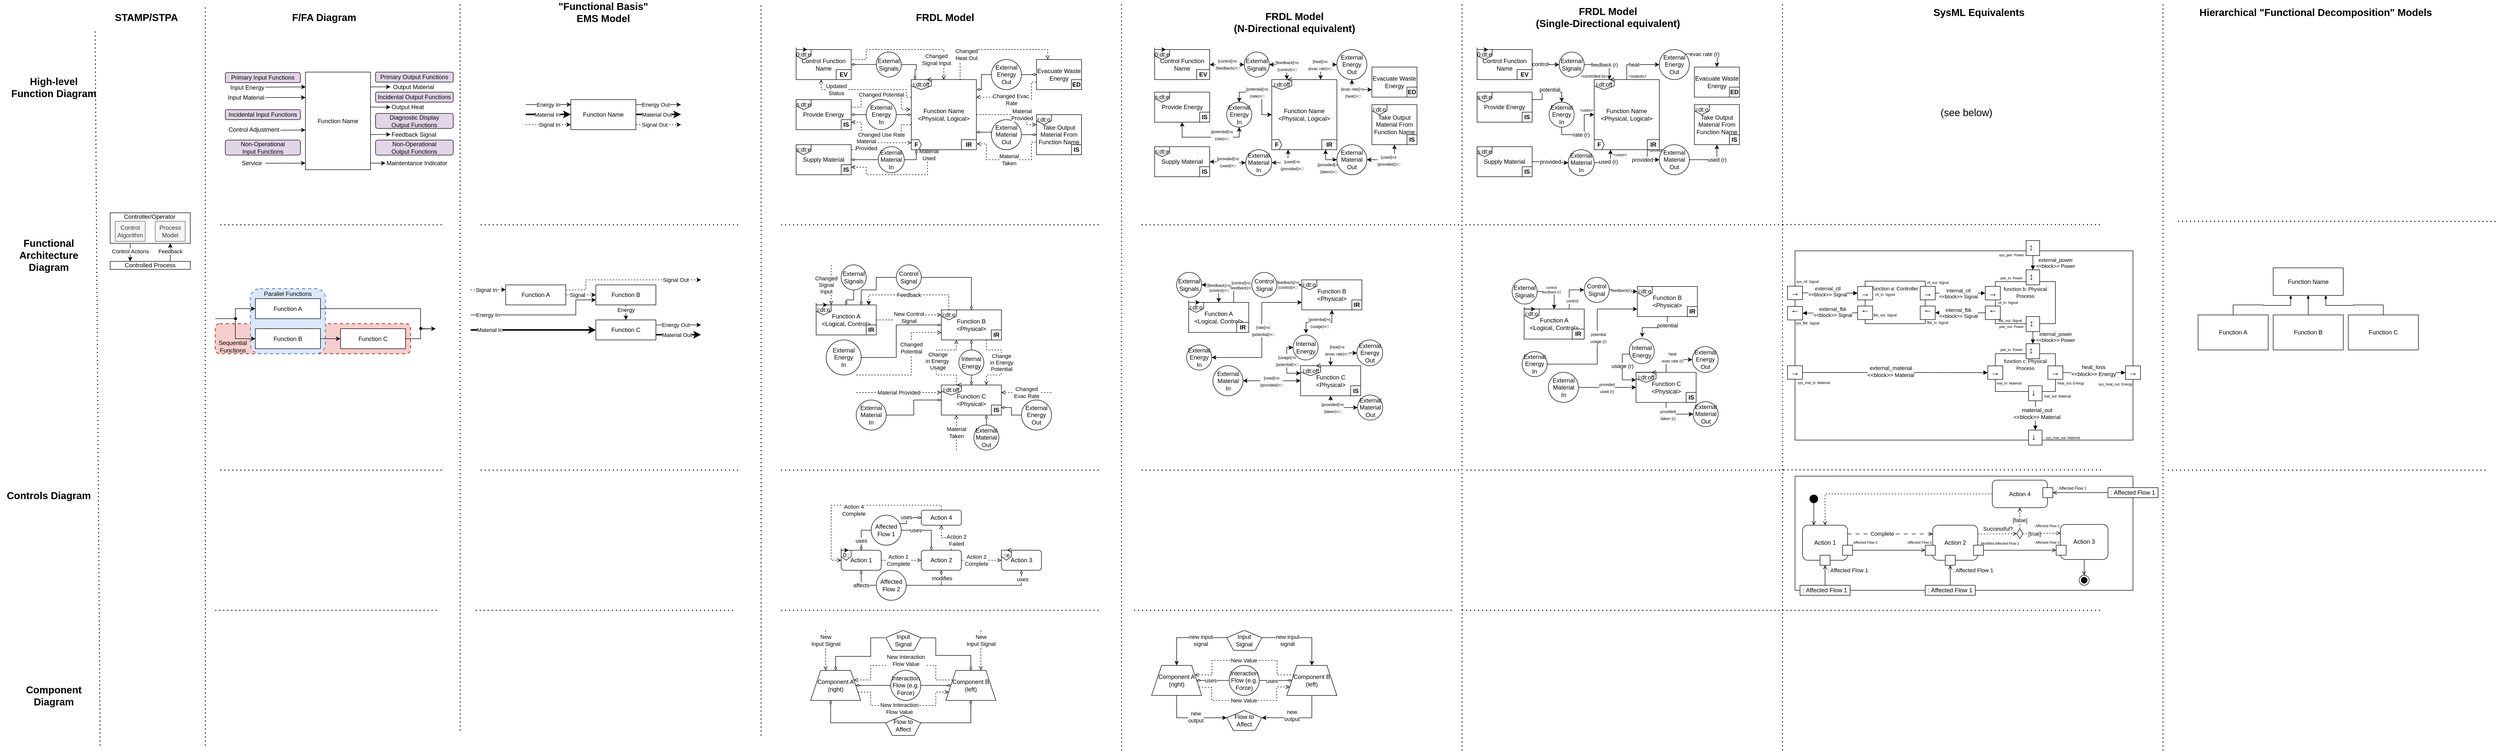 <mxfile version="24.2.5" type="device">
  <diagram name="Page-1" id="GDLJ2GTyAZkGRkAv89nQ">
    <mxGraphModel dx="1574" dy="434" grid="1" gridSize="10" guides="1" tooltips="1" connect="1" arrows="1" fold="1" page="1" pageScale="1" pageWidth="850" pageHeight="1100" math="0" shadow="0">
      <root>
        <mxCell id="0" />
        <mxCell id="1" parent="0" />
        <mxCell id="ndSbXskpJG0gN5lMYufj-128" value="" style="rounded=0;whiteSpace=wrap;html=1;verticalAlign=top;" vertex="1" parent="1">
          <mxGeometry x="2855" y="952.01" width="675" height="227.99" as="geometry" />
        </mxCell>
        <mxCell id="ndSbXskpJG0gN5lMYufj-25" value="" style="rounded=0;whiteSpace=wrap;html=1;verticalAlign=top;" vertex="1" parent="1">
          <mxGeometry x="2855" y="502" width="675" height="378" as="geometry" />
        </mxCell>
        <mxCell id="Xeo_94hPjWmz_vQG5gyQ-1" value="" style="endArrow=none;dashed=1;html=1;dashPattern=1 3;strokeWidth=2;rounded=0;" parent="1" edge="1">
          <mxGeometry width="50" height="50" relative="1" as="geometry">
            <mxPoint x="790" y="1470" as="sourcePoint" />
            <mxPoint x="790" y="10" as="targetPoint" />
          </mxGeometry>
        </mxCell>
        <mxCell id="Xeo_94hPjWmz_vQG5gyQ-2" value="Function Name" style="rounded=0;whiteSpace=wrap;html=1;" parent="1" vertex="1">
          <mxGeometry x="410" y="200" width="130" height="60" as="geometry" />
        </mxCell>
        <mxCell id="Xeo_94hPjWmz_vQG5gyQ-3" value="Energy In" style="endArrow=classic;html=1;rounded=0;entryX=0.006;entryY=0.164;entryDx=0;entryDy=0;align=right;entryPerimeter=0;" parent="1" target="Xeo_94hPjWmz_vQG5gyQ-2" edge="1">
          <mxGeometry x="0.556" width="50" height="50" relative="1" as="geometry">
            <mxPoint x="320" y="210" as="sourcePoint" />
            <mxPoint x="400" y="210" as="targetPoint" />
            <mxPoint as="offset" />
          </mxGeometry>
        </mxCell>
        <mxCell id="Xeo_94hPjWmz_vQG5gyQ-4" value="Material In" style="endArrow=classic;html=1;rounded=0;entryX=0;entryY=0.25;entryDx=0;entryDy=0;strokeWidth=3;align=right;" parent="1" edge="1">
          <mxGeometry x="0.556" width="50" height="50" relative="1" as="geometry">
            <mxPoint x="320" y="229.5" as="sourcePoint" />
            <mxPoint x="410" y="229.5" as="targetPoint" />
            <mxPoint as="offset" />
          </mxGeometry>
        </mxCell>
        <mxCell id="Xeo_94hPjWmz_vQG5gyQ-5" value="Signal In" style="endArrow=classic;html=1;rounded=0;entryX=0;entryY=0.25;entryDx=0;entryDy=0;dashed=1;align=right;" parent="1" edge="1">
          <mxGeometry x="0.556" width="50" height="50" relative="1" as="geometry">
            <mxPoint x="320" y="250" as="sourcePoint" />
            <mxPoint x="410" y="250" as="targetPoint" />
            <mxPoint as="offset" />
          </mxGeometry>
        </mxCell>
        <mxCell id="Xeo_94hPjWmz_vQG5gyQ-6" value="Energy Out" style="endArrow=classic;html=1;rounded=0;entryX=0;entryY=0.25;entryDx=0;entryDy=0;align=left;" parent="1" edge="1">
          <mxGeometry x="-0.778" width="50" height="50" relative="1" as="geometry">
            <mxPoint x="540" y="210" as="sourcePoint" />
            <mxPoint x="630" y="210" as="targetPoint" />
            <mxPoint as="offset" />
          </mxGeometry>
        </mxCell>
        <mxCell id="Xeo_94hPjWmz_vQG5gyQ-7" value="Material Out" style="endArrow=classic;html=1;rounded=0;entryX=0;entryY=0.25;entryDx=0;entryDy=0;strokeWidth=3;align=left;" parent="1" edge="1">
          <mxGeometry x="-0.778" width="50" height="50" relative="1" as="geometry">
            <mxPoint x="540" y="229.5" as="sourcePoint" />
            <mxPoint x="630" y="229.5" as="targetPoint" />
            <mxPoint as="offset" />
          </mxGeometry>
        </mxCell>
        <mxCell id="Xeo_94hPjWmz_vQG5gyQ-8" value="Signal Out" style="endArrow=classic;html=1;rounded=0;entryX=0;entryY=0.25;entryDx=0;entryDy=0;dashed=1;align=left;" parent="1" edge="1">
          <mxGeometry x="-0.778" width="50" height="50" relative="1" as="geometry">
            <mxPoint x="540" y="250" as="sourcePoint" />
            <mxPoint x="630" y="250" as="targetPoint" />
            <mxPoint as="offset" />
          </mxGeometry>
        </mxCell>
        <mxCell id="Xeo_94hPjWmz_vQG5gyQ-9" value="" style="endArrow=none;dashed=1;html=1;dashPattern=1 3;strokeWidth=2;rounded=0;" parent="1" edge="1">
          <mxGeometry width="50" height="50" relative="1" as="geometry">
            <mxPoint x="189" y="1460" as="sourcePoint" />
            <mxPoint x="189" y="10" as="targetPoint" />
          </mxGeometry>
        </mxCell>
        <mxCell id="Xeo_94hPjWmz_vQG5gyQ-10" value="&lt;b style=&quot;font-size: 20px;&quot;&gt;&quot;Functional Basis&quot; EMS Model&lt;/b&gt;" style="text;html=1;strokeColor=none;fillColor=none;align=center;verticalAlign=middle;whiteSpace=wrap;rounded=0;fontSize=20;" parent="1" vertex="1">
          <mxGeometry x="375" y="10" width="200" height="30" as="geometry" />
        </mxCell>
        <mxCell id="Xeo_94hPjWmz_vQG5gyQ-11" value="" style="endArrow=none;dashed=1;html=1;dashPattern=1 3;strokeWidth=2;rounded=0;" parent="1" edge="1">
          <mxGeometry width="50" height="50" relative="1" as="geometry">
            <mxPoint x="230" y="450" as="sourcePoint" />
            <mxPoint x="750" y="450" as="targetPoint" />
          </mxGeometry>
        </mxCell>
        <mxCell id="Xeo_94hPjWmz_vQG5gyQ-12" value="Function A" style="rounded=0;whiteSpace=wrap;html=1;" parent="1" vertex="1">
          <mxGeometry x="280" y="570" width="120" height="40" as="geometry" />
        </mxCell>
        <mxCell id="Xeo_94hPjWmz_vQG5gyQ-13" value="Energy" style="edgeStyle=orthogonalEdgeStyle;rounded=0;orthogonalLoop=1;jettySize=auto;html=1;exitX=0.5;exitY=1;exitDx=0;exitDy=0;" parent="1" source="Xeo_94hPjWmz_vQG5gyQ-14" target="Xeo_94hPjWmz_vQG5gyQ-15" edge="1">
          <mxGeometry x="0.2" relative="1" as="geometry">
            <mxPoint as="offset" />
          </mxGeometry>
        </mxCell>
        <mxCell id="Xeo_94hPjWmz_vQG5gyQ-14" value="Function B" style="rounded=0;whiteSpace=wrap;html=1;" parent="1" vertex="1">
          <mxGeometry x="460" y="570" width="120" height="40" as="geometry" />
        </mxCell>
        <mxCell id="Xeo_94hPjWmz_vQG5gyQ-15" value="Function C" style="rounded=0;whiteSpace=wrap;html=1;" parent="1" vertex="1">
          <mxGeometry x="460" y="640" width="120" height="40" as="geometry" />
        </mxCell>
        <mxCell id="Xeo_94hPjWmz_vQG5gyQ-16" value="Signal In" style="endArrow=classic;html=1;rounded=0;entryX=0;entryY=0.25;entryDx=0;entryDy=0;dashed=1;align=right;" parent="1" edge="1">
          <mxGeometry x="0.556" width="50" height="50" relative="1" as="geometry">
            <mxPoint x="210" y="580" as="sourcePoint" />
            <mxPoint x="280" y="579.5" as="targetPoint" />
            <mxPoint as="offset" />
          </mxGeometry>
        </mxCell>
        <mxCell id="Xeo_94hPjWmz_vQG5gyQ-17" value="Material In" style="endArrow=classic;html=1;rounded=0;entryX=0;entryY=0.25;entryDx=0;entryDy=0;strokeWidth=3;align=right;" parent="1" edge="1">
          <mxGeometry x="-0.481" width="50" height="50" relative="1" as="geometry">
            <mxPoint x="210" y="660" as="sourcePoint" />
            <mxPoint x="460" y="660" as="targetPoint" />
            <mxPoint as="offset" />
          </mxGeometry>
        </mxCell>
        <mxCell id="Xeo_94hPjWmz_vQG5gyQ-18" value="Material Out" style="endArrow=classic;html=1;rounded=0;entryX=0;entryY=0.25;entryDx=0;entryDy=0;strokeWidth=3;align=left;" parent="1" edge="1">
          <mxGeometry x="-0.778" width="50" height="50" relative="1" as="geometry">
            <mxPoint x="580" y="669.5" as="sourcePoint" />
            <mxPoint x="670" y="669.5" as="targetPoint" />
            <mxPoint as="offset" />
          </mxGeometry>
        </mxCell>
        <mxCell id="Xeo_94hPjWmz_vQG5gyQ-19" value="Signal" style="endArrow=classic;html=1;rounded=0;entryX=0;entryY=0.5;entryDx=0;entryDy=0;dashed=1;align=right;edgeStyle=orthogonalEdgeStyle;" parent="1" source="Xeo_94hPjWmz_vQG5gyQ-12" target="Xeo_94hPjWmz_vQG5gyQ-14" edge="1">
          <mxGeometry x="0.333" width="50" height="50" relative="1" as="geometry">
            <mxPoint x="420" y="540" as="sourcePoint" />
            <mxPoint x="510" y="540" as="targetPoint" />
            <mxPoint as="offset" />
          </mxGeometry>
        </mxCell>
        <mxCell id="Xeo_94hPjWmz_vQG5gyQ-20" value="Energy In" style="endArrow=classic;html=1;rounded=0;entryX=0;entryY=0.75;entryDx=0;entryDy=0;align=right;edgeStyle=orthogonalEdgeStyle;" parent="1" target="Xeo_94hPjWmz_vQG5gyQ-14" edge="1">
          <mxGeometry x="-0.582" width="50" height="50" relative="1" as="geometry">
            <mxPoint x="210" y="630" as="sourcePoint" />
            <mxPoint x="300" y="520" as="targetPoint" />
            <mxPoint as="offset" />
            <Array as="points">
              <mxPoint x="420" y="630" />
              <mxPoint x="420" y="600" />
            </Array>
          </mxGeometry>
        </mxCell>
        <mxCell id="Xeo_94hPjWmz_vQG5gyQ-21" value="Signal Out" style="endArrow=classic;html=1;rounded=0;dashed=1;align=left;exitX=1;exitY=0.25;exitDx=0;exitDy=0;edgeStyle=orthogonalEdgeStyle;" parent="1" source="Xeo_94hPjWmz_vQG5gyQ-12" edge="1">
          <mxGeometry x="0.458" width="50" height="50" relative="1" as="geometry">
            <mxPoint x="480" y="510" as="sourcePoint" />
            <mxPoint x="670" y="560" as="targetPoint" />
            <mxPoint as="offset" />
            <Array as="points">
              <mxPoint x="440" y="580" />
              <mxPoint x="440" y="560" />
            </Array>
          </mxGeometry>
        </mxCell>
        <mxCell id="Xeo_94hPjWmz_vQG5gyQ-22" value="Energy Out" style="endArrow=classic;html=1;rounded=0;entryX=0;entryY=0.25;entryDx=0;entryDy=0;align=left;" parent="1" edge="1">
          <mxGeometry x="-0.778" width="50" height="50" relative="1" as="geometry">
            <mxPoint x="580" y="650" as="sourcePoint" />
            <mxPoint x="670" y="650" as="targetPoint" />
            <mxPoint as="offset" />
          </mxGeometry>
        </mxCell>
        <mxCell id="Xeo_94hPjWmz_vQG5gyQ-23" style="edgeStyle=orthogonalEdgeStyle;rounded=0;orthogonalLoop=1;jettySize=auto;html=1;exitX=0;exitY=0.5;exitDx=0;exitDy=0;entryX=1;entryY=0.5;entryDx=0;entryDy=0;endArrow=none;endFill=0;startArrow=diamondThin;startFill=0;" parent="1" source="Xeo_94hPjWmz_vQG5gyQ-32" target="Xeo_94hPjWmz_vQG5gyQ-40" edge="1">
          <mxGeometry relative="1" as="geometry" />
        </mxCell>
        <mxCell id="Xeo_94hPjWmz_vQG5gyQ-24" style="edgeStyle=orthogonalEdgeStyle;rounded=0;orthogonalLoop=1;jettySize=auto;html=1;exitX=0.25;exitY=0;exitDx=0;exitDy=0;entryX=1;entryY=0.5;entryDx=0;entryDy=0;startArrow=diamondThin;startFill=0;endArrow=none;endFill=0;" parent="1" target="Xeo_94hPjWmz_vQG5gyQ-39" edge="1">
          <mxGeometry relative="1" as="geometry">
            <Array as="points">
              <mxPoint x="1098" y="140" />
              <mxPoint x="1100" y="140" />
              <mxPoint x="1100" y="130" />
            </Array>
            <mxPoint x="1097.5" y="160" as="sourcePoint" />
          </mxGeometry>
        </mxCell>
        <mxCell id="Xeo_94hPjWmz_vQG5gyQ-25" style="edgeStyle=orthogonalEdgeStyle;rounded=0;orthogonalLoop=1;jettySize=auto;html=1;exitX=1;exitY=0.75;exitDx=0;exitDy=0;entryX=0;entryY=0.5;entryDx=0;entryDy=0;startArrow=diamondThin;startFill=0;endArrow=none;endFill=0;" parent="1" source="Xeo_94hPjWmz_vQG5gyQ-32" target="Xeo_94hPjWmz_vQG5gyQ-48" edge="1">
          <mxGeometry relative="1" as="geometry">
            <Array as="points">
              <mxPoint x="1250" y="265" />
            </Array>
            <mxPoint x="1220.39" y="280.0" as="sourcePoint" />
            <mxPoint x="1250.0" y="278.7" as="targetPoint" />
          </mxGeometry>
        </mxCell>
        <mxCell id="Xeo_94hPjWmz_vQG5gyQ-26" style="edgeStyle=orthogonalEdgeStyle;rounded=0;orthogonalLoop=1;jettySize=auto;html=1;exitX=1.006;exitY=0.142;exitDx=0;exitDy=0;entryX=0;entryY=0.5;entryDx=0;entryDy=0;startArrow=diamondThin;startFill=0;endArrow=none;endFill=0;exitPerimeter=0;" parent="1" source="Xeo_94hPjWmz_vQG5gyQ-32" target="Xeo_94hPjWmz_vQG5gyQ-50" edge="1">
          <mxGeometry relative="1" as="geometry">
            <Array as="points">
              <mxPoint x="1230" y="180" />
              <mxPoint x="1230" y="150" />
            </Array>
          </mxGeometry>
        </mxCell>
        <mxCell id="Xeo_94hPjWmz_vQG5gyQ-27" style="edgeStyle=orthogonalEdgeStyle;rounded=0;orthogonalLoop=1;jettySize=auto;html=1;exitX=0.25;exitY=1;exitDx=0;exitDy=0;entryX=1;entryY=0.75;entryDx=0;entryDy=0;dashed=1;endArrow=open;endFill=0;" parent="1" source="Xeo_94hPjWmz_vQG5gyQ-32" target="Xeo_94hPjWmz_vQG5gyQ-38" edge="1">
          <mxGeometry relative="1" as="geometry">
            <Array as="points">
              <mxPoint x="1123" y="350" />
              <mxPoint x="1000" y="350" />
              <mxPoint x="1000" y="335" />
            </Array>
          </mxGeometry>
        </mxCell>
        <mxCell id="Xeo_94hPjWmz_vQG5gyQ-28" value="Material&lt;br&gt;Used" style="edgeLabel;html=1;align=center;verticalAlign=middle;resizable=0;points=[];" parent="Xeo_94hPjWmz_vQG5gyQ-27" vertex="1" connectable="0">
          <mxGeometry x="-0.273" y="-1" relative="1" as="geometry">
            <mxPoint x="31" y="-39" as="offset" />
          </mxGeometry>
        </mxCell>
        <mxCell id="Xeo_94hPjWmz_vQG5gyQ-29" style="edgeStyle=orthogonalEdgeStyle;rounded=0;orthogonalLoop=1;jettySize=auto;html=1;exitX=0.75;exitY=0;exitDx=0;exitDy=0;entryX=0.25;entryY=0;entryDx=0;entryDy=0;dashed=1;endArrow=open;endFill=0;" parent="1" source="Xeo_94hPjWmz_vQG5gyQ-32" target="Xeo_94hPjWmz_vQG5gyQ-45" edge="1">
          <mxGeometry relative="1" as="geometry" />
        </mxCell>
        <mxCell id="Xeo_94hPjWmz_vQG5gyQ-30" value="Changed&lt;br&gt;Heat Out" style="edgeLabel;html=1;align=center;verticalAlign=middle;resizable=0;points=[];" parent="Xeo_94hPjWmz_vQG5gyQ-29" vertex="1" connectable="0">
          <mxGeometry x="0.115" y="1" relative="1" as="geometry">
            <mxPoint x="-70" y="11" as="offset" />
          </mxGeometry>
        </mxCell>
        <mxCell id="Xeo_94hPjWmz_vQG5gyQ-31" value="Updated&lt;br&gt;Status" style="edgeStyle=orthogonalEdgeStyle;rounded=0;orthogonalLoop=1;jettySize=auto;html=1;exitX=0;exitY=0.25;exitDx=0;exitDy=0;dashed=1;endArrow=open;endFill=0;" parent="1" source="Xeo_94hPjWmz_vQG5gyQ-32" target="Xeo_94hPjWmz_vQG5gyQ-34" edge="1">
          <mxGeometry x="0.535" relative="1" as="geometry">
            <Array as="points">
              <mxPoint x="1080" y="195" />
              <mxPoint x="1080" y="180" />
              <mxPoint x="910" y="180" />
            </Array>
            <mxPoint as="offset" />
          </mxGeometry>
        </mxCell>
        <mxCell id="Xeo_94hPjWmz_vQG5gyQ-32" value="Function Name&lt;div&gt;&amp;lt;Physical, Logical&amp;gt;&lt;/div&gt;" style="rounded=0;whiteSpace=wrap;html=1;" parent="1" vertex="1">
          <mxGeometry x="1090" y="160" width="130" height="140" as="geometry" />
        </mxCell>
        <mxCell id="Xeo_94hPjWmz_vQG5gyQ-33" style="edgeStyle=orthogonalEdgeStyle;rounded=0;orthogonalLoop=1;jettySize=auto;html=1;exitX=1;exitY=0.5;exitDx=0;exitDy=0;entryX=0;entryY=0.5;entryDx=0;entryDy=0;startArrow=diamondThin;startFill=0;endArrow=none;endFill=0;" parent="1" edge="1">
          <mxGeometry relative="1" as="geometry">
            <Array as="points">
              <mxPoint x="990" y="129.74" />
              <mxPoint x="990" y="129.74" />
            </Array>
            <mxPoint x="970" y="129.74" as="sourcePoint" />
            <mxPoint x="1020.0" y="129.74" as="targetPoint" />
          </mxGeometry>
        </mxCell>
        <mxCell id="Xeo_94hPjWmz_vQG5gyQ-34" value="Control Function&lt;br&gt;Name" style="rounded=0;whiteSpace=wrap;html=1;" parent="1" vertex="1">
          <mxGeometry x="860" y="100" width="110" height="60" as="geometry" />
        </mxCell>
        <mxCell id="Xeo_94hPjWmz_vQG5gyQ-35" style="edgeStyle=orthogonalEdgeStyle;rounded=0;orthogonalLoop=1;jettySize=auto;html=1;exitX=1;exitY=0.5;exitDx=0;exitDy=0;entryX=0;entryY=0.5;entryDx=0;entryDy=0;endArrow=none;endFill=0;startArrow=diamondThin;startFill=0;" parent="1" source="Xeo_94hPjWmz_vQG5gyQ-36" target="Xeo_94hPjWmz_vQG5gyQ-40" edge="1">
          <mxGeometry relative="1" as="geometry" />
        </mxCell>
        <mxCell id="Xeo_94hPjWmz_vQG5gyQ-36" value="Provide Energy" style="rounded=0;whiteSpace=wrap;html=1;" parent="1" vertex="1">
          <mxGeometry x="860" y="200" width="110" height="60" as="geometry" />
        </mxCell>
        <mxCell id="Xeo_94hPjWmz_vQG5gyQ-37" style="edgeStyle=orthogonalEdgeStyle;rounded=0;orthogonalLoop=1;jettySize=auto;html=1;exitX=1;exitY=0.5;exitDx=0;exitDy=0;endArrow=none;endFill=0;startArrow=diamondThin;startFill=0;" parent="1" source="Xeo_94hPjWmz_vQG5gyQ-38" target="Xeo_94hPjWmz_vQG5gyQ-42" edge="1">
          <mxGeometry relative="1" as="geometry" />
        </mxCell>
        <mxCell id="Xeo_94hPjWmz_vQG5gyQ-38" value="Supply Material" style="rounded=0;whiteSpace=wrap;html=1;" parent="1" vertex="1">
          <mxGeometry x="860" y="290" width="110" height="60" as="geometry" />
        </mxCell>
        <mxCell id="Xeo_94hPjWmz_vQG5gyQ-39" value="External Signals" style="ellipse;whiteSpace=wrap;html=1;aspect=fixed;" parent="1" vertex="1">
          <mxGeometry x="1020" y="105" width="50" height="50" as="geometry" />
        </mxCell>
        <mxCell id="Xeo_94hPjWmz_vQG5gyQ-40" value="External Energy&lt;br&gt;In" style="ellipse;whiteSpace=wrap;html=1;aspect=fixed;" parent="1" vertex="1">
          <mxGeometry x="1000" y="200" width="60" height="60" as="geometry" />
        </mxCell>
        <mxCell id="Xeo_94hPjWmz_vQG5gyQ-41" style="edgeStyle=orthogonalEdgeStyle;rounded=0;orthogonalLoop=1;jettySize=auto;html=1;entryX=1;entryY=0.5;entryDx=0;entryDy=0;exitX=0;exitY=0.5;exitDx=0;exitDy=0;endArrow=none;endFill=0;startArrow=diamondThin;startFill=0;" parent="1" source="Xeo_94hPjWmz_vQG5gyQ-68" target="Xeo_94hPjWmz_vQG5gyQ-42" edge="1">
          <mxGeometry relative="1" as="geometry">
            <Array as="points">
              <mxPoint x="1100" y="320" />
            </Array>
            <mxPoint x="1100" y="350" as="sourcePoint" />
          </mxGeometry>
        </mxCell>
        <mxCell id="Xeo_94hPjWmz_vQG5gyQ-42" value="External Material&lt;br&gt;In" style="ellipse;whiteSpace=wrap;html=1;aspect=fixed;" parent="1" vertex="1">
          <mxGeometry x="1024" y="294" width="52" height="52" as="geometry" />
        </mxCell>
        <mxCell id="Xeo_94hPjWmz_vQG5gyQ-43" style="edgeStyle=orthogonalEdgeStyle;rounded=0;orthogonalLoop=1;jettySize=auto;html=1;exitX=0;exitY=0.75;exitDx=0;exitDy=0;entryX=1;entryY=0.25;entryDx=0;entryDy=0;dashed=1;endArrow=open;endFill=0;" parent="1" source="Xeo_94hPjWmz_vQG5gyQ-45" target="Xeo_94hPjWmz_vQG5gyQ-32" edge="1">
          <mxGeometry relative="1" as="geometry">
            <Array as="points">
              <mxPoint x="1330" y="165" />
              <mxPoint x="1330" y="200" />
              <mxPoint x="1260" y="200" />
              <mxPoint x="1260" y="195" />
            </Array>
          </mxGeometry>
        </mxCell>
        <mxCell id="Xeo_94hPjWmz_vQG5gyQ-44" value="Changed Evac.&lt;br&gt;Rate" style="edgeLabel;html=1;align=center;verticalAlign=middle;resizable=0;points=[];" parent="Xeo_94hPjWmz_vQG5gyQ-43" vertex="1" connectable="0">
          <mxGeometry x="-0.062" relative="1" as="geometry">
            <mxPoint x="-10" as="offset" />
          </mxGeometry>
        </mxCell>
        <mxCell id="Xeo_94hPjWmz_vQG5gyQ-45" value="Evacuate Waste Energy" style="rounded=0;whiteSpace=wrap;html=1;" parent="1" vertex="1">
          <mxGeometry x="1340" y="120" width="90" height="60" as="geometry" />
        </mxCell>
        <mxCell id="Xeo_94hPjWmz_vQG5gyQ-46" style="edgeStyle=orthogonalEdgeStyle;rounded=0;orthogonalLoop=1;jettySize=auto;html=1;exitX=0;exitY=0.5;exitDx=0;exitDy=0;entryX=1;entryY=0.5;entryDx=0;entryDy=0;endArrow=none;endFill=0;startArrow=diamondThin;startFill=0;" parent="1" source="Xeo_94hPjWmz_vQG5gyQ-47" target="Xeo_94hPjWmz_vQG5gyQ-48" edge="1">
          <mxGeometry relative="1" as="geometry">
            <Array as="points">
              <mxPoint x="1340" y="270" />
            </Array>
          </mxGeometry>
        </mxCell>
        <mxCell id="Xeo_94hPjWmz_vQG5gyQ-47" value="Take Output Material From Function Name" style="rounded=0;whiteSpace=wrap;html=1;" parent="1" vertex="1">
          <mxGeometry x="1340" y="230" width="90" height="80" as="geometry" />
        </mxCell>
        <mxCell id="Xeo_94hPjWmz_vQG5gyQ-48" value="External Material&lt;br&gt;Out" style="ellipse;whiteSpace=wrap;html=1;aspect=fixed;" parent="1" vertex="1">
          <mxGeometry x="1250" y="240" width="60" height="60" as="geometry" />
        </mxCell>
        <mxCell id="Xeo_94hPjWmz_vQG5gyQ-49" style="edgeStyle=orthogonalEdgeStyle;rounded=0;orthogonalLoop=1;jettySize=auto;html=1;exitX=1;exitY=0.5;exitDx=0;exitDy=0;entryX=0;entryY=0.5;entryDx=0;entryDy=0;endArrow=diamondThin;endFill=0;" parent="1" source="Xeo_94hPjWmz_vQG5gyQ-50" target="Xeo_94hPjWmz_vQG5gyQ-45" edge="1">
          <mxGeometry relative="1" as="geometry" />
        </mxCell>
        <mxCell id="Xeo_94hPjWmz_vQG5gyQ-50" value="External Energy&lt;br&gt;Out" style="ellipse;whiteSpace=wrap;html=1;aspect=fixed;" parent="1" vertex="1">
          <mxGeometry x="1250" y="120" width="60" height="60" as="geometry" />
        </mxCell>
        <mxCell id="Xeo_94hPjWmz_vQG5gyQ-51" value="Changed&lt;br&gt;Signal&amp;nbsp;Input" style="endArrow=open;html=1;rounded=0;dashed=1;exitX=1;exitY=0.5;exitDx=0;exitDy=0;edgeStyle=orthogonalEdgeStyle;entryX=0.5;entryY=0;entryDx=0;entryDy=0;endFill=0;" parent="1" source="Xeo_94hPjWmz_vQG5gyQ-34" target="Xeo_94hPjWmz_vQG5gyQ-32" edge="1">
          <mxGeometry x="0.709" y="-15" width="50" height="50" relative="1" as="geometry">
            <mxPoint x="1080" y="55" as="sourcePoint" />
            <mxPoint x="1162.5" y="160" as="targetPoint" />
            <Array as="points">
              <mxPoint x="970" y="120" />
              <mxPoint x="1000" y="120" />
              <mxPoint x="1000" y="100" />
              <mxPoint x="1155" y="100" />
            </Array>
            <mxPoint as="offset" />
          </mxGeometry>
        </mxCell>
        <mxCell id="Xeo_94hPjWmz_vQG5gyQ-52" style="edgeStyle=orthogonalEdgeStyle;rounded=0;orthogonalLoop=1;jettySize=auto;html=1;exitX=1;exitY=0.25;exitDx=0;exitDy=0;entryX=-0.013;entryY=0.426;entryDx=0;entryDy=0;entryPerimeter=0;dashed=1;endArrow=open;endFill=0;" parent="1" source="Xeo_94hPjWmz_vQG5gyQ-36" target="Xeo_94hPjWmz_vQG5gyQ-32" edge="1">
          <mxGeometry relative="1" as="geometry">
            <Array as="points">
              <mxPoint x="990" y="215" />
              <mxPoint x="990" y="190" />
              <mxPoint x="1070" y="190" />
              <mxPoint x="1070" y="220" />
            </Array>
          </mxGeometry>
        </mxCell>
        <mxCell id="Xeo_94hPjWmz_vQG5gyQ-53" value="Changed Potential" style="edgeLabel;html=1;align=center;verticalAlign=middle;resizable=0;points=[];" parent="Xeo_94hPjWmz_vQG5gyQ-52" vertex="1" connectable="0">
          <mxGeometry x="-0.204" y="3" relative="1" as="geometry">
            <mxPoint x="16" y="3" as="offset" />
          </mxGeometry>
        </mxCell>
        <mxCell id="Xeo_94hPjWmz_vQG5gyQ-54" value="Changed Use Rate" style="endArrow=open;html=1;rounded=0;dashed=1;entryX=1;entryY=0.75;entryDx=0;entryDy=0;edgeStyle=orthogonalEdgeStyle;exitX=0.005;exitY=0.613;exitDx=0;exitDy=0;exitPerimeter=0;endFill=0;" parent="1" source="Xeo_94hPjWmz_vQG5gyQ-32" target="Xeo_94hPjWmz_vQG5gyQ-36" edge="1">
          <mxGeometry x="-0.001" width="50" height="50" relative="1" as="geometry">
            <mxPoint x="945" y="460" as="sourcePoint" />
            <mxPoint x="1115" y="375" as="targetPoint" />
            <Array as="points">
              <mxPoint x="1091" y="250" />
              <mxPoint x="1070" y="250" />
              <mxPoint x="1070" y="270" />
              <mxPoint x="990" y="270" />
              <mxPoint x="990" y="245" />
            </Array>
            <mxPoint as="offset" />
          </mxGeometry>
        </mxCell>
        <mxCell id="Xeo_94hPjWmz_vQG5gyQ-55" value="Material&lt;br&gt;Provided" style="edgeStyle=orthogonalEdgeStyle;rounded=0;orthogonalLoop=1;jettySize=auto;html=1;exitX=1;exitY=0.25;exitDx=0;exitDy=0;entryX=0.005;entryY=0.901;entryDx=0;entryDy=0;entryPerimeter=0;dashed=1;endArrow=open;endFill=0;" parent="1" source="Xeo_94hPjWmz_vQG5gyQ-38" target="Xeo_94hPjWmz_vQG5gyQ-32" edge="1">
          <mxGeometry x="-0.355" relative="1" as="geometry">
            <Array as="points">
              <mxPoint x="970" y="300" />
              <mxPoint x="1000" y="300" />
              <mxPoint x="1000" y="286" />
            </Array>
            <mxPoint as="offset" />
          </mxGeometry>
        </mxCell>
        <mxCell id="Xeo_94hPjWmz_vQG5gyQ-56" style="edgeStyle=orthogonalEdgeStyle;rounded=0;orthogonalLoop=1;jettySize=auto;html=1;exitX=1;exitY=0.5;exitDx=0;exitDy=0;entryX=0;entryY=0.25;entryDx=0;entryDy=0;dashed=1;endArrow=open;endFill=0;" parent="1" source="Xeo_94hPjWmz_vQG5gyQ-32" target="Xeo_94hPjWmz_vQG5gyQ-47" edge="1">
          <mxGeometry relative="1" as="geometry">
            <mxPoint x="1463" y="300" as="sourcePoint" />
            <mxPoint x="1310" y="355" as="targetPoint" />
            <Array as="points">
              <mxPoint x="1320" y="230" />
              <mxPoint x="1320" y="250" />
            </Array>
          </mxGeometry>
        </mxCell>
        <mxCell id="Xeo_94hPjWmz_vQG5gyQ-57" value="Material&lt;br&gt;Provided" style="edgeLabel;html=1;align=center;verticalAlign=middle;resizable=0;points=[];" parent="Xeo_94hPjWmz_vQG5gyQ-56" vertex="1" connectable="0">
          <mxGeometry x="-0.273" y="-1" relative="1" as="geometry">
            <mxPoint x="40" y="-1" as="offset" />
          </mxGeometry>
        </mxCell>
        <mxCell id="Xeo_94hPjWmz_vQG5gyQ-58" value="Material&lt;br&gt;Taken" style="edgeStyle=orthogonalEdgeStyle;rounded=0;orthogonalLoop=1;jettySize=auto;html=1;exitX=0;exitY=0.75;exitDx=0;exitDy=0;entryX=1.008;entryY=0.917;entryDx=0;entryDy=0;entryPerimeter=0;dashed=1;endArrow=open;endFill=0;" parent="1" source="Xeo_94hPjWmz_vQG5gyQ-47" target="Xeo_94hPjWmz_vQG5gyQ-32" edge="1">
          <mxGeometry relative="1" as="geometry">
            <Array as="points">
              <mxPoint x="1330" y="285" />
              <mxPoint x="1330" y="320" />
              <mxPoint x="1240" y="320" />
              <mxPoint x="1240" y="288" />
            </Array>
          </mxGeometry>
        </mxCell>
        <mxCell id="Xeo_94hPjWmz_vQG5gyQ-59" value="&lt;b&gt;ED&lt;/b&gt;" style="rounded=0;whiteSpace=wrap;html=1;" parent="1" vertex="1">
          <mxGeometry x="1410" y="160" width="20" height="20" as="geometry" />
        </mxCell>
        <mxCell id="Xeo_94hPjWmz_vQG5gyQ-60" value="&lt;b&gt;IS&lt;/b&gt;" style="rounded=0;whiteSpace=wrap;html=1;" parent="1" vertex="1">
          <mxGeometry x="1410" y="290" width="20" height="20" as="geometry" />
        </mxCell>
        <mxCell id="Xeo_94hPjWmz_vQG5gyQ-61" value="&lt;b&gt;EV&lt;/b&gt;" style="rounded=0;whiteSpace=wrap;html=1;" parent="1" vertex="1">
          <mxGeometry x="940" y="140" width="30" height="20" as="geometry" />
        </mxCell>
        <mxCell id="Xeo_94hPjWmz_vQG5gyQ-62" value="&lt;b&gt;IS&lt;/b&gt;" style="rounded=0;whiteSpace=wrap;html=1;" parent="1" vertex="1">
          <mxGeometry x="950" y="240" width="20" height="20" as="geometry" />
        </mxCell>
        <mxCell id="Xeo_94hPjWmz_vQG5gyQ-63" value="&lt;b&gt;IS&lt;/b&gt;" style="rounded=0;whiteSpace=wrap;html=1;" parent="1" vertex="1">
          <mxGeometry x="950" y="330" width="20" height="20" as="geometry" />
        </mxCell>
        <mxCell id="Xeo_94hPjWmz_vQG5gyQ-64" value="" style="group" parent="1" vertex="1" connectable="0">
          <mxGeometry x="860" y="100" width="30" height="20" as="geometry" />
        </mxCell>
        <mxCell id="Xeo_94hPjWmz_vQG5gyQ-65" value="0:dt:e" style="shape=offPageConnector;whiteSpace=wrap;html=1;" parent="Xeo_94hPjWmz_vQG5gyQ-64" vertex="1">
          <mxGeometry width="30" height="20" as="geometry" />
        </mxCell>
        <mxCell id="Xeo_94hPjWmz_vQG5gyQ-66" style="edgeStyle=orthogonalEdgeStyle;rounded=0;orthogonalLoop=1;jettySize=auto;html=1;exitX=0;exitY=0;exitDx=0;exitDy=0;entryX=0.75;entryY=0;entryDx=0;entryDy=0;startArrow=baseDash;startFill=0;" parent="Xeo_94hPjWmz_vQG5gyQ-64" edge="1">
          <mxGeometry relative="1" as="geometry">
            <mxPoint x="22.5" as="targetPoint" />
            <Array as="points" />
            <mxPoint as="sourcePoint" />
          </mxGeometry>
        </mxCell>
        <mxCell id="Xeo_94hPjWmz_vQG5gyQ-67" value="&lt;b&gt;IR&lt;/b&gt;" style="rounded=0;whiteSpace=wrap;html=1;" parent="1" vertex="1">
          <mxGeometry x="1190" y="280" width="30" height="20" as="geometry" />
        </mxCell>
        <mxCell id="Xeo_94hPjWmz_vQG5gyQ-68" value="&lt;b&gt;F&lt;/b&gt;" style="shape=offPageConnector;whiteSpace=wrap;html=1;direction=north;size=0.25;" parent="1" vertex="1">
          <mxGeometry x="1090" y="280" width="20" height="20" as="geometry" />
        </mxCell>
        <mxCell id="Xeo_94hPjWmz_vQG5gyQ-69" value="i:dt:off" style="shape=offPageConnector;whiteSpace=wrap;html=1;" parent="1" vertex="1">
          <mxGeometry x="1090" y="160" width="40" height="20" as="geometry" />
        </mxCell>
        <mxCell id="Xeo_94hPjWmz_vQG5gyQ-70" style="edgeStyle=orthogonalEdgeStyle;rounded=0;orthogonalLoop=1;jettySize=auto;html=1;exitX=0;exitY=0;exitDx=0;exitDy=0;entryX=1;entryY=0;entryDx=0;entryDy=0;endArrow=ERmany;endFill=0;" parent="1" target="Xeo_94hPjWmz_vQG5gyQ-69" edge="1">
          <mxGeometry relative="1" as="geometry">
            <mxPoint x="1125" y="160" as="targetPoint" />
            <Array as="points" />
            <mxPoint x="1110" y="160" as="sourcePoint" />
          </mxGeometry>
        </mxCell>
        <mxCell id="Xeo_94hPjWmz_vQG5gyQ-71" value="s:dt:e" style="shape=offPageConnector;whiteSpace=wrap;html=1;" parent="1" vertex="1">
          <mxGeometry x="860" y="200" width="30" height="20" as="geometry" />
        </mxCell>
        <mxCell id="Xeo_94hPjWmz_vQG5gyQ-72" value="s:dt:e" style="shape=offPageConnector;whiteSpace=wrap;html=1;" parent="1" vertex="1">
          <mxGeometry x="860" y="290" width="30" height="20" as="geometry" />
        </mxCell>
        <mxCell id="Xeo_94hPjWmz_vQG5gyQ-73" value="i:dt:o" style="shape=offPageConnector;whiteSpace=wrap;html=1;" parent="1" vertex="1">
          <mxGeometry x="1340" y="230" width="30" height="20" as="geometry" />
        </mxCell>
        <mxCell id="Xeo_94hPjWmz_vQG5gyQ-74" value="&lt;b style=&quot;font-size: 20px;&quot;&gt;FRDL Model&lt;/b&gt;" style="text;html=1;strokeColor=none;fillColor=none;align=center;verticalAlign=middle;whiteSpace=wrap;rounded=0;fontSize=20;" parent="1" vertex="1">
          <mxGeometry x="1070" y="20" width="175" height="30" as="geometry" />
        </mxCell>
        <mxCell id="Xeo_94hPjWmz_vQG5gyQ-75" value="" style="endArrow=none;dashed=1;html=1;dashPattern=1 3;strokeWidth=2;rounded=0;" parent="1" edge="1">
          <mxGeometry width="50" height="50" relative="1" as="geometry">
            <mxPoint x="830" y="450" as="sourcePoint" />
            <mxPoint x="1470" y="450" as="targetPoint" />
          </mxGeometry>
        </mxCell>
        <mxCell id="Xeo_94hPjWmz_vQG5gyQ-76" style="edgeStyle=orthogonalEdgeStyle;rounded=0;orthogonalLoop=1;jettySize=auto;html=1;exitX=0.75;exitY=0;exitDx=0;exitDy=0;startArrow=diamondThin;startFill=0;entryX=0;entryY=0.5;entryDx=0;entryDy=0;endArrow=none;endFill=0;" parent="1" source="Xeo_94hPjWmz_vQG5gyQ-79" target="Xeo_94hPjWmz_vQG5gyQ-95" edge="1">
          <mxGeometry relative="1" as="geometry">
            <Array as="points">
              <mxPoint x="990" y="580" />
              <mxPoint x="1020" y="580" />
              <mxPoint x="1020" y="555" />
            </Array>
          </mxGeometry>
        </mxCell>
        <mxCell id="Xeo_94hPjWmz_vQG5gyQ-77" style="edgeStyle=orthogonalEdgeStyle;rounded=0;orthogonalLoop=1;jettySize=auto;html=1;entryX=0.5;entryY=1;entryDx=0;entryDy=0;exitX=0.5;exitY=0;exitDx=0;exitDy=0;endArrow=none;endFill=0;startArrow=diamondThin;startFill=0;" parent="1" source="Xeo_94hPjWmz_vQG5gyQ-79" target="Xeo_94hPjWmz_vQG5gyQ-80" edge="1">
          <mxGeometry relative="1" as="geometry">
            <Array as="points">
              <mxPoint x="960" y="600" />
              <mxPoint x="975" y="600" />
            </Array>
            <mxPoint x="980" y="610" as="sourcePoint" />
            <mxPoint x="990.0" y="580" as="targetPoint" />
          </mxGeometry>
        </mxCell>
        <mxCell id="Xeo_94hPjWmz_vQG5gyQ-78" value="New Control&lt;br&gt;Signal" style="edgeStyle=orthogonalEdgeStyle;rounded=0;orthogonalLoop=1;jettySize=auto;html=1;exitX=1;exitY=0.5;exitDx=0;exitDy=0;entryX=0;entryY=0.5;entryDx=0;entryDy=0;dashed=1;endArrow=open;endFill=0;" parent="1" source="Xeo_94hPjWmz_vQG5gyQ-79" target="Xeo_94hPjWmz_vQG5gyQ-107" edge="1">
          <mxGeometry relative="1" as="geometry" />
        </mxCell>
        <mxCell id="Xeo_94hPjWmz_vQG5gyQ-79" value="Function A&lt;div&gt;&amp;lt;Logical, Control&amp;gt;&lt;/div&gt;" style="rounded=0;whiteSpace=wrap;html=1;" parent="1" vertex="1">
          <mxGeometry x="900" y="610" width="120" height="60" as="geometry" />
        </mxCell>
        <mxCell id="Xeo_94hPjWmz_vQG5gyQ-80" value="External Signals" style="ellipse;whiteSpace=wrap;html=1;aspect=fixed;" parent="1" vertex="1">
          <mxGeometry x="950" y="530" width="50" height="50" as="geometry" />
        </mxCell>
        <mxCell id="Xeo_94hPjWmz_vQG5gyQ-81" style="edgeStyle=orthogonalEdgeStyle;rounded=0;orthogonalLoop=1;jettySize=auto;html=1;exitX=0.5;exitY=0;exitDx=0;exitDy=0;entryX=1;entryY=0.5;entryDx=0;entryDy=0;endArrow=none;endFill=0;startArrow=diamondThin;startFill=0;" parent="1" source="Xeo_94hPjWmz_vQG5gyQ-85" target="Xeo_94hPjWmz_vQG5gyQ-95" edge="1">
          <mxGeometry relative="1" as="geometry">
            <Array as="points">
              <mxPoint x="1210" y="555" />
            </Array>
          </mxGeometry>
        </mxCell>
        <mxCell id="Xeo_94hPjWmz_vQG5gyQ-82" style="edgeStyle=orthogonalEdgeStyle;rounded=0;orthogonalLoop=1;jettySize=auto;html=1;exitX=0;exitY=0.5;exitDx=0;exitDy=0;entryX=1;entryY=0.5;entryDx=0;entryDy=0;startArrow=diamondThin;startFill=0;endArrow=none;endFill=0;" parent="1" source="Xeo_94hPjWmz_vQG5gyQ-85" target="Xeo_94hPjWmz_vQG5gyQ-86" edge="1">
          <mxGeometry relative="1" as="geometry">
            <Array as="points">
              <mxPoint x="1060" y="650" />
              <mxPoint x="1060" y="715" />
            </Array>
          </mxGeometry>
        </mxCell>
        <mxCell id="Xeo_94hPjWmz_vQG5gyQ-83" style="edgeStyle=orthogonalEdgeStyle;rounded=0;orthogonalLoop=1;jettySize=auto;html=1;exitX=0.5;exitY=1;exitDx=0;exitDy=0;entryX=0.5;entryY=0;entryDx=0;entryDy=0;endArrow=none;endFill=0;startArrow=diamondThin;startFill=0;" parent="1" source="Xeo_94hPjWmz_vQG5gyQ-85" target="Xeo_94hPjWmz_vQG5gyQ-96" edge="1">
          <mxGeometry relative="1" as="geometry" />
        </mxCell>
        <mxCell id="Xeo_94hPjWmz_vQG5gyQ-84" value="Change&lt;br&gt;in Energy&lt;br&gt;Potential" style="edgeStyle=orthogonalEdgeStyle;rounded=0;orthogonalLoop=1;jettySize=auto;html=1;exitX=0.75;exitY=1;exitDx=0;exitDy=0;entryX=0.75;entryY=0;entryDx=0;entryDy=0;dashed=1;endArrow=open;endFill=0;" parent="1" source="Xeo_94hPjWmz_vQG5gyQ-85" target="Xeo_94hPjWmz_vQG5gyQ-94" edge="1">
          <mxGeometry relative="1" as="geometry">
            <Array as="points">
              <mxPoint x="1240" y="700" />
              <mxPoint x="1270" y="700" />
              <mxPoint x="1270" y="750" />
              <mxPoint x="1240" y="750" />
            </Array>
          </mxGeometry>
        </mxCell>
        <mxCell id="Xeo_94hPjWmz_vQG5gyQ-85" value="Function B&lt;div&gt;&amp;lt;Physical&amp;gt;&lt;/div&gt;" style="rounded=0;whiteSpace=wrap;html=1;" parent="1" vertex="1">
          <mxGeometry x="1150" y="620" width="120" height="60" as="geometry" />
        </mxCell>
        <mxCell id="Xeo_94hPjWmz_vQG5gyQ-86" value="External Energy&lt;br&gt;In" style="ellipse;whiteSpace=wrap;html=1;aspect=fixed;" parent="1" vertex="1">
          <mxGeometry x="920" y="680" width="70" height="70" as="geometry" />
        </mxCell>
        <mxCell id="Xeo_94hPjWmz_vQG5gyQ-87" value="External Material&lt;br&gt;Out" style="ellipse;whiteSpace=wrap;html=1;aspect=fixed;" parent="1" vertex="1">
          <mxGeometry x="1215" y="850" width="50" height="50" as="geometry" />
        </mxCell>
        <mxCell id="Xeo_94hPjWmz_vQG5gyQ-88" style="edgeStyle=orthogonalEdgeStyle;rounded=0;orthogonalLoop=1;jettySize=auto;html=1;exitX=0.75;exitY=1;exitDx=0;exitDy=0;entryX=0.5;entryY=0;entryDx=0;entryDy=0;startArrow=diamondThin;startFill=0;endArrow=none;endFill=0;" parent="1" source="Xeo_94hPjWmz_vQG5gyQ-94" target="Xeo_94hPjWmz_vQG5gyQ-87" edge="1">
          <mxGeometry relative="1" as="geometry" />
        </mxCell>
        <mxCell id="Xeo_94hPjWmz_vQG5gyQ-89" style="edgeStyle=orthogonalEdgeStyle;rounded=0;orthogonalLoop=1;jettySize=auto;html=1;exitX=0.5;exitY=0;exitDx=0;exitDy=0;entryX=0.5;entryY=1;entryDx=0;entryDy=0;endArrow=none;endFill=0;startArrow=diamondThin;startFill=0;" parent="1" source="Xeo_94hPjWmz_vQG5gyQ-94" target="Xeo_94hPjWmz_vQG5gyQ-96" edge="1">
          <mxGeometry relative="1" as="geometry" />
        </mxCell>
        <mxCell id="Xeo_94hPjWmz_vQG5gyQ-90" style="edgeStyle=orthogonalEdgeStyle;rounded=0;orthogonalLoop=1;jettySize=auto;html=1;exitX=1;exitY=0.75;exitDx=0;exitDy=0;endArrow=none;endFill=0;startArrow=diamondThin;startFill=0;" parent="1" source="Xeo_94hPjWmz_vQG5gyQ-94" target="Xeo_94hPjWmz_vQG5gyQ-97" edge="1">
          <mxGeometry relative="1" as="geometry" />
        </mxCell>
        <mxCell id="Xeo_94hPjWmz_vQG5gyQ-91" style="edgeStyle=orthogonalEdgeStyle;rounded=0;orthogonalLoop=1;jettySize=auto;html=1;exitX=0;exitY=0.5;exitDx=0;exitDy=0;endArrow=none;endFill=0;startArrow=diamondThin;startFill=0;" parent="1" source="Xeo_94hPjWmz_vQG5gyQ-94" target="Xeo_94hPjWmz_vQG5gyQ-98" edge="1">
          <mxGeometry relative="1" as="geometry" />
        </mxCell>
        <mxCell id="Xeo_94hPjWmz_vQG5gyQ-92" style="edgeStyle=orthogonalEdgeStyle;rounded=0;orthogonalLoop=1;jettySize=auto;html=1;exitX=0.25;exitY=0;exitDx=0;exitDy=0;entryX=0.25;entryY=1;entryDx=0;entryDy=0;dashed=1;endArrow=open;endFill=0;" parent="1" source="Xeo_94hPjWmz_vQG5gyQ-94" target="Xeo_94hPjWmz_vQG5gyQ-85" edge="1">
          <mxGeometry relative="1" as="geometry">
            <Array as="points">
              <mxPoint x="1180" y="750" />
              <mxPoint x="1140" y="750" />
              <mxPoint x="1140" y="700" />
              <mxPoint x="1180" y="700" />
            </Array>
          </mxGeometry>
        </mxCell>
        <mxCell id="Xeo_94hPjWmz_vQG5gyQ-93" value="Change&lt;br&gt;in Energy&amp;nbsp;&lt;br&gt;Usage" style="edgeLabel;html=1;align=center;verticalAlign=middle;resizable=0;points=[];" parent="Xeo_94hPjWmz_vQG5gyQ-92" vertex="1" connectable="0">
          <mxGeometry x="0.04" y="-3" relative="1" as="geometry">
            <mxPoint as="offset" />
          </mxGeometry>
        </mxCell>
        <mxCell id="Xeo_94hPjWmz_vQG5gyQ-94" value="Function C&lt;div&gt;&amp;lt;Physical&amp;gt;&lt;/div&gt;" style="rounded=0;whiteSpace=wrap;html=1;" parent="1" vertex="1">
          <mxGeometry x="1150" y="770" width="120" height="60" as="geometry" />
        </mxCell>
        <mxCell id="Xeo_94hPjWmz_vQG5gyQ-95" value="Control&lt;br&gt;Signal" style="ellipse;whiteSpace=wrap;html=1;aspect=fixed;" parent="1" vertex="1">
          <mxGeometry x="1060" y="530" width="50" height="50" as="geometry" />
        </mxCell>
        <mxCell id="Xeo_94hPjWmz_vQG5gyQ-96" value="Internal Energy" style="ellipse;whiteSpace=wrap;html=1;aspect=fixed;" parent="1" vertex="1">
          <mxGeometry x="1185" y="700" width="50" height="50" as="geometry" />
        </mxCell>
        <mxCell id="Xeo_94hPjWmz_vQG5gyQ-97" value="External Energy&lt;br&gt;Out" style="ellipse;whiteSpace=wrap;html=1;aspect=fixed;" parent="1" vertex="1">
          <mxGeometry x="1310" y="800" width="60" height="60" as="geometry" />
        </mxCell>
        <mxCell id="Xeo_94hPjWmz_vQG5gyQ-98" value="External Material&lt;br&gt;In" style="ellipse;whiteSpace=wrap;html=1;aspect=fixed;" parent="1" vertex="1">
          <mxGeometry x="980" y="800" width="60" height="60" as="geometry" />
        </mxCell>
        <mxCell id="Xeo_94hPjWmz_vQG5gyQ-99" value="Changed&lt;br&gt;Signal&lt;br&gt;Input" style="endArrow=open;html=1;rounded=0;entryX=0.25;entryY=0;entryDx=0;entryDy=0;dashed=1;endFill=0;" parent="1" target="Xeo_94hPjWmz_vQG5gyQ-79" edge="1">
          <mxGeometry y="-10" width="50" height="50" relative="1" as="geometry">
            <mxPoint x="930" y="530" as="sourcePoint" />
            <mxPoint x="850" y="650" as="targetPoint" />
            <mxPoint as="offset" />
          </mxGeometry>
        </mxCell>
        <mxCell id="Xeo_94hPjWmz_vQG5gyQ-100" value="Material Provided" style="endArrow=open;html=1;rounded=0;dashed=1;entryX=0;entryY=0.25;entryDx=0;entryDy=0;endFill=0;" parent="1" target="Xeo_94hPjWmz_vQG5gyQ-94" edge="1">
          <mxGeometry width="50" height="50" relative="1" as="geometry">
            <mxPoint x="980" y="785" as="sourcePoint" />
            <mxPoint x="1120" y="790" as="targetPoint" />
          </mxGeometry>
        </mxCell>
        <mxCell id="Xeo_94hPjWmz_vQG5gyQ-101" value="Changed&lt;br&gt;Evac Rate" style="endArrow=open;html=1;rounded=0;dashed=1;entryX=1;entryY=0.25;entryDx=0;entryDy=0;endFill=0;" parent="1" target="Xeo_94hPjWmz_vQG5gyQ-94" edge="1">
          <mxGeometry width="50" height="50" relative="1" as="geometry">
            <mxPoint x="1370" y="785" as="sourcePoint" />
            <mxPoint x="1320" y="760" as="targetPoint" />
          </mxGeometry>
        </mxCell>
        <mxCell id="Xeo_94hPjWmz_vQG5gyQ-102" value="Material&lt;br&gt;Taken" style="endArrow=open;html=1;rounded=0;dashed=1;entryX=0.25;entryY=1;entryDx=0;entryDy=0;endFill=0;" parent="1" target="Xeo_94hPjWmz_vQG5gyQ-94" edge="1">
          <mxGeometry width="50" height="50" relative="1" as="geometry">
            <mxPoint x="1180" y="900" as="sourcePoint" />
            <mxPoint x="1210" y="845" as="targetPoint" />
          </mxGeometry>
        </mxCell>
        <mxCell id="Xeo_94hPjWmz_vQG5gyQ-103" value="" style="group" parent="1" vertex="1" connectable="0">
          <mxGeometry x="900" y="610" width="30" height="20" as="geometry" />
        </mxCell>
        <mxCell id="Xeo_94hPjWmz_vQG5gyQ-104" value="i:dt:o" style="shape=offPageConnector;whiteSpace=wrap;html=1;" parent="Xeo_94hPjWmz_vQG5gyQ-103" vertex="1">
          <mxGeometry width="30" height="20" as="geometry" />
        </mxCell>
        <mxCell id="Xeo_94hPjWmz_vQG5gyQ-105" style="edgeStyle=orthogonalEdgeStyle;rounded=0;orthogonalLoop=1;jettySize=auto;html=1;exitX=0;exitY=0;exitDx=0;exitDy=0;entryX=0.75;entryY=0;entryDx=0;entryDy=0;startArrow=baseDash;startFill=0;" parent="Xeo_94hPjWmz_vQG5gyQ-103" edge="1">
          <mxGeometry relative="1" as="geometry">
            <mxPoint x="22.5" as="targetPoint" />
            <Array as="points" />
            <mxPoint as="sourcePoint" />
          </mxGeometry>
        </mxCell>
        <mxCell id="Xeo_94hPjWmz_vQG5gyQ-106" value="" style="group" parent="1" vertex="1" connectable="0">
          <mxGeometry x="1150" y="620" width="30" height="20" as="geometry" />
        </mxCell>
        <mxCell id="Xeo_94hPjWmz_vQG5gyQ-107" value="i:dt:o" style="shape=offPageConnector;whiteSpace=wrap;html=1;" parent="Xeo_94hPjWmz_vQG5gyQ-106" vertex="1">
          <mxGeometry width="30" height="20" as="geometry" />
        </mxCell>
        <mxCell id="Xeo_94hPjWmz_vQG5gyQ-108" value="i:dt:off" style="shape=offPageConnector;whiteSpace=wrap;html=1;" parent="1" vertex="1">
          <mxGeometry x="1150" y="770" width="40" height="20" as="geometry" />
        </mxCell>
        <mxCell id="Xeo_94hPjWmz_vQG5gyQ-109" style="edgeStyle=orthogonalEdgeStyle;rounded=0;orthogonalLoop=1;jettySize=auto;html=1;exitX=0;exitY=0;exitDx=0;exitDy=0;entryX=1;entryY=0;entryDx=0;entryDy=0;endArrow=ERmany;endFill=0;" parent="1" target="Xeo_94hPjWmz_vQG5gyQ-108" edge="1">
          <mxGeometry relative="1" as="geometry">
            <mxPoint x="1165" y="770" as="targetPoint" />
            <Array as="points">
              <mxPoint x="1160" y="770" />
              <mxPoint x="1160" y="770" />
            </Array>
            <mxPoint x="1150" y="770" as="sourcePoint" />
          </mxGeometry>
        </mxCell>
        <mxCell id="Xeo_94hPjWmz_vQG5gyQ-110" value="&lt;b&gt;IR&lt;/b&gt;" style="rounded=0;whiteSpace=wrap;html=1;" parent="1" vertex="1">
          <mxGeometry x="1250" y="660" width="20" height="20" as="geometry" />
        </mxCell>
        <mxCell id="Xeo_94hPjWmz_vQG5gyQ-111" value="&lt;b&gt;IR&lt;/b&gt;" style="rounded=0;whiteSpace=wrap;html=1;" parent="1" vertex="1">
          <mxGeometry x="1000" y="650" width="20" height="20" as="geometry" />
        </mxCell>
        <mxCell id="Xeo_94hPjWmz_vQG5gyQ-112" value="&lt;b&gt;IS&lt;/b&gt;" style="rounded=0;whiteSpace=wrap;html=1;" parent="1" vertex="1">
          <mxGeometry x="1250" y="810" width="20" height="20" as="geometry" />
        </mxCell>
        <mxCell id="Xeo_94hPjWmz_vQG5gyQ-113" value="Changed&lt;br&gt;Potential" style="endArrow=open;html=1;rounded=0;dashed=1;entryX=0;entryY=0.75;entryDx=0;entryDy=0;edgeStyle=orthogonalEdgeStyle;endFill=0;" parent="1" target="Xeo_94hPjWmz_vQG5gyQ-85" edge="1">
          <mxGeometry x="0.288" width="50" height="50" relative="1" as="geometry">
            <mxPoint x="980" y="750" as="sourcePoint" />
            <mxPoint x="1090" y="759.57" as="targetPoint" />
            <Array as="points">
              <mxPoint x="980" y="750" />
              <mxPoint x="1090" y="750" />
              <mxPoint x="1090" y="665" />
            </Array>
            <mxPoint as="offset" />
          </mxGeometry>
        </mxCell>
        <mxCell id="Xeo_94hPjWmz_vQG5gyQ-114" value="" style="endArrow=none;dashed=1;html=1;dashPattern=1 3;strokeWidth=2;rounded=0;" parent="1" edge="1">
          <mxGeometry width="50" height="50" relative="1" as="geometry">
            <mxPoint x="230" y="940" as="sourcePoint" />
            <mxPoint x="750" y="940" as="targetPoint" />
          </mxGeometry>
        </mxCell>
        <mxCell id="Xeo_94hPjWmz_vQG5gyQ-115" value="" style="endArrow=none;dashed=1;html=1;dashPattern=1 3;strokeWidth=2;rounded=0;" parent="1" edge="1">
          <mxGeometry width="50" height="50" relative="1" as="geometry">
            <mxPoint x="830" y="940" as="sourcePoint" />
            <mxPoint x="1470" y="940" as="targetPoint" />
          </mxGeometry>
        </mxCell>
        <mxCell id="Xeo_94hPjWmz_vQG5gyQ-116" value="Action 1&lt;br&gt;Complete" style="edgeStyle=orthogonalEdgeStyle;rounded=0;orthogonalLoop=1;jettySize=auto;html=1;exitX=1;exitY=0.5;exitDx=0;exitDy=0;dashed=1;fillColor=#e1d5e7;strokeColor=#000000;endArrow=open;endFill=0;" parent="1" source="Xeo_94hPjWmz_vQG5gyQ-117" target="Xeo_94hPjWmz_vQG5gyQ-120" edge="1">
          <mxGeometry x="-0.143" relative="1" as="geometry">
            <mxPoint as="offset" />
          </mxGeometry>
        </mxCell>
        <mxCell id="Xeo_94hPjWmz_vQG5gyQ-117" value="Action 1" style="rounded=1;whiteSpace=wrap;html=1;" parent="1" vertex="1">
          <mxGeometry x="949.97" y="1100.01" width="80" height="40" as="geometry" />
        </mxCell>
        <mxCell id="Xeo_94hPjWmz_vQG5gyQ-118" value="Action 2&lt;br&gt;Complete" style="edgeStyle=orthogonalEdgeStyle;rounded=0;orthogonalLoop=1;jettySize=auto;html=1;exitX=1;exitY=0.5;exitDx=0;exitDy=0;dashed=1;entryX=0;entryY=1;entryDx=0;entryDy=0;fillColor=#e1d5e7;strokeColor=#000000;endArrow=open;endFill=0;" parent="1" source="Xeo_94hPjWmz_vQG5gyQ-120" target="Xeo_94hPjWmz_vQG5gyQ-141" edge="1">
          <mxGeometry x="-0.25" relative="1" as="geometry">
            <mxPoint x="1269.97" y="1130.01" as="targetPoint" />
            <Array as="points">
              <mxPoint x="1249.97" y="1120.01" />
              <mxPoint x="1249.97" y="1120.01" />
            </Array>
            <mxPoint as="offset" />
          </mxGeometry>
        </mxCell>
        <mxCell id="Xeo_94hPjWmz_vQG5gyQ-119" value="Action 2&lt;br&gt;Failed" style="edgeStyle=orthogonalEdgeStyle;rounded=0;orthogonalLoop=1;jettySize=auto;html=1;exitX=0.75;exitY=0;exitDx=0;exitDy=0;entryX=0.5;entryY=1;entryDx=0;entryDy=0;dashed=1;endArrow=open;endFill=0;" parent="1" source="Xeo_94hPjWmz_vQG5gyQ-120" target="Xeo_94hPjWmz_vQG5gyQ-140" edge="1">
          <mxGeometry x="-0.429" y="-10" relative="1" as="geometry">
            <mxPoint as="offset" />
          </mxGeometry>
        </mxCell>
        <mxCell id="Xeo_94hPjWmz_vQG5gyQ-120" value="Action 2" style="rounded=1;whiteSpace=wrap;html=1;" parent="1" vertex="1">
          <mxGeometry x="1109.97" y="1100.01" width="80" height="40" as="geometry" />
        </mxCell>
        <mxCell id="Xeo_94hPjWmz_vQG5gyQ-121" value="Action 3" style="rounded=1;whiteSpace=wrap;html=1;" parent="1" vertex="1">
          <mxGeometry x="1269.97" y="1100.01" width="80" height="40" as="geometry" />
        </mxCell>
        <mxCell id="Xeo_94hPjWmz_vQG5gyQ-122" value="" style="group" parent="1" vertex="1" connectable="0">
          <mxGeometry x="949.97" y="1100.01" width="20" height="20" as="geometry" />
        </mxCell>
        <mxCell id="Xeo_94hPjWmz_vQG5gyQ-123" value="0::" style="shape=offPageConnector;whiteSpace=wrap;html=1;" parent="Xeo_94hPjWmz_vQG5gyQ-122" vertex="1">
          <mxGeometry width="20" height="20" as="geometry" />
        </mxCell>
        <mxCell id="Xeo_94hPjWmz_vQG5gyQ-124" style="edgeStyle=orthogonalEdgeStyle;rounded=0;orthogonalLoop=1;jettySize=auto;html=1;exitX=0;exitY=0;exitDx=0;exitDy=0;entryX=0.75;entryY=0;entryDx=0;entryDy=0;startArrow=baseDash;startFill=0;" parent="Xeo_94hPjWmz_vQG5gyQ-122" edge="1">
          <mxGeometry relative="1" as="geometry">
            <mxPoint x="15" as="targetPoint" />
            <Array as="points" />
            <mxPoint as="sourcePoint" />
          </mxGeometry>
        </mxCell>
        <mxCell id="Xeo_94hPjWmz_vQG5gyQ-125" style="edgeStyle=orthogonalEdgeStyle;rounded=0;orthogonalLoop=1;jettySize=auto;html=1;exitX=0;exitY=0.5;exitDx=0;exitDy=0;endArrow=diamondThin;endFill=0;startArrow=none;startFill=0;" parent="1" source="Xeo_94hPjWmz_vQG5gyQ-131" target="Xeo_94hPjWmz_vQG5gyQ-117" edge="1">
          <mxGeometry relative="1" as="geometry" />
        </mxCell>
        <mxCell id="Xeo_94hPjWmz_vQG5gyQ-126" value="affects" style="edgeLabel;html=1;align=center;verticalAlign=middle;resizable=0;points=[];" parent="Xeo_94hPjWmz_vQG5gyQ-125" vertex="1" connectable="0">
          <mxGeometry x="0.508" y="2" relative="1" as="geometry">
            <mxPoint x="2" y="15" as="offset" />
          </mxGeometry>
        </mxCell>
        <mxCell id="Xeo_94hPjWmz_vQG5gyQ-127" style="edgeStyle=orthogonalEdgeStyle;rounded=0;orthogonalLoop=1;jettySize=auto;html=1;exitX=1;exitY=0.5;exitDx=0;exitDy=0;entryX=0.5;entryY=1;entryDx=0;entryDy=0;endArrow=diamondThin;endFill=0;startArrow=none;startFill=0;" parent="1" source="Xeo_94hPjWmz_vQG5gyQ-131" target="Xeo_94hPjWmz_vQG5gyQ-120" edge="1">
          <mxGeometry relative="1" as="geometry" />
        </mxCell>
        <mxCell id="Xeo_94hPjWmz_vQG5gyQ-128" value="modifies" style="edgeLabel;html=1;align=center;verticalAlign=middle;resizable=0;points=[];" parent="Xeo_94hPjWmz_vQG5gyQ-127" vertex="1" connectable="0">
          <mxGeometry x="0.676" y="-1" relative="1" as="geometry">
            <mxPoint as="offset" />
          </mxGeometry>
        </mxCell>
        <mxCell id="Xeo_94hPjWmz_vQG5gyQ-129" style="edgeStyle=orthogonalEdgeStyle;rounded=0;orthogonalLoop=1;jettySize=auto;html=1;exitX=1;exitY=0.5;exitDx=0;exitDy=0;entryX=0.5;entryY=1;entryDx=0;entryDy=0;endArrow=diamondThin;endFill=0;startArrow=none;startFill=0;" parent="1" source="Xeo_94hPjWmz_vQG5gyQ-131" target="Xeo_94hPjWmz_vQG5gyQ-121" edge="1">
          <mxGeometry relative="1" as="geometry" />
        </mxCell>
        <mxCell id="Xeo_94hPjWmz_vQG5gyQ-130" value="uses" style="edgeLabel;html=1;align=center;verticalAlign=middle;resizable=0;points=[];" parent="Xeo_94hPjWmz_vQG5gyQ-129" vertex="1" connectable="0">
          <mxGeometry x="0.861" y="-2" relative="1" as="geometry">
            <mxPoint as="offset" />
          </mxGeometry>
        </mxCell>
        <mxCell id="Xeo_94hPjWmz_vQG5gyQ-131" value="Affected&lt;br&gt;Flow 2" style="ellipse;whiteSpace=wrap;html=1;aspect=fixed;" parent="1" vertex="1">
          <mxGeometry x="1019.97" y="1140.01" width="60" height="60" as="geometry" />
        </mxCell>
        <mxCell id="Xeo_94hPjWmz_vQG5gyQ-132" style="edgeStyle=orthogonalEdgeStyle;rounded=0;orthogonalLoop=1;jettySize=auto;html=1;exitX=0;exitY=0.5;exitDx=0;exitDy=0;entryX=0.5;entryY=0;entryDx=0;entryDy=0;endArrow=diamondThin;endFill=0;startArrow=none;startFill=0;" parent="1" source="Xeo_94hPjWmz_vQG5gyQ-138" target="Xeo_94hPjWmz_vQG5gyQ-117" edge="1">
          <mxGeometry relative="1" as="geometry" />
        </mxCell>
        <mxCell id="Xeo_94hPjWmz_vQG5gyQ-133" value="uses" style="edgeLabel;html=1;align=center;verticalAlign=middle;resizable=0;points=[];" parent="Xeo_94hPjWmz_vQG5gyQ-132" vertex="1" connectable="0">
          <mxGeometry x="0.349" y="2" relative="1" as="geometry">
            <mxPoint x="-2" as="offset" />
          </mxGeometry>
        </mxCell>
        <mxCell id="Xeo_94hPjWmz_vQG5gyQ-134" style="edgeStyle=orthogonalEdgeStyle;rounded=0;orthogonalLoop=1;jettySize=auto;html=1;exitX=1;exitY=0.5;exitDx=0;exitDy=0;entryX=0.25;entryY=0;entryDx=0;entryDy=0;endArrow=diamondThin;endFill=0;startArrow=none;startFill=0;" parent="1" source="Xeo_94hPjWmz_vQG5gyQ-138" target="Xeo_94hPjWmz_vQG5gyQ-120" edge="1">
          <mxGeometry relative="1" as="geometry" />
        </mxCell>
        <mxCell id="Xeo_94hPjWmz_vQG5gyQ-135" value="uses" style="edgeLabel;html=1;align=center;verticalAlign=middle;resizable=0;points=[];" parent="Xeo_94hPjWmz_vQG5gyQ-134" vertex="1" connectable="0">
          <mxGeometry x="-0.416" relative="1" as="geometry">
            <mxPoint as="offset" />
          </mxGeometry>
        </mxCell>
        <mxCell id="Xeo_94hPjWmz_vQG5gyQ-136" style="edgeStyle=orthogonalEdgeStyle;rounded=0;orthogonalLoop=1;jettySize=auto;html=1;exitX=0.937;exitY=0.283;exitDx=0;exitDy=0;entryX=0;entryY=0.5;entryDx=0;entryDy=0;endArrow=diamondThin;endFill=0;startArrow=none;startFill=0;exitPerimeter=0;" parent="1" source="Xeo_94hPjWmz_vQG5gyQ-138" target="Xeo_94hPjWmz_vQG5gyQ-140" edge="1">
          <mxGeometry relative="1" as="geometry">
            <Array as="points">
              <mxPoint x="1079.97" y="1047.01" />
              <mxPoint x="1079.97" y="1035.01" />
            </Array>
          </mxGeometry>
        </mxCell>
        <mxCell id="Xeo_94hPjWmz_vQG5gyQ-137" value="uses" style="edgeLabel;html=1;align=center;verticalAlign=middle;resizable=0;points=[];" parent="Xeo_94hPjWmz_vQG5gyQ-136" vertex="1" connectable="0">
          <mxGeometry x="-0.07" y="1" relative="1" as="geometry">
            <mxPoint as="offset" />
          </mxGeometry>
        </mxCell>
        <mxCell id="Xeo_94hPjWmz_vQG5gyQ-138" value="Affected Flow 1" style="ellipse;whiteSpace=wrap;html=1;aspect=fixed;" parent="1" vertex="1">
          <mxGeometry x="1009.97" y="1030.01" width="60" height="60" as="geometry" />
        </mxCell>
        <mxCell id="Xeo_94hPjWmz_vQG5gyQ-139" value="Action 4&lt;br&gt;Complete" style="edgeStyle=orthogonalEdgeStyle;rounded=0;orthogonalLoop=1;jettySize=auto;html=1;exitX=0.5;exitY=0;exitDx=0;exitDy=0;entryX=0;entryY=0.5;entryDx=0;entryDy=0;dashed=1;fillColor=#e1d5e7;strokeColor=#000000;endArrow=open;endFill=0;" parent="1" source="Xeo_94hPjWmz_vQG5gyQ-140" target="Xeo_94hPjWmz_vQG5gyQ-117" edge="1">
          <mxGeometry x="0.027" y="10" relative="1" as="geometry">
            <Array as="points">
              <mxPoint x="1149.97" y="1010.01" />
              <mxPoint x="929.97" y="1010.01" />
              <mxPoint x="929.97" y="1120.01" />
            </Array>
            <mxPoint as="offset" />
          </mxGeometry>
        </mxCell>
        <mxCell id="Xeo_94hPjWmz_vQG5gyQ-140" value="Action 4" style="rounded=1;whiteSpace=wrap;html=1;" parent="1" vertex="1">
          <mxGeometry x="1109.97" y="1020.01" width="80" height="30" as="geometry" />
        </mxCell>
        <mxCell id="Xeo_94hPjWmz_vQG5gyQ-141" value="::e" style="shape=offPageConnector;whiteSpace=wrap;html=1;" parent="1" vertex="1">
          <mxGeometry x="1269.97" y="1100.01" width="20" height="20" as="geometry" />
        </mxCell>
        <mxCell id="Xeo_94hPjWmz_vQG5gyQ-142" style="edgeStyle=orthogonalEdgeStyle;rounded=0;orthogonalLoop=1;jettySize=auto;html=1;exitX=0;exitY=0;exitDx=0;exitDy=0;entryX=1;entryY=0;entryDx=0;entryDy=0;endArrow=ERmany;endFill=0;" parent="1" target="Xeo_94hPjWmz_vQG5gyQ-141" edge="1">
          <mxGeometry relative="1" as="geometry">
            <mxPoint x="1294.97" y="1100.01" as="targetPoint" />
            <Array as="points" />
            <mxPoint x="1279.97" y="1100.01" as="sourcePoint" />
          </mxGeometry>
        </mxCell>
        <mxCell id="Xeo_94hPjWmz_vQG5gyQ-143" value="" style="endArrow=none;dashed=1;html=1;dashPattern=1 3;strokeWidth=2;rounded=0;" parent="1" edge="1">
          <mxGeometry width="50" height="50" relative="1" as="geometry">
            <mxPoint x="829.97" y="1220" as="sourcePoint" />
            <mxPoint x="1469.97" y="1220" as="targetPoint" />
          </mxGeometry>
        </mxCell>
        <mxCell id="Xeo_94hPjWmz_vQG5gyQ-144" style="edgeStyle=orthogonalEdgeStyle;rounded=0;orthogonalLoop=1;jettySize=auto;html=1;exitX=0;exitY=0.5;exitDx=0;exitDy=0;endArrow=none;endFill=0;startArrow=diamondThin;startFill=0;" parent="1" source="Xeo_94hPjWmz_vQG5gyQ-146" target="Xeo_94hPjWmz_vQG5gyQ-150" edge="1">
          <mxGeometry relative="1" as="geometry" />
        </mxCell>
        <mxCell id="Xeo_94hPjWmz_vQG5gyQ-145" style="edgeStyle=orthogonalEdgeStyle;rounded=0;orthogonalLoop=1;jettySize=auto;html=1;exitX=0.5;exitY=0;exitDx=0;exitDy=0;startArrow=diamondThin;startFill=0;entryX=1;entryY=0.365;entryDx=0;entryDy=0;entryPerimeter=0;endArrow=none;endFill=0;" parent="1" source="Xeo_94hPjWmz_vQG5gyQ-146" target="Xeo_94hPjWmz_vQG5gyQ-151" edge="1">
          <mxGeometry relative="1" as="geometry">
            <Array as="points">
              <mxPoint x="1208.99" y="1310.01" />
              <mxPoint x="1138.99" y="1310.01" />
              <mxPoint x="1138.99" y="1275.01" />
              <mxPoint x="1108.99" y="1275.01" />
            </Array>
          </mxGeometry>
        </mxCell>
        <mxCell id="Xeo_94hPjWmz_vQG5gyQ-146" value="Component B&lt;br&gt;(left)" style="shape=trapezoid;perimeter=trapezoidPerimeter;whiteSpace=wrap;html=1;fixedSize=1;" parent="1" vertex="1">
          <mxGeometry x="1158.99" y="1340.01" width="100" height="60" as="geometry" />
        </mxCell>
        <mxCell id="Xeo_94hPjWmz_vQG5gyQ-147" style="edgeStyle=orthogonalEdgeStyle;rounded=0;orthogonalLoop=1;jettySize=auto;html=1;exitX=1;exitY=0.5;exitDx=0;exitDy=0;entryX=0;entryY=0.5;entryDx=0;entryDy=0;endArrow=none;endFill=0;startArrow=diamondThin;startFill=0;" parent="1" source="Xeo_94hPjWmz_vQG5gyQ-149" target="Xeo_94hPjWmz_vQG5gyQ-150" edge="1">
          <mxGeometry relative="1" as="geometry" />
        </mxCell>
        <mxCell id="Xeo_94hPjWmz_vQG5gyQ-148" style="edgeStyle=orthogonalEdgeStyle;rounded=0;orthogonalLoop=1;jettySize=auto;html=1;exitX=0.5;exitY=0;exitDx=0;exitDy=0;startArrow=diamondThin;startFill=0;entryX=-0.026;entryY=0.323;entryDx=0;entryDy=0;entryPerimeter=0;endArrow=none;endFill=0;" parent="1" source="Xeo_94hPjWmz_vQG5gyQ-149" edge="1">
          <mxGeometry relative="1" as="geometry">
            <Array as="points">
              <mxPoint x="938.99" y="1312.01" />
              <mxPoint x="1008.99" y="1312.01" />
              <mxPoint x="1008.99" y="1275.01" />
            </Array>
            <mxPoint x="938.99" y="1342.01" as="sourcePoint" />
            <mxPoint x="1037.17" y="1274.93" as="targetPoint" />
          </mxGeometry>
        </mxCell>
        <mxCell id="Xeo_94hPjWmz_vQG5gyQ-149" value="Component A&lt;br&gt;(right)" style="shape=trapezoid;perimeter=trapezoidPerimeter;whiteSpace=wrap;html=1;fixedSize=1;" parent="1" vertex="1">
          <mxGeometry x="888.99" y="1340.01" width="100" height="60" as="geometry" />
        </mxCell>
        <mxCell id="Xeo_94hPjWmz_vQG5gyQ-150" value="Interaction Flow (e.g. Force)" style="ellipse;whiteSpace=wrap;html=1;aspect=fixed;" parent="1" vertex="1">
          <mxGeometry x="1048.99" y="1340.01" width="60" height="60" as="geometry" />
        </mxCell>
        <mxCell id="Xeo_94hPjWmz_vQG5gyQ-151" value="Input&lt;br&gt;Signal" style="whiteSpace=wrap;html=1;shape=mxgraph.basic.pentagon" parent="1" vertex="1">
          <mxGeometry x="1038.99" y="1260.01" width="70" height="40" as="geometry" />
        </mxCell>
        <mxCell id="Xeo_94hPjWmz_vQG5gyQ-152" value="New&lt;br&gt;Input Signal" style="endArrow=open;html=1;rounded=0;dashed=1;entryX=0.25;entryY=0;entryDx=0;entryDy=0;edgeStyle=orthogonalEdgeStyle;endFill=0;" parent="1" edge="1">
          <mxGeometry x="-0.5" width="50" height="50" relative="1" as="geometry">
            <mxPoint x="1228.99" y="1260.01" as="sourcePoint" />
            <mxPoint x="1228.99" y="1340.01" as="targetPoint" />
            <Array as="points">
              <mxPoint x="1228.99" y="1290.01" />
              <mxPoint x="1228.99" y="1290.01" />
            </Array>
            <mxPoint as="offset" />
          </mxGeometry>
        </mxCell>
        <mxCell id="Xeo_94hPjWmz_vQG5gyQ-153" value="New Interaction&lt;br&gt;Flow Value" style="endArrow=open;html=1;rounded=0;dashed=1;entryX=1;entryY=0.25;entryDx=0;entryDy=0;edgeStyle=orthogonalEdgeStyle;exitX=0;exitY=0.25;exitDx=0;exitDy=0;endFill=0;" parent="1" source="Xeo_94hPjWmz_vQG5gyQ-146" target="Xeo_94hPjWmz_vQG5gyQ-149" edge="1">
          <mxGeometry x="-0.039" y="-10" width="50" height="50" relative="1" as="geometry">
            <mxPoint x="1058.99" y="1330.01" as="sourcePoint" />
            <mxPoint x="1058.99" y="1450.01" as="targetPoint" />
            <Array as="points">
              <mxPoint x="1138.99" y="1359.01" />
              <mxPoint x="1138.99" y="1330.01" />
              <mxPoint x="1008.99" y="1330.01" />
              <mxPoint x="1008.99" y="1359.01" />
            </Array>
            <mxPoint as="offset" />
          </mxGeometry>
        </mxCell>
        <mxCell id="Xeo_94hPjWmz_vQG5gyQ-154" value="New Interaction&lt;br&gt;Flow Value" style="endArrow=open;html=1;rounded=0;dashed=1;entryX=0;entryY=0.75;entryDx=0;entryDy=0;edgeStyle=orthogonalEdgeStyle;exitX=1;exitY=0.75;exitDx=0;exitDy=0;endFill=0;" parent="1" source="Xeo_94hPjWmz_vQG5gyQ-149" target="Xeo_94hPjWmz_vQG5gyQ-146" edge="1">
          <mxGeometry x="-0.071" y="-6" width="50" height="50" relative="1" as="geometry">
            <mxPoint x="1096.99" y="1450.01" as="sourcePoint" />
            <mxPoint x="938.99" y="1450.01" as="targetPoint" />
            <Array as="points">
              <mxPoint x="1008.99" y="1384.01" />
              <mxPoint x="1008.99" y="1410.01" />
              <mxPoint x="1138.99" y="1410.01" />
              <mxPoint x="1138.99" y="1384.01" />
            </Array>
            <mxPoint as="offset" />
          </mxGeometry>
        </mxCell>
        <mxCell id="Xeo_94hPjWmz_vQG5gyQ-155" value="Flow to&lt;br&gt;Affect" style="whiteSpace=wrap;html=1;shape=mxgraph.basic.pentagon;align=center;" parent="1" vertex="1">
          <mxGeometry x="1038.99" y="1430.01" width="70" height="40" as="geometry" />
        </mxCell>
        <mxCell id="Xeo_94hPjWmz_vQG5gyQ-156" style="edgeStyle=orthogonalEdgeStyle;rounded=0;orthogonalLoop=1;jettySize=auto;html=1;exitX=0.5;exitY=1;exitDx=0;exitDy=0;entryX=1;entryY=0.365;entryDx=0;entryDy=0;entryPerimeter=0;startArrow=diamondThin;startFill=0;endArrow=none;endFill=0;" parent="1" source="Xeo_94hPjWmz_vQG5gyQ-146" target="Xeo_94hPjWmz_vQG5gyQ-155" edge="1">
          <mxGeometry relative="1" as="geometry" />
        </mxCell>
        <mxCell id="Xeo_94hPjWmz_vQG5gyQ-157" style="edgeStyle=orthogonalEdgeStyle;rounded=0;orthogonalLoop=1;jettySize=auto;html=1;entryX=0;entryY=0.365;entryDx=0;entryDy=0;entryPerimeter=0;startArrow=diamondThin;startFill=0;endArrow=none;endFill=0;" parent="1" target="Xeo_94hPjWmz_vQG5gyQ-155" edge="1">
          <mxGeometry relative="1" as="geometry">
            <mxPoint x="928.99" y="1400.01" as="sourcePoint" />
            <Array as="points">
              <mxPoint x="928.99" y="1400.01" />
              <mxPoint x="928.99" y="1462.01" />
            </Array>
          </mxGeometry>
        </mxCell>
        <mxCell id="Xeo_94hPjWmz_vQG5gyQ-158" value="New&lt;br&gt;Input Signal" style="endArrow=open;html=1;rounded=0;dashed=1;entryX=0.25;entryY=0;entryDx=0;entryDy=0;edgeStyle=orthogonalEdgeStyle;endFill=0;" parent="1" edge="1">
          <mxGeometry x="-0.5" width="50" height="50" relative="1" as="geometry">
            <mxPoint x="918.99" y="1260.01" as="sourcePoint" />
            <mxPoint x="918.99" y="1340.01" as="targetPoint" />
            <Array as="points">
              <mxPoint x="918.99" y="1290.01" />
              <mxPoint x="918.99" y="1290.01" />
            </Array>
            <mxPoint as="offset" />
          </mxGeometry>
        </mxCell>
        <mxCell id="Xeo_94hPjWmz_vQG5gyQ-159" value="" style="endArrow=none;dashed=1;html=1;dashPattern=1 3;strokeWidth=2;rounded=0;" parent="1" edge="1">
          <mxGeometry width="50" height="50" relative="1" as="geometry">
            <mxPoint x="-530" y="1490" as="sourcePoint" />
            <mxPoint x="-540" y="60" as="targetPoint" />
          </mxGeometry>
        </mxCell>
        <mxCell id="Xeo_94hPjWmz_vQG5gyQ-160" value="&lt;span style=&quot;font-size: 20px;&quot;&gt;High-level Function Diagram&lt;/span&gt;" style="text;html=1;strokeColor=none;fillColor=none;align=center;verticalAlign=middle;whiteSpace=wrap;rounded=0;fontStyle=1;fontSize=20;" parent="1" vertex="1">
          <mxGeometry x="-710" y="160" width="175" height="30" as="geometry" />
        </mxCell>
        <mxCell id="Xeo_94hPjWmz_vQG5gyQ-161" value="&lt;span style=&quot;font-size: 20px;&quot;&gt;Functional Architecture Diagram&lt;/span&gt;" style="text;html=1;strokeColor=none;fillColor=none;align=center;verticalAlign=middle;whiteSpace=wrap;rounded=0;fontStyle=1;fontSize=20;" parent="1" vertex="1">
          <mxGeometry x="-730" y="495" width="195" height="30" as="geometry" />
        </mxCell>
        <mxCell id="Xeo_94hPjWmz_vQG5gyQ-162" value="&lt;span style=&quot;font-size: 20px;&quot;&gt;Controls Diagram&lt;/span&gt;" style="text;html=1;strokeColor=none;fillColor=none;align=center;verticalAlign=middle;whiteSpace=wrap;rounded=0;fontStyle=1;fontSize=20;" parent="1" vertex="1">
          <mxGeometry x="-730" y="975" width="195" height="30" as="geometry" />
        </mxCell>
        <mxCell id="Xeo_94hPjWmz_vQG5gyQ-163" value="&lt;span style=&quot;font-size: 20px;&quot;&gt;Component Diagram&lt;/span&gt;" style="text;html=1;strokeColor=none;fillColor=none;align=center;verticalAlign=middle;whiteSpace=wrap;rounded=0;fontStyle=1;fontSize=20;" parent="1" vertex="1">
          <mxGeometry x="-720" y="1375" width="195" height="30" as="geometry" />
        </mxCell>
        <mxCell id="Xeo_94hPjWmz_vQG5gyQ-164" value="" style="endArrow=none;dashed=1;html=1;dashPattern=1 3;strokeWidth=2;rounded=0;" parent="1" edge="1">
          <mxGeometry width="50" height="50" relative="1" as="geometry">
            <mxPoint x="-290" y="450" as="sourcePoint" />
            <mxPoint x="155" y="450" as="targetPoint" />
          </mxGeometry>
        </mxCell>
        <mxCell id="Xeo_94hPjWmz_vQG5gyQ-165" value="" style="endArrow=none;dashed=1;html=1;dashPattern=1 3;strokeWidth=2;rounded=0;" parent="1" edge="1">
          <mxGeometry width="50" height="50" relative="1" as="geometry">
            <mxPoint x="-290" y="940" as="sourcePoint" />
            <mxPoint x="155" y="940" as="targetPoint" />
          </mxGeometry>
        </mxCell>
        <mxCell id="Xeo_94hPjWmz_vQG5gyQ-166" value="" style="rounded=1;whiteSpace=wrap;html=1;fillColor=#f8cecc;strokeColor=#b85450;dashed=1;strokeWidth=2;" parent="1" vertex="1">
          <mxGeometry x="-300" y="647.5" width="390" height="60" as="geometry" />
        </mxCell>
        <mxCell id="Xeo_94hPjWmz_vQG5gyQ-167" value="" style="rounded=1;whiteSpace=wrap;html=1;fillColor=#dae8fc;strokeColor=#6c8ebf;dashed=1;strokeWidth=2;" parent="1" vertex="1">
          <mxGeometry x="-230" y="577.5" width="150" height="130" as="geometry" />
        </mxCell>
        <mxCell id="Xeo_94hPjWmz_vQG5gyQ-168" style="edgeStyle=orthogonalEdgeStyle;rounded=0;orthogonalLoop=1;jettySize=auto;html=1;exitX=1;exitY=0.5;exitDx=0;exitDy=0;" parent="1" source="Xeo_94hPjWmz_vQG5gyQ-169" edge="1">
          <mxGeometry relative="1" as="geometry">
            <mxPoint x="140" y="657.5" as="targetPoint" />
            <Array as="points">
              <mxPoint x="110" y="617.5" />
              <mxPoint x="110" y="657.5" />
            </Array>
          </mxGeometry>
        </mxCell>
        <mxCell id="Xeo_94hPjWmz_vQG5gyQ-169" value="Function A" style="rounded=0;whiteSpace=wrap;html=1;" parent="1" vertex="1">
          <mxGeometry x="-220" y="597.5" width="130" height="40" as="geometry" />
        </mxCell>
        <mxCell id="Xeo_94hPjWmz_vQG5gyQ-170" style="edgeStyle=orthogonalEdgeStyle;rounded=0;orthogonalLoop=1;jettySize=auto;html=1;exitX=1;exitY=0.5;exitDx=0;exitDy=0;entryX=0;entryY=0.5;entryDx=0;entryDy=0;" parent="1" source="Xeo_94hPjWmz_vQG5gyQ-171" target="Xeo_94hPjWmz_vQG5gyQ-173" edge="1">
          <mxGeometry relative="1" as="geometry" />
        </mxCell>
        <mxCell id="Xeo_94hPjWmz_vQG5gyQ-171" value="Function B" style="rounded=0;whiteSpace=wrap;html=1;" parent="1" vertex="1">
          <mxGeometry x="-220" y="657.5" width="130" height="40" as="geometry" />
        </mxCell>
        <mxCell id="Xeo_94hPjWmz_vQG5gyQ-172" style="edgeStyle=orthogonalEdgeStyle;rounded=0;orthogonalLoop=1;jettySize=auto;html=1;exitX=1;exitY=0.5;exitDx=0;exitDy=0;" parent="1" source="Xeo_94hPjWmz_vQG5gyQ-173" edge="1">
          <mxGeometry relative="1" as="geometry">
            <mxPoint x="140" y="657.5" as="targetPoint" />
          </mxGeometry>
        </mxCell>
        <mxCell id="Xeo_94hPjWmz_vQG5gyQ-173" value="Function C" style="rounded=0;whiteSpace=wrap;html=1;" parent="1" vertex="1">
          <mxGeometry x="-50" y="657.5" width="130" height="40" as="geometry" />
        </mxCell>
        <mxCell id="Xeo_94hPjWmz_vQG5gyQ-174" style="edgeStyle=orthogonalEdgeStyle;rounded=0;orthogonalLoop=1;jettySize=auto;html=1;entryX=0;entryY=0.5;entryDx=0;entryDy=0;" parent="1" target="Xeo_94hPjWmz_vQG5gyQ-169" edge="1">
          <mxGeometry relative="1" as="geometry">
            <mxPoint x="-300" y="637.5" as="sourcePoint" />
            <mxPoint x="-290" y="637" as="targetPoint" />
            <Array as="points">
              <mxPoint x="-260" y="637.5" />
              <mxPoint x="-260" y="617.5" />
            </Array>
          </mxGeometry>
        </mxCell>
        <mxCell id="Xeo_94hPjWmz_vQG5gyQ-175" style="edgeStyle=orthogonalEdgeStyle;rounded=0;orthogonalLoop=1;jettySize=auto;html=1;entryX=0;entryY=0.5;entryDx=0;entryDy=0;" parent="1" target="Xeo_94hPjWmz_vQG5gyQ-171" edge="1">
          <mxGeometry relative="1" as="geometry">
            <mxPoint x="-300" y="637.5" as="sourcePoint" />
            <mxPoint x="-220" y="617.5" as="targetPoint" />
            <Array as="points">
              <mxPoint x="-260" y="637.5" />
              <mxPoint x="-260" y="677.5" />
            </Array>
          </mxGeometry>
        </mxCell>
        <mxCell id="Xeo_94hPjWmz_vQG5gyQ-176" value="Parallel Functions" style="text;html=1;strokeColor=none;fillColor=none;align=center;verticalAlign=middle;whiteSpace=wrap;rounded=0;" parent="1" vertex="1">
          <mxGeometry x="-205" y="572.5" width="100" height="30" as="geometry" />
        </mxCell>
        <mxCell id="Xeo_94hPjWmz_vQG5gyQ-177" value="Sequential Functions" style="text;html=1;strokeColor=none;fillColor=none;align=center;verticalAlign=middle;whiteSpace=wrap;rounded=0;" parent="1" vertex="1">
          <mxGeometry x="-300" y="677.5" width="70" height="30" as="geometry" />
        </mxCell>
        <mxCell id="Xeo_94hPjWmz_vQG5gyQ-178" value="" style="ellipse;whiteSpace=wrap;html=1;aspect=fixed;fillColor=#000000;" parent="1" vertex="1">
          <mxGeometry x="108" y="654.5" width="5" height="5" as="geometry" />
        </mxCell>
        <mxCell id="Xeo_94hPjWmz_vQG5gyQ-179" value="" style="ellipse;whiteSpace=wrap;html=1;aspect=fixed;fillColor=#000000;" parent="1" vertex="1">
          <mxGeometry x="-262" y="635" width="5" height="5" as="geometry" />
        </mxCell>
        <mxCell id="Xeo_94hPjWmz_vQG5gyQ-180" value="&lt;b style=&quot;font-size: 20px;&quot;&gt;F/FA Diagram&lt;/b&gt;" style="text;html=1;strokeColor=none;fillColor=none;align=center;verticalAlign=middle;whiteSpace=wrap;rounded=0;fontSize=20;" parent="1" vertex="1">
          <mxGeometry x="-170" y="20" width="175" height="30" as="geometry" />
        </mxCell>
        <mxCell id="Xeo_94hPjWmz_vQG5gyQ-181" value="Function Name" style="rounded=0;whiteSpace=wrap;html=1;" parent="1" vertex="1">
          <mxGeometry x="-120" y="145" width="130" height="195" as="geometry" />
        </mxCell>
        <mxCell id="Xeo_94hPjWmz_vQG5gyQ-182" value="" style="endArrow=classic;html=1;rounded=0;entryX=0.004;entryY=0.105;entryDx=0;entryDy=0;align=right;entryPerimeter=0;" parent="1" edge="1">
          <mxGeometry x="0.556" width="50" height="50" relative="1" as="geometry">
            <mxPoint x="-200" y="175" as="sourcePoint" />
            <mxPoint x="-119.48" y="174.625" as="targetPoint" />
            <mxPoint as="offset" />
          </mxGeometry>
        </mxCell>
        <mxCell id="Xeo_94hPjWmz_vQG5gyQ-183" value="" style="endArrow=classic;html=1;rounded=0;align=left;" parent="1" edge="1">
          <mxGeometry x="-0.778" width="50" height="50" relative="1" as="geometry">
            <mxPoint x="10" y="174.53" as="sourcePoint" />
            <mxPoint x="50" y="174.53" as="targetPoint" />
            <mxPoint as="offset" />
          </mxGeometry>
        </mxCell>
        <mxCell id="Xeo_94hPjWmz_vQG5gyQ-184" value="Incidental Input Functions" style="rounded=1;whiteSpace=wrap;html=1;fillColor=#E1D5E7;" parent="1" vertex="1">
          <mxGeometry x="-280" y="220" width="150" height="20" as="geometry" />
        </mxCell>
        <mxCell id="Xeo_94hPjWmz_vQG5gyQ-185" value="Non-Operational&lt;br&gt;Input Functions" style="rounded=1;whiteSpace=wrap;html=1;fillColor=#E1D5E7;" parent="1" vertex="1">
          <mxGeometry x="-280" y="280.8" width="150" height="30" as="geometry" />
        </mxCell>
        <mxCell id="Xeo_94hPjWmz_vQG5gyQ-186" value="Non-Operational&lt;br&gt;Output Functions" style="rounded=1;whiteSpace=wrap;html=1;fillColor=#E1D5E7;" parent="1" vertex="1">
          <mxGeometry x="20" y="280.8" width="155.25" height="30" as="geometry" />
        </mxCell>
        <mxCell id="Xeo_94hPjWmz_vQG5gyQ-187" value="Diagnostic Display&lt;br&gt;Output Functions" style="rounded=1;whiteSpace=wrap;html=1;fillColor=#E1D5E7;" parent="1" vertex="1">
          <mxGeometry x="20.01" y="227.5" width="155.25" height="30" as="geometry" />
        </mxCell>
        <mxCell id="Xeo_94hPjWmz_vQG5gyQ-188" value="Primary Output Functions" style="rounded=1;whiteSpace=wrap;html=1;fillColor=#E1D5E7;" parent="1" vertex="1">
          <mxGeometry x="20" y="145" width="155.25" height="20" as="geometry" />
        </mxCell>
        <mxCell id="Xeo_94hPjWmz_vQG5gyQ-189" value="Primary Input Functions" style="rounded=1;whiteSpace=wrap;html=1;fillColor=#E1D5E7;" parent="1" vertex="1">
          <mxGeometry x="-280" y="146" width="150" height="20" as="geometry" />
        </mxCell>
        <mxCell id="Xeo_94hPjWmz_vQG5gyQ-190" value="Incidental Output Functions" style="rounded=1;whiteSpace=wrap;html=1;fillColor=#E1D5E7;" parent="1" vertex="1">
          <mxGeometry x="20" y="185" width="155.25" height="20" as="geometry" />
        </mxCell>
        <mxCell id="Xeo_94hPjWmz_vQG5gyQ-191" value="Output Material" style="text;html=1;strokeColor=none;fillColor=none;align=left;verticalAlign=middle;whiteSpace=wrap;rounded=0;" parent="1" vertex="1">
          <mxGeometry x="52.63" y="160" width="90" height="30" as="geometry" />
        </mxCell>
        <mxCell id="Xeo_94hPjWmz_vQG5gyQ-192" value="" style="endArrow=classic;html=1;rounded=0;align=left;" parent="1" edge="1">
          <mxGeometry x="-0.778" width="50" height="50" relative="1" as="geometry">
            <mxPoint x="10" y="214.77" as="sourcePoint" />
            <mxPoint x="50" y="215.14" as="targetPoint" />
            <mxPoint as="offset" />
          </mxGeometry>
        </mxCell>
        <mxCell id="Xeo_94hPjWmz_vQG5gyQ-193" value="Output Heat" style="text;html=1;strokeColor=none;fillColor=none;align=left;verticalAlign=middle;whiteSpace=wrap;rounded=0;" parent="1" vertex="1">
          <mxGeometry x="50" y="200" width="90" height="30" as="geometry" />
        </mxCell>
        <mxCell id="Xeo_94hPjWmz_vQG5gyQ-194" value="" style="endArrow=classic;html=1;rounded=0;align=left;" parent="1" edge="1">
          <mxGeometry x="-0.778" width="50" height="50" relative="1" as="geometry">
            <mxPoint x="10" y="269.79" as="sourcePoint" />
            <mxPoint x="50" y="269.53" as="targetPoint" />
            <mxPoint as="offset" />
          </mxGeometry>
        </mxCell>
        <mxCell id="Xeo_94hPjWmz_vQG5gyQ-195" value="Feedback Signal" style="text;html=1;strokeColor=none;fillColor=none;align=left;verticalAlign=middle;whiteSpace=wrap;rounded=0;" parent="1" vertex="1">
          <mxGeometry x="50" y="260" width="120" height="20" as="geometry" />
        </mxCell>
        <mxCell id="Xeo_94hPjWmz_vQG5gyQ-196" value="" style="endArrow=classic;html=1;rounded=0;align=left;" parent="1" edge="1">
          <mxGeometry x="-0.778" width="50" height="50" relative="1" as="geometry">
            <mxPoint x="10" y="326.77" as="sourcePoint" />
            <mxPoint x="40" y="327" as="targetPoint" />
            <mxPoint as="offset" />
          </mxGeometry>
        </mxCell>
        <mxCell id="Xeo_94hPjWmz_vQG5gyQ-197" value="Maintentance Indicator" style="text;html=1;strokeColor=none;fillColor=none;align=left;verticalAlign=middle;whiteSpace=wrap;rounded=0;" parent="1" vertex="1">
          <mxGeometry x="40" y="312" width="130" height="30" as="geometry" />
        </mxCell>
        <mxCell id="Xeo_94hPjWmz_vQG5gyQ-198" value="" style="endArrow=classic;html=1;rounded=0;entryX=0;entryY=0.25;entryDx=0;entryDy=0;align=left;" parent="1" edge="1">
          <mxGeometry x="-0.778" width="50" height="50" relative="1" as="geometry">
            <mxPoint x="-200" y="327" as="sourcePoint" />
            <mxPoint x="-120" y="326.8" as="targetPoint" />
            <mxPoint as="offset" />
          </mxGeometry>
        </mxCell>
        <mxCell id="Xeo_94hPjWmz_vQG5gyQ-199" value="Service" style="text;html=1;strokeColor=none;fillColor=none;align=right;verticalAlign=middle;whiteSpace=wrap;rounded=0;" parent="1" vertex="1">
          <mxGeometry x="-280" y="314" width="75" height="26" as="geometry" />
        </mxCell>
        <mxCell id="Xeo_94hPjWmz_vQG5gyQ-200" value="" style="endArrow=classic;html=1;rounded=0;entryX=0;entryY=0.25;entryDx=0;entryDy=0;align=left;" parent="1" edge="1">
          <mxGeometry x="-0.778" width="50" height="50" relative="1" as="geometry">
            <mxPoint x="-170" y="261" as="sourcePoint" />
            <mxPoint x="-120" y="260.63" as="targetPoint" />
            <mxPoint as="offset" />
          </mxGeometry>
        </mxCell>
        <mxCell id="Xeo_94hPjWmz_vQG5gyQ-201" value="Control Adjustment" style="text;html=1;strokeColor=none;fillColor=none;align=right;verticalAlign=middle;whiteSpace=wrap;rounded=0;" parent="1" vertex="1">
          <mxGeometry x="-280" y="245" width="110" height="30" as="geometry" />
        </mxCell>
        <mxCell id="Xeo_94hPjWmz_vQG5gyQ-202" value="Input Energy" style="text;html=1;strokeColor=none;fillColor=none;align=right;verticalAlign=middle;whiteSpace=wrap;rounded=0;" parent="1" vertex="1">
          <mxGeometry x="-290" y="161" width="90" height="30" as="geometry" />
        </mxCell>
        <mxCell id="Xeo_94hPjWmz_vQG5gyQ-203" value="" style="endArrow=classic;html=1;rounded=0;align=right;exitX=1;exitY=0.667;exitDx=0;exitDy=0;exitPerimeter=0;" parent="1" edge="1">
          <mxGeometry x="0.556" width="50" height="50" relative="1" as="geometry">
            <mxPoint x="-200" y="195.81" as="sourcePoint" />
            <mxPoint x="-120" y="195.8" as="targetPoint" />
            <mxPoint as="offset" />
          </mxGeometry>
        </mxCell>
        <mxCell id="Xeo_94hPjWmz_vQG5gyQ-204" style="edgeStyle=orthogonalEdgeStyle;rounded=0;orthogonalLoop=1;jettySize=auto;html=1;exitX=0.5;exitY=1;exitDx=0;exitDy=0;" parent="1" source="Xeo_94hPjWmz_vQG5gyQ-202" target="Xeo_94hPjWmz_vQG5gyQ-202" edge="1">
          <mxGeometry relative="1" as="geometry" />
        </mxCell>
        <mxCell id="Xeo_94hPjWmz_vQG5gyQ-205" value="" style="endArrow=none;dashed=1;html=1;dashPattern=1 3;strokeWidth=2;rounded=0;" parent="1" edge="1">
          <mxGeometry width="50" height="50" relative="1" as="geometry">
            <mxPoint x="220" y="1220" as="sourcePoint" />
            <mxPoint x="740" y="1220" as="targetPoint" />
          </mxGeometry>
        </mxCell>
        <mxCell id="Xeo_94hPjWmz_vQG5gyQ-206" value="" style="endArrow=none;dashed=1;html=1;dashPattern=1 3;strokeWidth=2;rounded=0;" parent="1" edge="1">
          <mxGeometry width="50" height="50" relative="1" as="geometry">
            <mxPoint x="-300" y="1220" as="sourcePoint" />
            <mxPoint x="145" y="1220" as="targetPoint" />
          </mxGeometry>
        </mxCell>
        <mxCell id="Xeo_94hPjWmz_vQG5gyQ-207" value="" style="endArrow=none;dashed=1;html=1;dashPattern=1 3;strokeWidth=2;rounded=0;" parent="1" edge="1">
          <mxGeometry width="50" height="50" relative="1" as="geometry">
            <mxPoint x="1510" y="1500" as="sourcePoint" />
            <mxPoint x="1510" y="10" as="targetPoint" />
          </mxGeometry>
        </mxCell>
        <mxCell id="Xeo_94hPjWmz_vQG5gyQ-208" value="&lt;b style=&quot;font-size: 20px;&quot;&gt;STAMP/STPA&lt;/b&gt;" style="text;html=1;strokeColor=none;fillColor=none;align=center;verticalAlign=middle;whiteSpace=wrap;rounded=0;fontSize=20;" parent="1" vertex="1">
          <mxGeometry x="-525" y="20" width="175" height="30" as="geometry" />
        </mxCell>
        <mxCell id="Xeo_94hPjWmz_vQG5gyQ-209" value="Control Actions" style="edgeStyle=orthogonalEdgeStyle;rounded=0;orthogonalLoop=1;jettySize=auto;html=1;exitX=0.25;exitY=1;exitDx=0;exitDy=0;entryX=0.25;entryY=0;entryDx=0;entryDy=0;" parent="1" source="Xeo_94hPjWmz_vQG5gyQ-210" target="Xeo_94hPjWmz_vQG5gyQ-212" edge="1">
          <mxGeometry x="-0.143" relative="1" as="geometry">
            <mxPoint as="offset" />
          </mxGeometry>
        </mxCell>
        <mxCell id="Xeo_94hPjWmz_vQG5gyQ-210" value="" style="rounded=0;whiteSpace=wrap;html=1;verticalAlign=top;" parent="1" vertex="1">
          <mxGeometry x="-510" y="426" width="160" height="61" as="geometry" />
        </mxCell>
        <mxCell id="Xeo_94hPjWmz_vQG5gyQ-211" value="Feedback" style="edgeStyle=orthogonalEdgeStyle;rounded=0;orthogonalLoop=1;jettySize=auto;html=1;exitX=0.75;exitY=0;exitDx=0;exitDy=0;entryX=0.75;entryY=1;entryDx=0;entryDy=0;" parent="1" source="Xeo_94hPjWmz_vQG5gyQ-212" target="Xeo_94hPjWmz_vQG5gyQ-210" edge="1">
          <mxGeometry x="0.143" relative="1" as="geometry">
            <mxPoint as="offset" />
          </mxGeometry>
        </mxCell>
        <mxCell id="Xeo_94hPjWmz_vQG5gyQ-212" value="Controlled Process" style="rounded=0;whiteSpace=wrap;html=1;" parent="1" vertex="1">
          <mxGeometry x="-510" y="523" width="160" height="16" as="geometry" />
        </mxCell>
        <mxCell id="Xeo_94hPjWmz_vQG5gyQ-213" value="Process&lt;br&gt;Model" style="rounded=0;whiteSpace=wrap;html=1;fillColor=#f5f5f5;fontColor=#333333;strokeColor=#666666;" parent="1" vertex="1">
          <mxGeometry x="-420" y="443" width="60" height="40" as="geometry" />
        </mxCell>
        <mxCell id="Xeo_94hPjWmz_vQG5gyQ-214" value="Control&lt;br&gt;Algorithm" style="rounded=0;whiteSpace=wrap;html=1;fillColor=#f5f5f5;fontColor=#333333;strokeColor=#666666;" parent="1" vertex="1">
          <mxGeometry x="-500" y="443" width="60" height="40" as="geometry" />
        </mxCell>
        <mxCell id="Xeo_94hPjWmz_vQG5gyQ-215" value="&lt;span style=&quot;color: rgb(0, 0, 0); font-family: Helvetica; font-size: 12px; font-style: normal; font-variant-ligatures: normal; font-variant-caps: normal; font-weight: 400; letter-spacing: normal; orphans: 2; text-indent: 0px; text-transform: none; widows: 2; word-spacing: 0px; -webkit-text-stroke-width: 0px; background-color: rgb(251, 251, 251); text-decoration-thickness: initial; text-decoration-style: initial; text-decoration-color: initial; float: none; display: inline !important;&quot;&gt;Controller/Operator&lt;/span&gt;" style="text;whiteSpace=wrap;html=1;fontSize=12;fontFamily=Helvetica;fontColor=default;align=center;" parent="1" vertex="1">
          <mxGeometry x="-501" y="420" width="140" height="18" as="geometry" />
        </mxCell>
        <mxCell id="Xeo_94hPjWmz_vQG5gyQ-216" value="" style="endArrow=none;dashed=1;html=1;dashPattern=1 3;strokeWidth=2;rounded=0;" parent="1" edge="1">
          <mxGeometry width="50" height="50" relative="1" as="geometry">
            <mxPoint x="-320" y="1490" as="sourcePoint" />
            <mxPoint x="-320" y="10" as="targetPoint" />
          </mxGeometry>
        </mxCell>
        <mxCell id="Xeo_94hPjWmz_vQG5gyQ-217" style="edgeStyle=orthogonalEdgeStyle;rounded=0;orthogonalLoop=1;jettySize=auto;html=1;exitX=0;exitY=0.5;exitDx=0;exitDy=0;entryX=0.5;entryY=0;entryDx=0;entryDy=0;endArrow=classic;endFill=1;startArrow=classic;startFill=1;" parent="1" source="Xeo_94hPjWmz_vQG5gyQ-225" target="Xeo_94hPjWmz_vQG5gyQ-236" edge="1">
          <mxGeometry relative="1" as="geometry" />
        </mxCell>
        <mxCell id="Xeo_94hPjWmz_vQG5gyQ-218" value="&lt;font style=&quot;font-size: 8px;&quot;&gt;[potential]&amp;gt;o&lt;br style=&quot;border-color: var(--border-color);&quot;&gt;(rate)&amp;gt;□&lt;/font&gt;" style="edgeLabel;html=1;align=center;verticalAlign=middle;resizable=0;points=[];" parent="Xeo_94hPjWmz_vQG5gyQ-217" vertex="1" connectable="0">
          <mxGeometry x="0.084" relative="1" as="geometry">
            <mxPoint x="-5" as="offset" />
          </mxGeometry>
        </mxCell>
        <mxCell id="Xeo_94hPjWmz_vQG5gyQ-219" style="edgeStyle=orthogonalEdgeStyle;rounded=0;orthogonalLoop=1;jettySize=auto;html=1;exitX=0.75;exitY=0;exitDx=0;exitDy=0;entryX=1;entryY=0.5;entryDx=0;entryDy=0;startArrow=classic;startFill=1;endArrow=classic;endFill=1;" parent="1" source="Xeo_94hPjWmz_vQG5gyQ-258" target="Xeo_94hPjWmz_vQG5gyQ-235" edge="1">
          <mxGeometry relative="1" as="geometry">
            <Array as="points">
              <mxPoint x="1840" y="130" />
            </Array>
            <mxPoint x="1817.5" y="160" as="sourcePoint" />
          </mxGeometry>
        </mxCell>
        <mxCell id="Xeo_94hPjWmz_vQG5gyQ-220" value="&lt;font style=&quot;font-size: 8px;&quot;&gt;[feedback]&amp;gt;o&lt;br style=&quot;border-color: var(--border-color);&quot;&gt;(control)&amp;gt;□&lt;/font&gt;" style="edgeLabel;html=1;align=center;verticalAlign=middle;resizable=0;points=[];" parent="Xeo_94hPjWmz_vQG5gyQ-219" vertex="1" connectable="0">
          <mxGeometry x="-0.061" y="2" relative="1" as="geometry">
            <mxPoint as="offset" />
          </mxGeometry>
        </mxCell>
        <mxCell id="Xeo_94hPjWmz_vQG5gyQ-221" style="edgeStyle=orthogonalEdgeStyle;rounded=0;orthogonalLoop=1;jettySize=auto;html=1;exitX=0.25;exitY=1;exitDx=0;exitDy=0;entryX=0;entryY=0.5;entryDx=0;entryDy=0;startArrow=classic;startFill=1;endArrow=classic;endFill=1;" parent="1" source="Xeo_94hPjWmz_vQG5gyQ-256" target="Xeo_94hPjWmz_vQG5gyQ-244" edge="1">
          <mxGeometry relative="1" as="geometry">
            <Array as="points">
              <mxPoint x="1917" y="320" />
            </Array>
            <mxPoint x="1940.39" y="280" as="sourcePoint" />
            <mxPoint x="1970.0" y="278.7" as="targetPoint" />
          </mxGeometry>
        </mxCell>
        <mxCell id="Xeo_94hPjWmz_vQG5gyQ-222" value="&lt;font style=&quot;font-size: 8px;&quot;&gt;[provided]&amp;gt;o&lt;br style=&quot;border-color: var(--border-color);&quot;&gt;(taken)&amp;gt;□&lt;/font&gt;" style="edgeLabel;html=1;align=center;verticalAlign=middle;resizable=0;points=[];" parent="Xeo_94hPjWmz_vQG5gyQ-221" vertex="1" connectable="0">
          <mxGeometry x="-0.257" y="1" relative="1" as="geometry">
            <mxPoint x="4" y="20" as="offset" />
          </mxGeometry>
        </mxCell>
        <mxCell id="Xeo_94hPjWmz_vQG5gyQ-223" style="edgeStyle=orthogonalEdgeStyle;rounded=0;orthogonalLoop=1;jettySize=auto;html=1;exitX=0.75;exitY=0;exitDx=0;exitDy=0;entryX=0;entryY=0.5;entryDx=0;entryDy=0;startArrow=classic;startFill=1;endArrow=classic;endFill=1;" parent="1" source="Xeo_94hPjWmz_vQG5gyQ-225" target="Xeo_94hPjWmz_vQG5gyQ-247" edge="1">
          <mxGeometry relative="1" as="geometry">
            <Array as="points">
              <mxPoint x="1907" y="130" />
            </Array>
          </mxGeometry>
        </mxCell>
        <mxCell id="Xeo_94hPjWmz_vQG5gyQ-224" value="&lt;font style=&quot;font-size: 8px;&quot;&gt;[heat]&amp;gt;o&lt;br style=&quot;border-color: var(--border-color);&quot;&gt;(evac rate)&amp;gt;□&lt;/font&gt;" style="edgeLabel;html=1;align=center;verticalAlign=middle;resizable=0;points=[];" parent="Xeo_94hPjWmz_vQG5gyQ-223" vertex="1" connectable="0">
          <mxGeometry x="-0.046" relative="1" as="geometry">
            <mxPoint x="-2" as="offset" />
          </mxGeometry>
        </mxCell>
        <mxCell id="Xeo_94hPjWmz_vQG5gyQ-225" value="Function Name&lt;div&gt;&amp;lt;Physical, Logical&amp;gt;&lt;br&gt;&lt;/div&gt;" style="rounded=0;whiteSpace=wrap;html=1;" parent="1" vertex="1">
          <mxGeometry x="1810" y="160" width="130" height="140" as="geometry" />
        </mxCell>
        <mxCell id="Xeo_94hPjWmz_vQG5gyQ-226" style="edgeStyle=orthogonalEdgeStyle;rounded=0;orthogonalLoop=1;jettySize=auto;html=1;exitX=1;exitY=0.5;exitDx=0;exitDy=0;startArrow=classic;startFill=1;endArrow=classic;endFill=1;entryX=0;entryY=0.5;entryDx=0;entryDy=0;" parent="1" source="Xeo_94hPjWmz_vQG5gyQ-228" target="Xeo_94hPjWmz_vQG5gyQ-235" edge="1">
          <mxGeometry relative="1" as="geometry">
            <Array as="points">
              <mxPoint x="1700" y="130" />
              <mxPoint x="1700" y="129" />
              <mxPoint x="1720" y="129" />
              <mxPoint x="1720" y="130" />
            </Array>
            <mxPoint x="1636.01" y="129" as="sourcePoint" />
            <mxPoint x="1700" y="160" as="targetPoint" />
          </mxGeometry>
        </mxCell>
        <mxCell id="Xeo_94hPjWmz_vQG5gyQ-227" value="&lt;font style=&quot;font-size: 8px;&quot;&gt;[control]&amp;gt;o&lt;br style=&quot;border-color: var(--border-color);&quot;&gt;(feedback)&amp;gt;□&lt;/font&gt;" style="edgeLabel;html=1;align=center;verticalAlign=middle;resizable=0;points=[];" parent="Xeo_94hPjWmz_vQG5gyQ-226" vertex="1" connectable="0">
          <mxGeometry x="-0.412" relative="1" as="geometry">
            <mxPoint x="15" as="offset" />
          </mxGeometry>
        </mxCell>
        <mxCell id="Xeo_94hPjWmz_vQG5gyQ-228" value="Control Function&lt;br&gt;Name" style="rounded=0;whiteSpace=wrap;html=1;" parent="1" vertex="1">
          <mxGeometry x="1576.01" y="100" width="110" height="60" as="geometry" />
        </mxCell>
        <mxCell id="Xeo_94hPjWmz_vQG5gyQ-229" style="edgeStyle=orthogonalEdgeStyle;rounded=0;orthogonalLoop=1;jettySize=auto;html=1;exitX=0.5;exitY=1;exitDx=0;exitDy=0;entryX=0.5;entryY=1;entryDx=0;entryDy=0;endArrow=classic;endFill=1;startArrow=classic;startFill=1;" parent="1" source="Xeo_94hPjWmz_vQG5gyQ-231" target="Xeo_94hPjWmz_vQG5gyQ-236" edge="1">
          <mxGeometry relative="1" as="geometry" />
        </mxCell>
        <mxCell id="Xeo_94hPjWmz_vQG5gyQ-230" value="&lt;font style=&quot;font-size: 8px;&quot;&gt;[potential]&amp;gt;o&lt;br style=&quot;border-color: var(--border-color);&quot;&gt;(rate)&amp;gt;□&lt;/font&gt;" style="edgeLabel;html=1;align=center;verticalAlign=middle;resizable=0;points=[];" parent="Xeo_94hPjWmz_vQG5gyQ-229" vertex="1" connectable="0">
          <mxGeometry x="-0.207" relative="1" as="geometry">
            <mxPoint x="44" y="-5" as="offset" />
          </mxGeometry>
        </mxCell>
        <mxCell id="Xeo_94hPjWmz_vQG5gyQ-231" value="Provide Energy" style="rounded=0;whiteSpace=wrap;html=1;" parent="1" vertex="1">
          <mxGeometry x="1576.01" y="185" width="110" height="60" as="geometry" />
        </mxCell>
        <mxCell id="Xeo_94hPjWmz_vQG5gyQ-232" style="edgeStyle=orthogonalEdgeStyle;rounded=0;orthogonalLoop=1;jettySize=auto;html=1;exitX=1;exitY=0.5;exitDx=0;exitDy=0;endArrow=classic;endFill=1;startArrow=classic;startFill=1;" parent="1" source="Xeo_94hPjWmz_vQG5gyQ-234" target="Xeo_94hPjWmz_vQG5gyQ-239" edge="1">
          <mxGeometry relative="1" as="geometry" />
        </mxCell>
        <mxCell id="Xeo_94hPjWmz_vQG5gyQ-233" value="&lt;font style=&quot;font-size: 8px;&quot;&gt;[provided]&amp;gt;o&lt;br style=&quot;border-color: var(--border-color);&quot;&gt;(used)&amp;gt;□&lt;/font&gt;" style="edgeLabel;html=1;align=center;verticalAlign=middle;resizable=0;points=[];" parent="Xeo_94hPjWmz_vQG5gyQ-232" vertex="1" connectable="0">
          <mxGeometry x="-0.04" relative="1" as="geometry">
            <mxPoint as="offset" />
          </mxGeometry>
        </mxCell>
        <mxCell id="Xeo_94hPjWmz_vQG5gyQ-234" value="Supply Material" style="rounded=0;whiteSpace=wrap;html=1;" parent="1" vertex="1">
          <mxGeometry x="1576.01" y="294" width="110" height="60" as="geometry" />
        </mxCell>
        <mxCell id="Xeo_94hPjWmz_vQG5gyQ-235" value="External Signals" style="ellipse;whiteSpace=wrap;html=1;aspect=fixed;" parent="1" vertex="1">
          <mxGeometry x="1755" y="105" width="50" height="50" as="geometry" />
        </mxCell>
        <mxCell id="Xeo_94hPjWmz_vQG5gyQ-236" value="External Energy&lt;br&gt;In" style="ellipse;whiteSpace=wrap;html=1;aspect=fixed;" parent="1" vertex="1">
          <mxGeometry x="1720" y="205" width="50" height="50" as="geometry" />
        </mxCell>
        <mxCell id="Xeo_94hPjWmz_vQG5gyQ-237" style="edgeStyle=orthogonalEdgeStyle;rounded=0;orthogonalLoop=1;jettySize=auto;html=1;entryX=1;entryY=0.5;entryDx=0;entryDy=0;exitX=0.25;exitY=1;exitDx=0;exitDy=0;endArrow=classic;endFill=1;startArrow=classic;startFill=1;" parent="1" source="Xeo_94hPjWmz_vQG5gyQ-225" target="Xeo_94hPjWmz_vQG5gyQ-239" edge="1">
          <mxGeometry relative="1" as="geometry">
            <Array as="points">
              <mxPoint x="1842" y="310" />
              <mxPoint x="1842" y="326" />
            </Array>
            <mxPoint x="1820" y="350" as="sourcePoint" />
          </mxGeometry>
        </mxCell>
        <mxCell id="Xeo_94hPjWmz_vQG5gyQ-238" value="&lt;font style=&quot;font-size: 8px;&quot;&gt;[used]&amp;gt;o&lt;br style=&quot;border-color: var(--border-color);&quot;&gt;(provided)&amp;gt;□&lt;/font&gt;" style="edgeLabel;html=1;align=center;verticalAlign=middle;resizable=0;points=[];" parent="Xeo_94hPjWmz_vQG5gyQ-237" vertex="1" connectable="0">
          <mxGeometry x="-0.091" y="2" relative="1" as="geometry">
            <mxPoint x="8" y="2" as="offset" />
          </mxGeometry>
        </mxCell>
        <mxCell id="Xeo_94hPjWmz_vQG5gyQ-239" value="External Material&lt;br&gt;In" style="ellipse;whiteSpace=wrap;html=1;aspect=fixed;" parent="1" vertex="1">
          <mxGeometry x="1758" y="300" width="52" height="52" as="geometry" />
        </mxCell>
        <mxCell id="Xeo_94hPjWmz_vQG5gyQ-240" value="Evacuate Waste Energy" style="rounded=0;whiteSpace=wrap;html=1;" parent="1" vertex="1">
          <mxGeometry x="2010" y="135" width="90" height="60" as="geometry" />
        </mxCell>
        <mxCell id="Xeo_94hPjWmz_vQG5gyQ-241" style="edgeStyle=orthogonalEdgeStyle;rounded=0;orthogonalLoop=1;jettySize=auto;html=1;exitX=0.5;exitY=1;exitDx=0;exitDy=0;endArrow=classic;endFill=1;startArrow=classic;startFill=1;entryX=1;entryY=0.5;entryDx=0;entryDy=0;" parent="1" source="Xeo_94hPjWmz_vQG5gyQ-243" target="Xeo_94hPjWmz_vQG5gyQ-244" edge="1">
          <mxGeometry relative="1" as="geometry">
            <Array as="points">
              <mxPoint x="2055" y="320" />
            </Array>
            <mxPoint x="2145" y="330.96" as="sourcePoint" />
            <mxPoint x="2050.0" y="308.98" as="targetPoint" />
          </mxGeometry>
        </mxCell>
        <mxCell id="Xeo_94hPjWmz_vQG5gyQ-242" value="&lt;font style=&quot;font-size: 8px;&quot;&gt;[used]&amp;gt;o&lt;br style=&quot;border-color: var(--border-color);&quot;&gt;(provided)&amp;gt;□&lt;/font&gt;" style="edgeLabel;html=1;align=center;verticalAlign=middle;resizable=0;points=[];" parent="Xeo_94hPjWmz_vQG5gyQ-241" vertex="1" connectable="0">
          <mxGeometry x="0.29" y="-1" relative="1" as="geometry">
            <mxPoint x="13" y="2" as="offset" />
          </mxGeometry>
        </mxCell>
        <mxCell id="Xeo_94hPjWmz_vQG5gyQ-243" value="Take Output Material From Function Name" style="rounded=0;whiteSpace=wrap;html=1;" parent="1" vertex="1">
          <mxGeometry x="2010" y="210.0" width="90" height="80" as="geometry" />
        </mxCell>
        <mxCell id="Xeo_94hPjWmz_vQG5gyQ-244" value="External Material&lt;br&gt;Out" style="ellipse;whiteSpace=wrap;html=1;aspect=fixed;" parent="1" vertex="1">
          <mxGeometry x="1940" y="290" width="60" height="60" as="geometry" />
        </mxCell>
        <mxCell id="Xeo_94hPjWmz_vQG5gyQ-245" style="edgeStyle=orthogonalEdgeStyle;rounded=0;orthogonalLoop=1;jettySize=auto;html=1;exitX=0.5;exitY=1;exitDx=0;exitDy=0;endArrow=classic;endFill=1;startArrow=classic;startFill=1;" parent="1" source="Xeo_94hPjWmz_vQG5gyQ-247" edge="1">
          <mxGeometry relative="1" as="geometry">
            <mxPoint x="1959.49" y="166.14" as="sourcePoint" />
            <mxPoint x="2010" y="180" as="targetPoint" />
            <Array as="points">
              <mxPoint x="1970" y="180" />
            </Array>
          </mxGeometry>
        </mxCell>
        <mxCell id="Xeo_94hPjWmz_vQG5gyQ-246" value="&lt;font style=&quot;font-size: 8px;&quot;&gt;[evac rate]&amp;gt;o&lt;br style=&quot;border-color: var(--border-color);&quot;&gt;(heat)&amp;gt;□&lt;/font&gt;" style="edgeLabel;html=1;align=center;verticalAlign=middle;resizable=0;points=[];" parent="Xeo_94hPjWmz_vQG5gyQ-245" vertex="1" connectable="0">
          <mxGeometry x="-0.225" relative="1" as="geometry">
            <mxPoint x="-3" y="5" as="offset" />
          </mxGeometry>
        </mxCell>
        <mxCell id="Xeo_94hPjWmz_vQG5gyQ-247" value="External Energy&lt;br&gt;Out" style="ellipse;whiteSpace=wrap;html=1;aspect=fixed;" parent="1" vertex="1">
          <mxGeometry x="1940" y="100" width="60" height="60" as="geometry" />
        </mxCell>
        <mxCell id="Xeo_94hPjWmz_vQG5gyQ-248" value="&lt;b&gt;ED&lt;/b&gt;" style="rounded=0;whiteSpace=wrap;html=1;" parent="1" vertex="1">
          <mxGeometry x="2080" y="175" width="20" height="20" as="geometry" />
        </mxCell>
        <mxCell id="Xeo_94hPjWmz_vQG5gyQ-249" value="&lt;b&gt;IS&lt;/b&gt;" style="rounded=0;whiteSpace=wrap;html=1;" parent="1" vertex="1">
          <mxGeometry x="2080" y="270" width="20" height="20" as="geometry" />
        </mxCell>
        <mxCell id="Xeo_94hPjWmz_vQG5gyQ-250" value="&lt;b&gt;EV&lt;/b&gt;" style="rounded=0;whiteSpace=wrap;html=1;" parent="1" vertex="1">
          <mxGeometry x="1660" y="140" width="26.01" height="20" as="geometry" />
        </mxCell>
        <mxCell id="Xeo_94hPjWmz_vQG5gyQ-251" value="&lt;b&gt;IS&lt;/b&gt;" style="rounded=0;whiteSpace=wrap;html=1;" parent="1" vertex="1">
          <mxGeometry x="1666.01" y="225" width="20" height="20" as="geometry" />
        </mxCell>
        <mxCell id="Xeo_94hPjWmz_vQG5gyQ-252" value="&lt;b&gt;IS&lt;/b&gt;" style="rounded=0;whiteSpace=wrap;html=1;" parent="1" vertex="1">
          <mxGeometry x="1666.01" y="334" width="20" height="20" as="geometry" />
        </mxCell>
        <mxCell id="Xeo_94hPjWmz_vQG5gyQ-253" value="" style="group" parent="1" vertex="1" connectable="0">
          <mxGeometry x="1576.01" y="100" width="30" height="20" as="geometry" />
        </mxCell>
        <mxCell id="Xeo_94hPjWmz_vQG5gyQ-254" value="0:dt:e" style="shape=offPageConnector;whiteSpace=wrap;html=1;" parent="Xeo_94hPjWmz_vQG5gyQ-253" vertex="1">
          <mxGeometry width="30" height="20" as="geometry" />
        </mxCell>
        <mxCell id="Xeo_94hPjWmz_vQG5gyQ-255" style="edgeStyle=orthogonalEdgeStyle;rounded=0;orthogonalLoop=1;jettySize=auto;html=1;exitX=0;exitY=0;exitDx=0;exitDy=0;entryX=0.75;entryY=0;entryDx=0;entryDy=0;startArrow=baseDash;startFill=0;" parent="Xeo_94hPjWmz_vQG5gyQ-253" edge="1">
          <mxGeometry relative="1" as="geometry">
            <mxPoint x="22.5" as="targetPoint" />
            <Array as="points" />
            <mxPoint as="sourcePoint" />
          </mxGeometry>
        </mxCell>
        <mxCell id="Xeo_94hPjWmz_vQG5gyQ-256" value="&lt;b&gt;IR&lt;/b&gt;" style="rounded=0;whiteSpace=wrap;html=1;" parent="1" vertex="1">
          <mxGeometry x="1910" y="280" width="30" height="20" as="geometry" />
        </mxCell>
        <mxCell id="Xeo_94hPjWmz_vQG5gyQ-257" value="&lt;b&gt;F&lt;/b&gt;" style="shape=offPageConnector;whiteSpace=wrap;html=1;direction=north;size=0.25;" parent="1" vertex="1">
          <mxGeometry x="1810" y="280" width="20" height="20" as="geometry" />
        </mxCell>
        <mxCell id="Xeo_94hPjWmz_vQG5gyQ-258" value="i:dt:off" style="shape=offPageConnector;whiteSpace=wrap;html=1;" parent="1" vertex="1">
          <mxGeometry x="1810" y="160" width="40" height="20" as="geometry" />
        </mxCell>
        <mxCell id="Xeo_94hPjWmz_vQG5gyQ-259" style="edgeStyle=orthogonalEdgeStyle;rounded=0;orthogonalLoop=1;jettySize=auto;html=1;exitX=0;exitY=0;exitDx=0;exitDy=0;entryX=1;entryY=0;entryDx=0;entryDy=0;endArrow=ERmany;endFill=0;" parent="1" target="Xeo_94hPjWmz_vQG5gyQ-258" edge="1">
          <mxGeometry relative="1" as="geometry">
            <mxPoint x="1845" y="160" as="targetPoint" />
            <Array as="points" />
            <mxPoint x="1830" y="160" as="sourcePoint" />
          </mxGeometry>
        </mxCell>
        <mxCell id="Xeo_94hPjWmz_vQG5gyQ-260" value="s:dt:e" style="shape=offPageConnector;whiteSpace=wrap;html=1;" parent="1" vertex="1">
          <mxGeometry x="1576.01" y="185" width="30" height="20" as="geometry" />
        </mxCell>
        <mxCell id="Xeo_94hPjWmz_vQG5gyQ-261" value="s:dt:e" style="shape=offPageConnector;whiteSpace=wrap;html=1;" parent="1" vertex="1">
          <mxGeometry x="1576.01" y="294" width="30" height="20" as="geometry" />
        </mxCell>
        <mxCell id="Xeo_94hPjWmz_vQG5gyQ-262" value="i:dt:o" style="shape=offPageConnector;whiteSpace=wrap;html=1;" parent="1" vertex="1">
          <mxGeometry x="2010" y="210.0" width="30" height="20" as="geometry" />
        </mxCell>
        <mxCell id="Xeo_94hPjWmz_vQG5gyQ-263" value="&lt;b style=&quot;font-size: 20px;&quot;&gt;FRDL Model&lt;/b&gt;&lt;div&gt;&lt;b style=&quot;font-size: 20px;&quot;&gt;(N-Directional equivalent)&lt;/b&gt;&lt;/div&gt;" style="text;html=1;strokeColor=none;fillColor=none;align=center;verticalAlign=middle;whiteSpace=wrap;rounded=0;fontSize=20;" parent="1" vertex="1">
          <mxGeometry x="1692.5" y="30" width="325" height="30" as="geometry" />
        </mxCell>
        <mxCell id="Xeo_94hPjWmz_vQG5gyQ-264" value="" style="endArrow=none;dashed=1;html=1;dashPattern=1 3;strokeWidth=2;rounded=0;" parent="1" edge="1">
          <mxGeometry width="50" height="50" relative="1" as="geometry">
            <mxPoint x="1550" y="450" as="sourcePoint" />
            <mxPoint x="2190" y="450" as="targetPoint" />
          </mxGeometry>
        </mxCell>
        <mxCell id="Xeo_94hPjWmz_vQG5gyQ-265" style="edgeStyle=orthogonalEdgeStyle;rounded=0;orthogonalLoop=1;jettySize=auto;html=1;exitX=0.75;exitY=0;exitDx=0;exitDy=0;entryX=0;entryY=0.5;entryDx=0;entryDy=0;" parent="1" source="Xeo_94hPjWmz_vQG5gyQ-267" target="Xeo_94hPjWmz_vQG5gyQ-282" edge="1">
          <mxGeometry relative="1" as="geometry" />
        </mxCell>
        <mxCell id="Xeo_94hPjWmz_vQG5gyQ-266" value="&lt;span style=&quot;font-size: 8px;&quot;&gt;[control]&amp;gt;o&lt;/span&gt;&lt;div style=&quot;font-size: 8px;&quot;&gt;(feedback)&amp;gt;□&lt;/div&gt;" style="edgeLabel;html=1;align=center;verticalAlign=middle;resizable=0;points=[];" parent="Xeo_94hPjWmz_vQG5gyQ-265" vertex="1" connectable="0">
          <mxGeometry x="0.058" y="-1" relative="1" as="geometry">
            <mxPoint x="11" y="-1" as="offset" />
          </mxGeometry>
        </mxCell>
        <mxCell id="Xeo_94hPjWmz_vQG5gyQ-267" value="Function A&lt;div&gt;&amp;lt;Logical, Control&amp;gt;&lt;/div&gt;" style="rounded=0;whiteSpace=wrap;html=1;" parent="1" vertex="1">
          <mxGeometry x="1643.99" y="605" width="120" height="60" as="geometry" />
        </mxCell>
        <mxCell id="Xeo_94hPjWmz_vQG5gyQ-268" style="edgeStyle=orthogonalEdgeStyle;rounded=0;orthogonalLoop=1;jettySize=auto;html=1;exitX=0.5;exitY=1;exitDx=0;exitDy=0;entryX=0.517;entryY=-0.06;entryDx=0;entryDy=0;endArrow=classic;endFill=1;startArrow=classic;startFill=1;entryPerimeter=0;" parent="1" source="Xeo_94hPjWmz_vQG5gyQ-270" target="Xeo_94hPjWmz_vQG5gyQ-283" edge="1">
          <mxGeometry relative="1" as="geometry" />
        </mxCell>
        <mxCell id="Xeo_94hPjWmz_vQG5gyQ-269" value="&lt;font style=&quot;font-size: 8px;&quot;&gt;[potential]&amp;gt;o&lt;br style=&quot;border-color: var(--border-color);&quot;&gt;(usage)&amp;gt;□&lt;/font&gt;" style="edgeLabel;html=1;align=center;verticalAlign=middle;resizable=0;points=[];" parent="Xeo_94hPjWmz_vQG5gyQ-268" vertex="1" connectable="0">
          <mxGeometry x="0.018" relative="1" as="geometry">
            <mxPoint as="offset" />
          </mxGeometry>
        </mxCell>
        <mxCell id="Xeo_94hPjWmz_vQG5gyQ-270" value="Function B&lt;div&gt;&amp;lt;Physical&amp;gt;&lt;/div&gt;" style="rounded=0;whiteSpace=wrap;html=1;" parent="1" vertex="1">
          <mxGeometry x="1870" y="560" width="120" height="60" as="geometry" />
        </mxCell>
        <mxCell id="Xeo_94hPjWmz_vQG5gyQ-271" value="External Energy&lt;br&gt;In" style="ellipse;whiteSpace=wrap;html=1;aspect=fixed;" parent="1" vertex="1">
          <mxGeometry x="1640" y="690" width="50" height="50" as="geometry" />
        </mxCell>
        <mxCell id="Xeo_94hPjWmz_vQG5gyQ-272" value="External Material&lt;br&gt;Out" style="ellipse;whiteSpace=wrap;html=1;aspect=fixed;" parent="1" vertex="1">
          <mxGeometry x="1981.5" y="790" width="50" height="50" as="geometry" />
        </mxCell>
        <mxCell id="Xeo_94hPjWmz_vQG5gyQ-273" style="edgeStyle=orthogonalEdgeStyle;rounded=0;orthogonalLoop=1;jettySize=auto;html=1;exitX=0.5;exitY=1;exitDx=0;exitDy=0;entryX=0;entryY=0.5;entryDx=0;entryDy=0;startArrow=classic;startFill=1;endArrow=classic;endFill=1;" parent="1" source="Xeo_94hPjWmz_vQG5gyQ-279" target="Xeo_94hPjWmz_vQG5gyQ-272" edge="1">
          <mxGeometry relative="1" as="geometry" />
        </mxCell>
        <mxCell id="Xeo_94hPjWmz_vQG5gyQ-274" value="&lt;font style=&quot;font-size: 8px;&quot;&gt;[provided]&amp;gt;o&lt;br style=&quot;border-color: var(--border-color);&quot;&gt;(taken)&amp;gt;□&lt;/font&gt;" style="edgeLabel;html=1;align=center;verticalAlign=middle;resizable=0;points=[];" parent="Xeo_94hPjWmz_vQG5gyQ-273" vertex="1" connectable="0">
          <mxGeometry x="-0.107" y="2" relative="1" as="geometry">
            <mxPoint x="-8" y="2" as="offset" />
          </mxGeometry>
        </mxCell>
        <mxCell id="Xeo_94hPjWmz_vQG5gyQ-275" style="edgeStyle=orthogonalEdgeStyle;rounded=0;orthogonalLoop=1;jettySize=auto;html=1;entryX=0;entryY=0.5;entryDx=0;entryDy=0;endArrow=classic;endFill=1;startArrow=classic;startFill=1;exitX=0;exitY=0.25;exitDx=0;exitDy=0;" parent="1" source="Xeo_94hPjWmz_vQG5gyQ-279" target="Xeo_94hPjWmz_vQG5gyQ-283" edge="1">
          <mxGeometry relative="1" as="geometry">
            <mxPoint x="1900" y="770" as="sourcePoint" />
            <Array as="points">
              <mxPoint x="1840" y="746" />
              <mxPoint x="1840" y="695" />
            </Array>
          </mxGeometry>
        </mxCell>
        <mxCell id="Xeo_94hPjWmz_vQG5gyQ-276" value="&lt;font style=&quot;font-size: 8px;&quot;&gt;[usage]&amp;gt;o&lt;br style=&quot;border-color: var(--border-color);&quot;&gt;(potential)&amp;gt;□&lt;/font&gt;" style="edgeLabel;html=1;align=center;verticalAlign=middle;resizable=0;points=[];" parent="Xeo_94hPjWmz_vQG5gyQ-275" vertex="1" connectable="0">
          <mxGeometry x="0.142" y="1" relative="1" as="geometry">
            <mxPoint x="1" y="-1" as="offset" />
          </mxGeometry>
        </mxCell>
        <mxCell id="Xeo_94hPjWmz_vQG5gyQ-277" style="edgeStyle=orthogonalEdgeStyle;rounded=0;orthogonalLoop=1;jettySize=auto;html=1;exitX=0.5;exitY=0;exitDx=0;exitDy=0;endArrow=classic;endFill=1;startArrow=classic;startFill=1;entryX=0;entryY=0.5;entryDx=0;entryDy=0;" parent="1" source="Xeo_94hPjWmz_vQG5gyQ-279" target="Xeo_94hPjWmz_vQG5gyQ-284" edge="1">
          <mxGeometry relative="1" as="geometry">
            <Array as="points">
              <mxPoint x="1928" y="706" />
              <mxPoint x="1980" y="706" />
            </Array>
          </mxGeometry>
        </mxCell>
        <mxCell id="Xeo_94hPjWmz_vQG5gyQ-278" value="&lt;font style=&quot;font-size: 8px;&quot;&gt;[heat]&amp;gt;o&lt;br style=&quot;border-color: var(--border-color);&quot;&gt;(evac rate)&amp;gt;□&lt;/font&gt;" style="edgeLabel;html=1;align=center;verticalAlign=middle;resizable=0;points=[];" parent="Xeo_94hPjWmz_vQG5gyQ-277" vertex="1" connectable="0">
          <mxGeometry x="-0.254" y="2" relative="1" as="geometry">
            <mxPoint x="9" y="-4" as="offset" />
          </mxGeometry>
        </mxCell>
        <mxCell id="Xeo_94hPjWmz_vQG5gyQ-279" value="Function C&lt;div&gt;&amp;lt;Physical&amp;gt;&lt;/div&gt;" style="rounded=0;whiteSpace=wrap;html=1;" parent="1" vertex="1">
          <mxGeometry x="1867.5" y="731.5" width="120" height="60" as="geometry" />
        </mxCell>
        <mxCell id="Xeo_94hPjWmz_vQG5gyQ-280" style="edgeStyle=orthogonalEdgeStyle;rounded=0;orthogonalLoop=1;jettySize=auto;html=1;exitX=1;exitY=0.5;exitDx=0;exitDy=0;entryX=0;entryY=0.5;entryDx=0;entryDy=0;" parent="1" source="Xeo_94hPjWmz_vQG5gyQ-282" target="Xeo_94hPjWmz_vQG5gyQ-290" edge="1">
          <mxGeometry relative="1" as="geometry" />
        </mxCell>
        <mxCell id="Xeo_94hPjWmz_vQG5gyQ-281" value="[feedback]&amp;gt;o&lt;div&gt;(control)&amp;gt;□&lt;/div&gt;" style="edgeLabel;html=1;align=center;verticalAlign=middle;resizable=0;points=[];fontSize=8;" parent="Xeo_94hPjWmz_vQG5gyQ-280" vertex="1" connectable="0">
          <mxGeometry x="-0.029" relative="1" as="geometry">
            <mxPoint x="-4" as="offset" />
          </mxGeometry>
        </mxCell>
        <mxCell id="Xeo_94hPjWmz_vQG5gyQ-282" value="Control&lt;br&gt;Signal" style="ellipse;whiteSpace=wrap;html=1;aspect=fixed;" parent="1" vertex="1">
          <mxGeometry x="1770" y="545" width="50" height="50" as="geometry" />
        </mxCell>
        <mxCell id="Xeo_94hPjWmz_vQG5gyQ-283" value="Internal Energy" style="ellipse;whiteSpace=wrap;html=1;aspect=fixed;" parent="1" vertex="1">
          <mxGeometry x="1852.5" y="670" width="50" height="50" as="geometry" />
        </mxCell>
        <mxCell id="Xeo_94hPjWmz_vQG5gyQ-284" value="External Energy&lt;br&gt;Out" style="ellipse;whiteSpace=wrap;html=1;aspect=fixed;" parent="1" vertex="1">
          <mxGeometry x="1980" y="680" width="51.5" height="51.5" as="geometry" />
        </mxCell>
        <mxCell id="Xeo_94hPjWmz_vQG5gyQ-285" value="External Material&lt;br&gt;In" style="ellipse;whiteSpace=wrap;html=1;aspect=fixed;" parent="1" vertex="1">
          <mxGeometry x="1692.5" y="731.5" width="60" height="60" as="geometry" />
        </mxCell>
        <mxCell id="Xeo_94hPjWmz_vQG5gyQ-286" value="" style="group" parent="1" vertex="1" connectable="0">
          <mxGeometry x="1643.99" y="605" width="30" height="20" as="geometry" />
        </mxCell>
        <mxCell id="Xeo_94hPjWmz_vQG5gyQ-287" value="i:dt:o" style="shape=offPageConnector;whiteSpace=wrap;html=1;" parent="Xeo_94hPjWmz_vQG5gyQ-286" vertex="1">
          <mxGeometry width="30" height="20" as="geometry" />
        </mxCell>
        <mxCell id="Xeo_94hPjWmz_vQG5gyQ-288" style="edgeStyle=orthogonalEdgeStyle;rounded=0;orthogonalLoop=1;jettySize=auto;html=1;exitX=0;exitY=0;exitDx=0;exitDy=0;entryX=0.75;entryY=0;entryDx=0;entryDy=0;startArrow=baseDash;startFill=0;" parent="Xeo_94hPjWmz_vQG5gyQ-286" edge="1">
          <mxGeometry relative="1" as="geometry">
            <mxPoint x="22.5" as="targetPoint" />
            <Array as="points" />
            <mxPoint as="sourcePoint" />
          </mxGeometry>
        </mxCell>
        <mxCell id="Xeo_94hPjWmz_vQG5gyQ-289" value="" style="group" parent="1" vertex="1" connectable="0">
          <mxGeometry x="1870" y="560" width="30" height="20" as="geometry" />
        </mxCell>
        <mxCell id="Xeo_94hPjWmz_vQG5gyQ-290" value="i:dt:o" style="shape=offPageConnector;whiteSpace=wrap;html=1;" parent="Xeo_94hPjWmz_vQG5gyQ-289" vertex="1">
          <mxGeometry width="30" height="20" as="geometry" />
        </mxCell>
        <mxCell id="Xeo_94hPjWmz_vQG5gyQ-291" value="i:dt:off" style="shape=offPageConnector;whiteSpace=wrap;html=1;" parent="1" vertex="1">
          <mxGeometry x="1867.5" y="731.5" width="40" height="20" as="geometry" />
        </mxCell>
        <mxCell id="Xeo_94hPjWmz_vQG5gyQ-292" style="edgeStyle=orthogonalEdgeStyle;rounded=0;orthogonalLoop=1;jettySize=auto;html=1;exitX=0;exitY=0;exitDx=0;exitDy=0;entryX=1;entryY=0;entryDx=0;entryDy=0;endArrow=ERmany;endFill=0;" parent="1" target="Xeo_94hPjWmz_vQG5gyQ-291" edge="1">
          <mxGeometry relative="1" as="geometry">
            <mxPoint x="1882.5" y="731.5" as="targetPoint" />
            <Array as="points">
              <mxPoint x="1877.5" y="731.5" />
              <mxPoint x="1877.5" y="731.5" />
            </Array>
            <mxPoint x="1867.5" y="731.5" as="sourcePoint" />
          </mxGeometry>
        </mxCell>
        <mxCell id="Xeo_94hPjWmz_vQG5gyQ-293" value="&lt;b&gt;IR&lt;/b&gt;" style="rounded=0;whiteSpace=wrap;html=1;" parent="1" vertex="1">
          <mxGeometry x="1970" y="600" width="20" height="20" as="geometry" />
        </mxCell>
        <mxCell id="Xeo_94hPjWmz_vQG5gyQ-294" value="&lt;b&gt;IR&lt;/b&gt;" style="rounded=0;whiteSpace=wrap;html=1;" parent="1" vertex="1">
          <mxGeometry x="1740" y="645" width="23.99" height="20" as="geometry" />
        </mxCell>
        <mxCell id="Xeo_94hPjWmz_vQG5gyQ-295" value="&lt;b&gt;IS&lt;/b&gt;" style="rounded=0;whiteSpace=wrap;html=1;" parent="1" vertex="1">
          <mxGeometry x="1967.5" y="771.5" width="20" height="20" as="geometry" />
        </mxCell>
        <mxCell id="Xeo_94hPjWmz_vQG5gyQ-296" value="" style="endArrow=none;dashed=1;html=1;dashPattern=1 3;strokeWidth=2;rounded=0;" parent="1" edge="1">
          <mxGeometry width="50" height="50" relative="1" as="geometry">
            <mxPoint x="1550" y="940" as="sourcePoint" />
            <mxPoint x="2190" y="940" as="targetPoint" />
          </mxGeometry>
        </mxCell>
        <mxCell id="Xeo_94hPjWmz_vQG5gyQ-297" style="edgeStyle=orthogonalEdgeStyle;rounded=0;orthogonalLoop=1;jettySize=auto;html=1;exitX=0.5;exitY=0;exitDx=0;exitDy=0;startArrow=classic;startFill=1;endArrow=classic;endFill=1;entryX=1;entryY=0.5;entryDx=0;entryDy=0;" parent="1" source="Xeo_94hPjWmz_vQG5gyQ-267" target="Xeo_94hPjWmz_vQG5gyQ-299" edge="1">
          <mxGeometry relative="1" as="geometry">
            <Array as="points">
              <mxPoint x="1703.99" y="570" />
            </Array>
            <mxPoint x="1671.45" y="530" as="sourcePoint" />
          </mxGeometry>
        </mxCell>
        <mxCell id="Xeo_94hPjWmz_vQG5gyQ-298" value="&lt;span style=&quot;font-size: 8px;&quot;&gt;[feedback]&amp;gt;o&lt;/span&gt;&lt;div style=&quot;font-size: 8px;&quot;&gt;(control)&amp;gt;□&lt;/div&gt;" style="edgeLabel;html=1;align=center;verticalAlign=middle;resizable=0;points=[];" parent="Xeo_94hPjWmz_vQG5gyQ-297" vertex="1" connectable="0">
          <mxGeometry x="-0.061" y="2" relative="1" as="geometry">
            <mxPoint x="2" y="2" as="offset" />
          </mxGeometry>
        </mxCell>
        <mxCell id="Xeo_94hPjWmz_vQG5gyQ-299" value="External Signals" style="ellipse;whiteSpace=wrap;html=1;aspect=fixed;" parent="1" vertex="1">
          <mxGeometry x="1620" y="545" width="50" height="50" as="geometry" />
        </mxCell>
        <mxCell id="Xeo_94hPjWmz_vQG5gyQ-300" style="edgeStyle=orthogonalEdgeStyle;rounded=0;orthogonalLoop=1;jettySize=auto;html=1;exitX=0;exitY=0.75;exitDx=0;exitDy=0;entryX=1;entryY=0.5;entryDx=0;entryDy=0;startArrow=classic;startFill=1;endArrow=classic;endFill=1;" parent="1" source="Xeo_94hPjWmz_vQG5gyQ-270" target="Xeo_94hPjWmz_vQG5gyQ-271" edge="1">
          <mxGeometry relative="1" as="geometry">
            <Array as="points">
              <mxPoint x="1790" y="605" />
              <mxPoint x="1790" y="715" />
            </Array>
            <mxPoint x="1807.5" y="675" as="sourcePoint" />
            <mxPoint x="1760" y="645" as="targetPoint" />
          </mxGeometry>
        </mxCell>
        <mxCell id="Xeo_94hPjWmz_vQG5gyQ-301" value="&lt;font style=&quot;font-size: 8px;&quot;&gt;[rate]&amp;gt;o&lt;br style=&quot;border-color: var(--border-color);&quot;&gt;(potential)&amp;gt;□&lt;/font&gt;" style="edgeLabel;html=1;align=center;verticalAlign=middle;resizable=0;points=[];" parent="Xeo_94hPjWmz_vQG5gyQ-300" vertex="1" connectable="0">
          <mxGeometry x="-0.061" y="2" relative="1" as="geometry">
            <mxPoint as="offset" />
          </mxGeometry>
        </mxCell>
        <mxCell id="Xeo_94hPjWmz_vQG5gyQ-302" style="edgeStyle=orthogonalEdgeStyle;rounded=0;orthogonalLoop=1;jettySize=auto;html=1;entryX=1;entryY=0.5;entryDx=0;entryDy=0;exitX=0;exitY=0.5;exitDx=0;exitDy=0;endArrow=classic;endFill=1;startArrow=classic;startFill=1;" parent="1" source="Xeo_94hPjWmz_vQG5gyQ-279" target="Xeo_94hPjWmz_vQG5gyQ-285" edge="1">
          <mxGeometry relative="1" as="geometry">
            <Array as="points">
              <mxPoint x="1767.5" y="761.5" />
              <mxPoint x="1767.5" y="761.5" />
            </Array>
            <mxPoint x="1807.5" y="841.5" as="sourcePoint" />
            <mxPoint x="1783.5" y="861.5" as="targetPoint" />
          </mxGeometry>
        </mxCell>
        <mxCell id="Xeo_94hPjWmz_vQG5gyQ-303" value="&lt;font style=&quot;font-size: 8px;&quot;&gt;[used]&amp;gt;o&lt;br style=&quot;border-color: var(--border-color);&quot;&gt;(provided)&amp;gt;□&lt;/font&gt;" style="edgeLabel;html=1;align=center;verticalAlign=middle;resizable=0;points=[];" parent="Xeo_94hPjWmz_vQG5gyQ-302" vertex="1" connectable="0">
          <mxGeometry x="-0.091" y="2" relative="1" as="geometry">
            <mxPoint x="-6" y="-2" as="offset" />
          </mxGeometry>
        </mxCell>
        <mxCell id="Xeo_94hPjWmz_vQG5gyQ-304" style="edgeStyle=orthogonalEdgeStyle;rounded=0;orthogonalLoop=1;jettySize=auto;html=1;exitX=0;exitY=0.5;exitDx=0;exitDy=0;endArrow=none;endFill=0;startArrow=diamondThin;startFill=0;" parent="1" source="Xeo_94hPjWmz_vQG5gyQ-306" target="Xeo_94hPjWmz_vQG5gyQ-310" edge="1">
          <mxGeometry relative="1" as="geometry" />
        </mxCell>
        <mxCell id="Xeo_94hPjWmz_vQG5gyQ-305" value="uses" style="edgeLabel;html=1;align=center;verticalAlign=middle;resizable=0;points=[];" parent="Xeo_94hPjWmz_vQG5gyQ-304" vertex="1" connectable="0">
          <mxGeometry x="0.251" y="1" relative="1" as="geometry">
            <mxPoint as="offset" />
          </mxGeometry>
        </mxCell>
        <mxCell id="Xeo_94hPjWmz_vQG5gyQ-306" value="Component B&lt;br&gt;(left)" style="shape=trapezoid;perimeter=trapezoidPerimeter;whiteSpace=wrap;html=1;fixedSize=1;" parent="1" vertex="1">
          <mxGeometry x="1840" y="1330.01" width="100" height="60" as="geometry" />
        </mxCell>
        <mxCell id="Xeo_94hPjWmz_vQG5gyQ-307" style="edgeStyle=orthogonalEdgeStyle;rounded=0;orthogonalLoop=1;jettySize=auto;html=1;exitX=1;exitY=0.5;exitDx=0;exitDy=0;startArrow=diamondThin;startFill=0;endArrow=none;endFill=0;" parent="1" source="Xeo_94hPjWmz_vQG5gyQ-309" target="Xeo_94hPjWmz_vQG5gyQ-310" edge="1">
          <mxGeometry relative="1" as="geometry" />
        </mxCell>
        <mxCell id="Xeo_94hPjWmz_vQG5gyQ-308" value="uses" style="edgeLabel;html=1;align=center;verticalAlign=middle;resizable=0;points=[];" parent="Xeo_94hPjWmz_vQG5gyQ-307" vertex="1" connectable="0">
          <mxGeometry x="-0.358" relative="1" as="geometry">
            <mxPoint x="7" as="offset" />
          </mxGeometry>
        </mxCell>
        <mxCell id="Xeo_94hPjWmz_vQG5gyQ-309" value="Component A&lt;br&gt;(right)" style="shape=trapezoid;perimeter=trapezoidPerimeter;whiteSpace=wrap;html=1;fixedSize=1;" parent="1" vertex="1">
          <mxGeometry x="1570" y="1330.01" width="100" height="60" as="geometry" />
        </mxCell>
        <mxCell id="Xeo_94hPjWmz_vQG5gyQ-310" value="Interaction Flow (e.g. Force)" style="ellipse;whiteSpace=wrap;html=1;aspect=fixed;" parent="1" vertex="1">
          <mxGeometry x="1725" y="1330.01" width="60" height="60" as="geometry" />
        </mxCell>
        <mxCell id="Xeo_94hPjWmz_vQG5gyQ-311" style="edgeStyle=orthogonalEdgeStyle;rounded=0;orthogonalLoop=1;jettySize=auto;html=1;exitX=0;exitY=0.365;exitDx=0;exitDy=0;exitPerimeter=0;" parent="1" source="Xeo_94hPjWmz_vQG5gyQ-315" target="Xeo_94hPjWmz_vQG5gyQ-309" edge="1">
          <mxGeometry relative="1" as="geometry" />
        </mxCell>
        <mxCell id="Xeo_94hPjWmz_vQG5gyQ-312" value="new input&lt;br&gt;signal" style="edgeLabel;html=1;align=center;verticalAlign=middle;resizable=0;points=[];" parent="Xeo_94hPjWmz_vQG5gyQ-311" vertex="1" connectable="0">
          <mxGeometry x="0.37" y="2" relative="1" as="geometry">
            <mxPoint x="46" y="-1" as="offset" />
          </mxGeometry>
        </mxCell>
        <mxCell id="Xeo_94hPjWmz_vQG5gyQ-313" style="edgeStyle=orthogonalEdgeStyle;rounded=0;orthogonalLoop=1;jettySize=auto;html=1;exitX=1;exitY=0.365;exitDx=0;exitDy=0;exitPerimeter=0;" parent="1" source="Xeo_94hPjWmz_vQG5gyQ-315" target="Xeo_94hPjWmz_vQG5gyQ-306" edge="1">
          <mxGeometry relative="1" as="geometry" />
        </mxCell>
        <mxCell id="Xeo_94hPjWmz_vQG5gyQ-314" value="new input&lt;br&gt;signal" style="edgeLabel;html=1;align=center;verticalAlign=middle;resizable=0;points=[];" parent="Xeo_94hPjWmz_vQG5gyQ-313" vertex="1" connectable="0">
          <mxGeometry x="0.02" relative="1" as="geometry">
            <mxPoint x="-28" y="5" as="offset" />
          </mxGeometry>
        </mxCell>
        <mxCell id="Xeo_94hPjWmz_vQG5gyQ-315" value="Input&lt;br&gt;Signal" style="whiteSpace=wrap;html=1;shape=mxgraph.basic.pentagon" parent="1" vertex="1">
          <mxGeometry x="1720.22" y="1260.01" width="70" height="40" as="geometry" />
        </mxCell>
        <mxCell id="Xeo_94hPjWmz_vQG5gyQ-316" value="Flow to&lt;br&gt;Affect" style="whiteSpace=wrap;html=1;shape=mxgraph.basic.pentagon;align=center;" parent="1" vertex="1">
          <mxGeometry x="1720" y="1420.01" width="70" height="40" as="geometry" />
        </mxCell>
        <mxCell id="Xeo_94hPjWmz_vQG5gyQ-317" style="edgeStyle=orthogonalEdgeStyle;rounded=0;orthogonalLoop=1;jettySize=auto;html=1;exitX=0.5;exitY=1;exitDx=0;exitDy=0;entryX=1;entryY=0.365;entryDx=0;entryDy=0;entryPerimeter=0;" parent="1" source="Xeo_94hPjWmz_vQG5gyQ-306" target="Xeo_94hPjWmz_vQG5gyQ-316" edge="1">
          <mxGeometry relative="1" as="geometry" />
        </mxCell>
        <mxCell id="Xeo_94hPjWmz_vQG5gyQ-318" value="new&lt;br&gt;output" style="edgeLabel;html=1;align=center;verticalAlign=middle;resizable=0;points=[];" parent="Xeo_94hPjWmz_vQG5gyQ-317" vertex="1" connectable="0">
          <mxGeometry x="0.397" y="-1" relative="1" as="geometry">
            <mxPoint x="16" y="-4" as="offset" />
          </mxGeometry>
        </mxCell>
        <mxCell id="Xeo_94hPjWmz_vQG5gyQ-319" style="edgeStyle=orthogonalEdgeStyle;rounded=0;orthogonalLoop=1;jettySize=auto;html=1;exitX=0.5;exitY=1;exitDx=0;exitDy=0;entryX=0;entryY=0.365;entryDx=0;entryDy=0;entryPerimeter=0;" parent="1" source="Xeo_94hPjWmz_vQG5gyQ-309" target="Xeo_94hPjWmz_vQG5gyQ-316" edge="1">
          <mxGeometry relative="1" as="geometry" />
        </mxCell>
        <mxCell id="Xeo_94hPjWmz_vQG5gyQ-320" value="new&lt;br&gt;output" style="edgeLabel;html=1;align=center;verticalAlign=middle;resizable=0;points=[];" parent="Xeo_94hPjWmz_vQG5gyQ-319" vertex="1" connectable="0">
          <mxGeometry x="0.144" y="2" relative="1" as="geometry">
            <mxPoint as="offset" />
          </mxGeometry>
        </mxCell>
        <mxCell id="Xeo_94hPjWmz_vQG5gyQ-321" value="New Value" style="endArrow=open;html=1;rounded=0;dashed=1;entryX=1;entryY=0.25;entryDx=0;entryDy=0;edgeStyle=orthogonalEdgeStyle;exitX=0;exitY=0.25;exitDx=0;exitDy=0;endFill=0;" parent="1" edge="1">
          <mxGeometry x="0.012" width="50" height="50" relative="1" as="geometry">
            <mxPoint x="1854.49" y="1349.01" as="sourcePoint" />
            <mxPoint x="1656.49" y="1349.01" as="targetPoint" />
            <Array as="points">
              <mxPoint x="1820.49" y="1349.01" />
              <mxPoint x="1820.49" y="1320.01" />
              <mxPoint x="1690.49" y="1320.01" />
              <mxPoint x="1690.49" y="1349.01" />
            </Array>
            <mxPoint as="offset" />
          </mxGeometry>
        </mxCell>
        <mxCell id="Xeo_94hPjWmz_vQG5gyQ-322" value="New Value" style="endArrow=open;html=1;rounded=0;dashed=1;entryX=0;entryY=0.75;entryDx=0;entryDy=0;edgeStyle=orthogonalEdgeStyle;exitX=1;exitY=0.75;exitDx=0;exitDy=0;endFill=0;" parent="1" edge="1">
          <mxGeometry x="-0.008" width="50" height="50" relative="1" as="geometry">
            <mxPoint x="1664" y="1373.01" as="sourcePoint" />
            <mxPoint x="1846" y="1373.01" as="targetPoint" />
            <Array as="points">
              <mxPoint x="1663.99" y="1374.01" />
              <mxPoint x="1689.99" y="1374.01" />
              <mxPoint x="1689.99" y="1400.01" />
              <mxPoint x="1819.99" y="1400.01" />
              <mxPoint x="1819.99" y="1373.01" />
            </Array>
            <mxPoint as="offset" />
          </mxGeometry>
        </mxCell>
        <mxCell id="Xeo_94hPjWmz_vQG5gyQ-323" style="edgeStyle=orthogonalEdgeStyle;rounded=0;orthogonalLoop=1;jettySize=auto;html=1;exitX=0;exitY=0.5;exitDx=0;exitDy=0;entryX=0.5;entryY=1;entryDx=0;entryDy=0;endArrow=none;endFill=0;startArrow=classic;startFill=1;" parent="1" source="Xeo_94hPjWmz_vQG5gyQ-335" target="Xeo_94hPjWmz_vQG5gyQ-346" edge="1">
          <mxGeometry relative="1" as="geometry">
            <Array as="points">
              <mxPoint x="2434" y="230" />
              <mxPoint x="2434" y="270" />
              <mxPoint x="2389" y="270" />
            </Array>
          </mxGeometry>
        </mxCell>
        <mxCell id="Xeo_94hPjWmz_vQG5gyQ-324" value="&lt;font style=&quot;font-size: 11px;&quot;&gt;rate (r)&lt;/font&gt;" style="edgeLabel;html=1;align=center;verticalAlign=middle;resizable=0;points=[];" parent="Xeo_94hPjWmz_vQG5gyQ-323" vertex="1" connectable="0">
          <mxGeometry x="0.084" relative="1" as="geometry">
            <mxPoint x="-1" as="offset" />
          </mxGeometry>
        </mxCell>
        <mxCell id="Xeo_94hPjWmz_vQG5gyQ-325" value="&lt;font style=&quot;font-size: 8px;&quot;&gt;&amp;lt;uses&amp;gt;&lt;/font&gt;" style="edgeLabel;html=1;align=center;verticalAlign=middle;resizable=0;points=[];" parent="Xeo_94hPjWmz_vQG5gyQ-323" vertex="1" connectable="0">
          <mxGeometry x="-0.73" y="-1" relative="1" as="geometry">
            <mxPoint y="-9" as="offset" />
          </mxGeometry>
        </mxCell>
        <mxCell id="Xeo_94hPjWmz_vQG5gyQ-326" style="edgeStyle=orthogonalEdgeStyle;rounded=0;orthogonalLoop=1;jettySize=auto;html=1;exitX=0.75;exitY=0;exitDx=0;exitDy=0;entryX=1;entryY=0.5;entryDx=0;entryDy=0;startArrow=classic;startFill=1;endArrow=none;endFill=0;" parent="1" source="Xeo_94hPjWmz_vQG5gyQ-369" target="Xeo_94hPjWmz_vQG5gyQ-345" edge="1">
          <mxGeometry relative="1" as="geometry">
            <Array as="points">
              <mxPoint x="2483.99" y="130" />
            </Array>
            <mxPoint x="2461.49" y="160" as="sourcePoint" />
          </mxGeometry>
        </mxCell>
        <mxCell id="Xeo_94hPjWmz_vQG5gyQ-327" value="&lt;font style=&quot;font-size: 10px;&quot;&gt;feedback (r)&lt;/font&gt;" style="edgeLabel;html=1;align=center;verticalAlign=middle;resizable=0;points=[];" parent="Xeo_94hPjWmz_vQG5gyQ-326" vertex="1" connectable="0">
          <mxGeometry x="-0.061" y="2" relative="1" as="geometry">
            <mxPoint x="-3" y="-2" as="offset" />
          </mxGeometry>
        </mxCell>
        <mxCell id="Xeo_94hPjWmz_vQG5gyQ-328" value="&lt;font style=&quot;font-size: 8px;&quot;&gt;&amp;lt;controlled by&amp;gt;&lt;/font&gt;" style="edgeLabel;html=1;align=center;verticalAlign=middle;resizable=0;points=[];" parent="Xeo_94hPjWmz_vQG5gyQ-326" vertex="1" connectable="0">
          <mxGeometry x="-0.603" y="1" relative="1" as="geometry">
            <mxPoint x="-29" y="8" as="offset" />
          </mxGeometry>
        </mxCell>
        <mxCell id="Xeo_94hPjWmz_vQG5gyQ-329" style="edgeStyle=orthogonalEdgeStyle;rounded=0;orthogonalLoop=1;jettySize=auto;html=1;exitX=0.25;exitY=1;exitDx=0;exitDy=0;entryX=0;entryY=0.5;entryDx=0;entryDy=0;startArrow=none;startFill=0;endArrow=classic;endFill=1;" parent="1" source="Xeo_94hPjWmz_vQG5gyQ-367" target="Xeo_94hPjWmz_vQG5gyQ-355" edge="1">
          <mxGeometry relative="1" as="geometry">
            <Array as="points">
              <mxPoint x="2560" y="300" />
              <mxPoint x="2560" y="320" />
            </Array>
            <mxPoint x="2584.38" y="280" as="sourcePoint" />
            <mxPoint x="2613.99" y="278.7" as="targetPoint" />
          </mxGeometry>
        </mxCell>
        <mxCell id="Xeo_94hPjWmz_vQG5gyQ-330" value="&lt;font style=&quot;font-size: 11px;&quot;&gt;provided&lt;/font&gt;" style="edgeLabel;html=1;align=center;verticalAlign=middle;resizable=0;points=[];" parent="Xeo_94hPjWmz_vQG5gyQ-329" vertex="1" connectable="0">
          <mxGeometry x="-0.257" y="1" relative="1" as="geometry">
            <mxPoint x="-11" y="7" as="offset" />
          </mxGeometry>
        </mxCell>
        <mxCell id="Xeo_94hPjWmz_vQG5gyQ-331" value="&lt;font style=&quot;font-size: 8px;&quot;&gt;&amp;lt;provides&amp;gt;&lt;/font&gt;" style="edgeLabel;html=1;align=center;verticalAlign=middle;resizable=0;points=[];" parent="Xeo_94hPjWmz_vQG5gyQ-329" vertex="1" connectable="0">
          <mxGeometry x="-0.756" y="1" relative="1" as="geometry">
            <mxPoint x="20" as="offset" />
          </mxGeometry>
        </mxCell>
        <mxCell id="Xeo_94hPjWmz_vQG5gyQ-332" style="edgeStyle=orthogonalEdgeStyle;rounded=0;orthogonalLoop=1;jettySize=auto;html=1;exitX=0.5;exitY=0;exitDx=0;exitDy=0;entryX=0;entryY=0.5;entryDx=0;entryDy=0;startArrow=none;startFill=0;endArrow=classic;endFill=1;" parent="1" source="Xeo_94hPjWmz_vQG5gyQ-335" target="Xeo_94hPjWmz_vQG5gyQ-358" edge="1">
          <mxGeometry relative="1" as="geometry">
            <Array as="points">
              <mxPoint x="2519" y="130" />
            </Array>
          </mxGeometry>
        </mxCell>
        <mxCell id="Xeo_94hPjWmz_vQG5gyQ-333" value="heat" style="edgeLabel;html=1;align=center;verticalAlign=middle;resizable=0;points=[];" parent="Xeo_94hPjWmz_vQG5gyQ-332" vertex="1" connectable="0">
          <mxGeometry x="-0.046" relative="1" as="geometry">
            <mxPoint x="-2" as="offset" />
          </mxGeometry>
        </mxCell>
        <mxCell id="Xeo_94hPjWmz_vQG5gyQ-334" value="&lt;font style=&quot;font-size: 8px;&quot;&gt;&amp;lt;outputs&amp;gt;&lt;/font&gt;" style="edgeLabel;html=1;align=center;verticalAlign=middle;resizable=0;points=[];" parent="Xeo_94hPjWmz_vQG5gyQ-332" vertex="1" connectable="0">
          <mxGeometry x="-0.833" y="-1" relative="1" as="geometry">
            <mxPoint x="20" as="offset" />
          </mxGeometry>
        </mxCell>
        <mxCell id="Xeo_94hPjWmz_vQG5gyQ-335" value="Function Name&lt;div&gt;&amp;lt;Physical, Logical&amp;gt;&lt;br&gt;&lt;/div&gt;" style="rounded=0;whiteSpace=wrap;html=1;" parent="1" vertex="1">
          <mxGeometry x="2453.99" y="160" width="130" height="140" as="geometry" />
        </mxCell>
        <mxCell id="Xeo_94hPjWmz_vQG5gyQ-336" style="edgeStyle=orthogonalEdgeStyle;rounded=0;orthogonalLoop=1;jettySize=auto;html=1;exitX=1;exitY=0.5;exitDx=0;exitDy=0;startArrow=none;startFill=0;endArrow=classic;endFill=1;entryX=0;entryY=0.5;entryDx=0;entryDy=0;" parent="1" source="Xeo_94hPjWmz_vQG5gyQ-338" target="Xeo_94hPjWmz_vQG5gyQ-345" edge="1">
          <mxGeometry relative="1" as="geometry">
            <Array as="points">
              <mxPoint x="2343.99" y="130" />
              <mxPoint x="2343.99" y="129" />
              <mxPoint x="2363.99" y="129" />
              <mxPoint x="2363.99" y="130" />
            </Array>
            <mxPoint x="2280" y="129" as="sourcePoint" />
            <mxPoint x="2343.99" y="160" as="targetPoint" />
          </mxGeometry>
        </mxCell>
        <mxCell id="Xeo_94hPjWmz_vQG5gyQ-337" value="&lt;font style=&quot;&quot;&gt;&lt;font style=&quot;font-size: 11px;&quot;&gt;control&lt;/font&gt;&lt;br&gt;&lt;/font&gt;" style="edgeLabel;html=1;align=center;verticalAlign=middle;resizable=0;points=[];" parent="Xeo_94hPjWmz_vQG5gyQ-336" vertex="1" connectable="0">
          <mxGeometry x="-0.412" relative="1" as="geometry">
            <mxPoint as="offset" />
          </mxGeometry>
        </mxCell>
        <mxCell id="Xeo_94hPjWmz_vQG5gyQ-338" value="Control Function&lt;br&gt;Name" style="rounded=0;whiteSpace=wrap;html=1;" parent="1" vertex="1">
          <mxGeometry x="2220" y="100" width="110" height="60" as="geometry" />
        </mxCell>
        <mxCell id="Xeo_94hPjWmz_vQG5gyQ-339" style="edgeStyle=orthogonalEdgeStyle;rounded=0;orthogonalLoop=1;jettySize=auto;html=1;exitX=1;exitY=0.25;exitDx=0;exitDy=0;entryX=0.5;entryY=0;entryDx=0;entryDy=0;endArrow=classic;endFill=1;startArrow=none;startFill=0;" parent="1" source="Xeo_94hPjWmz_vQG5gyQ-341" target="Xeo_94hPjWmz_vQG5gyQ-346" edge="1">
          <mxGeometry relative="1" as="geometry" />
        </mxCell>
        <mxCell id="Xeo_94hPjWmz_vQG5gyQ-340" value="&lt;font style=&quot;font-size: 11px;&quot;&gt;potential&lt;/font&gt;" style="edgeLabel;html=1;align=center;verticalAlign=middle;resizable=0;points=[];" parent="Xeo_94hPjWmz_vQG5gyQ-339" vertex="1" connectable="0">
          <mxGeometry x="-0.207" relative="1" as="geometry">
            <mxPoint x="12" y="-5" as="offset" />
          </mxGeometry>
        </mxCell>
        <mxCell id="Xeo_94hPjWmz_vQG5gyQ-341" value="Provide Energy" style="rounded=0;whiteSpace=wrap;html=1;" parent="1" vertex="1">
          <mxGeometry x="2220" y="185" width="110" height="60" as="geometry" />
        </mxCell>
        <mxCell id="Xeo_94hPjWmz_vQG5gyQ-342" style="edgeStyle=orthogonalEdgeStyle;rounded=0;orthogonalLoop=1;jettySize=auto;html=1;exitX=1;exitY=0.5;exitDx=0;exitDy=0;endArrow=classic;endFill=1;startArrow=none;startFill=0;" parent="1" source="Xeo_94hPjWmz_vQG5gyQ-344" target="Xeo_94hPjWmz_vQG5gyQ-350" edge="1">
          <mxGeometry relative="1" as="geometry" />
        </mxCell>
        <mxCell id="Xeo_94hPjWmz_vQG5gyQ-343" value="&lt;font style=&quot;font-size: 11px;&quot;&gt;provided&lt;/font&gt;" style="edgeLabel;html=1;align=center;verticalAlign=middle;resizable=0;points=[];" parent="Xeo_94hPjWmz_vQG5gyQ-342" vertex="1" connectable="0">
          <mxGeometry x="-0.04" relative="1" as="geometry">
            <mxPoint as="offset" />
          </mxGeometry>
        </mxCell>
        <mxCell id="Xeo_94hPjWmz_vQG5gyQ-344" value="Supply Material" style="rounded=0;whiteSpace=wrap;html=1;" parent="1" vertex="1">
          <mxGeometry x="2220" y="294" width="110" height="60" as="geometry" />
        </mxCell>
        <mxCell id="Xeo_94hPjWmz_vQG5gyQ-345" value="External Signals" style="ellipse;whiteSpace=wrap;html=1;aspect=fixed;" parent="1" vertex="1">
          <mxGeometry x="2383.99" y="105" width="50" height="50" as="geometry" />
        </mxCell>
        <mxCell id="Xeo_94hPjWmz_vQG5gyQ-346" value="External Energy&lt;br&gt;In" style="ellipse;whiteSpace=wrap;html=1;aspect=fixed;" parent="1" vertex="1">
          <mxGeometry x="2363.99" y="205" width="50" height="50" as="geometry" />
        </mxCell>
        <mxCell id="Xeo_94hPjWmz_vQG5gyQ-347" style="edgeStyle=orthogonalEdgeStyle;rounded=0;orthogonalLoop=1;jettySize=auto;html=1;entryX=1;entryY=0.5;entryDx=0;entryDy=0;exitX=0.25;exitY=1;exitDx=0;exitDy=0;endArrow=none;endFill=0;startArrow=classic;startFill=1;" parent="1" source="Xeo_94hPjWmz_vQG5gyQ-335" target="Xeo_94hPjWmz_vQG5gyQ-350" edge="1">
          <mxGeometry relative="1" as="geometry">
            <Array as="points">
              <mxPoint x="2485.99" y="310" />
              <mxPoint x="2485.99" y="326" />
            </Array>
            <mxPoint x="2463.99" y="350" as="sourcePoint" />
          </mxGeometry>
        </mxCell>
        <mxCell id="Xeo_94hPjWmz_vQG5gyQ-348" value="&lt;font style=&quot;font-size: 11px;&quot;&gt;used (r)&lt;/font&gt;" style="edgeLabel;html=1;align=center;verticalAlign=middle;resizable=0;points=[];" parent="Xeo_94hPjWmz_vQG5gyQ-347" vertex="1" connectable="0">
          <mxGeometry x="-0.091" y="2" relative="1" as="geometry">
            <mxPoint x="-4" y="-4" as="offset" />
          </mxGeometry>
        </mxCell>
        <mxCell id="Xeo_94hPjWmz_vQG5gyQ-349" value="&lt;font style=&quot;font-size: 8px;&quot;&gt;&amp;lt;uses&amp;gt;&lt;/font&gt;" style="edgeLabel;html=1;align=center;verticalAlign=middle;resizable=0;points=[];" parent="Xeo_94hPjWmz_vQG5gyQ-347" vertex="1" connectable="0">
          <mxGeometry x="-0.85" relative="1" as="geometry">
            <mxPoint x="18" y="4" as="offset" />
          </mxGeometry>
        </mxCell>
        <mxCell id="Xeo_94hPjWmz_vQG5gyQ-350" value="External Material&lt;br&gt;In" style="ellipse;whiteSpace=wrap;html=1;aspect=fixed;" parent="1" vertex="1">
          <mxGeometry x="2401.99" y="300" width="52" height="52" as="geometry" />
        </mxCell>
        <mxCell id="Xeo_94hPjWmz_vQG5gyQ-351" value="Evacuate Waste Energy" style="rounded=0;whiteSpace=wrap;html=1;" parent="1" vertex="1">
          <mxGeometry x="2653.99" y="135" width="90" height="60" as="geometry" />
        </mxCell>
        <mxCell id="Xeo_94hPjWmz_vQG5gyQ-352" style="edgeStyle=orthogonalEdgeStyle;rounded=0;orthogonalLoop=1;jettySize=auto;html=1;exitX=0.5;exitY=1;exitDx=0;exitDy=0;endArrow=none;endFill=0;startArrow=classic;startFill=1;entryX=1;entryY=0.5;entryDx=0;entryDy=0;" parent="1" source="Xeo_94hPjWmz_vQG5gyQ-354" target="Xeo_94hPjWmz_vQG5gyQ-355" edge="1">
          <mxGeometry relative="1" as="geometry">
            <Array as="points">
              <mxPoint x="2698.99" y="320" />
            </Array>
            <mxPoint x="2788.99" y="330.96" as="sourcePoint" />
            <mxPoint x="2693.99" y="308.98" as="targetPoint" />
          </mxGeometry>
        </mxCell>
        <mxCell id="Xeo_94hPjWmz_vQG5gyQ-353" value="&lt;font style=&quot;font-size: 11px;&quot;&gt;used (r)&lt;/font&gt;" style="edgeLabel;html=1;align=center;verticalAlign=middle;resizable=0;points=[];" parent="Xeo_94hPjWmz_vQG5gyQ-352" vertex="1" connectable="0">
          <mxGeometry x="0.29" y="-1" relative="1" as="geometry">
            <mxPoint x="25" y="1" as="offset" />
          </mxGeometry>
        </mxCell>
        <mxCell id="Xeo_94hPjWmz_vQG5gyQ-354" value="Take Output Material From Function Name" style="rounded=0;whiteSpace=wrap;html=1;" parent="1" vertex="1">
          <mxGeometry x="2653.99" y="210.0" width="90" height="80" as="geometry" />
        </mxCell>
        <mxCell id="Xeo_94hPjWmz_vQG5gyQ-355" value="External Material&lt;br&gt;Out" style="ellipse;whiteSpace=wrap;html=1;aspect=fixed;" parent="1" vertex="1">
          <mxGeometry x="2583.99" y="290" width="60" height="60" as="geometry" />
        </mxCell>
        <mxCell id="Xeo_94hPjWmz_vQG5gyQ-356" style="edgeStyle=orthogonalEdgeStyle;rounded=0;orthogonalLoop=1;jettySize=auto;html=1;exitX=1;exitY=0;exitDx=0;exitDy=0;endArrow=classic;endFill=1;startArrow=none;startFill=0;entryX=0.5;entryY=0;entryDx=0;entryDy=0;" parent="1" source="Xeo_94hPjWmz_vQG5gyQ-358" target="Xeo_94hPjWmz_vQG5gyQ-351" edge="1">
          <mxGeometry relative="1" as="geometry">
            <mxPoint x="2603.48" y="166.14" as="sourcePoint" />
            <mxPoint x="2653.99" y="180" as="targetPoint" />
            <Array as="points">
              <mxPoint x="2700" y="109" />
              <mxPoint x="2700" y="130" />
              <mxPoint x="2699" y="130" />
            </Array>
          </mxGeometry>
        </mxCell>
        <mxCell id="Xeo_94hPjWmz_vQG5gyQ-357" value="evac rate (r)" style="edgeLabel;html=1;align=center;verticalAlign=middle;resizable=0;points=[];" parent="Xeo_94hPjWmz_vQG5gyQ-356" vertex="1" connectable="0">
          <mxGeometry x="-0.225" relative="1" as="geometry">
            <mxPoint x="3" as="offset" />
          </mxGeometry>
        </mxCell>
        <mxCell id="Xeo_94hPjWmz_vQG5gyQ-358" value="External Energy&lt;br&gt;Out" style="ellipse;whiteSpace=wrap;html=1;aspect=fixed;" parent="1" vertex="1">
          <mxGeometry x="2583.99" y="100" width="60" height="60" as="geometry" />
        </mxCell>
        <mxCell id="Xeo_94hPjWmz_vQG5gyQ-359" value="&lt;b&gt;ED&lt;/b&gt;" style="rounded=0;whiteSpace=wrap;html=1;" parent="1" vertex="1">
          <mxGeometry x="2723.99" y="175" width="20" height="20" as="geometry" />
        </mxCell>
        <mxCell id="Xeo_94hPjWmz_vQG5gyQ-360" value="&lt;b&gt;IS&lt;/b&gt;" style="rounded=0;whiteSpace=wrap;html=1;" parent="1" vertex="1">
          <mxGeometry x="2723.99" y="270" width="20" height="20" as="geometry" />
        </mxCell>
        <mxCell id="Xeo_94hPjWmz_vQG5gyQ-361" value="&lt;b&gt;EV&lt;/b&gt;" style="rounded=0;whiteSpace=wrap;html=1;" parent="1" vertex="1">
          <mxGeometry x="2300" y="140" width="30" height="20" as="geometry" />
        </mxCell>
        <mxCell id="Xeo_94hPjWmz_vQG5gyQ-362" value="&lt;b&gt;IS&lt;/b&gt;" style="rounded=0;whiteSpace=wrap;html=1;" parent="1" vertex="1">
          <mxGeometry x="2310" y="225" width="20" height="20" as="geometry" />
        </mxCell>
        <mxCell id="Xeo_94hPjWmz_vQG5gyQ-363" value="&lt;b&gt;IS&lt;/b&gt;" style="rounded=0;whiteSpace=wrap;html=1;" parent="1" vertex="1">
          <mxGeometry x="2310" y="334" width="20" height="20" as="geometry" />
        </mxCell>
        <mxCell id="Xeo_94hPjWmz_vQG5gyQ-364" value="" style="group" parent="1" vertex="1" connectable="0">
          <mxGeometry x="2220" y="100" width="30" height="20" as="geometry" />
        </mxCell>
        <mxCell id="Xeo_94hPjWmz_vQG5gyQ-365" value="0:dt:e" style="shape=offPageConnector;whiteSpace=wrap;html=1;" parent="Xeo_94hPjWmz_vQG5gyQ-364" vertex="1">
          <mxGeometry width="30" height="20" as="geometry" />
        </mxCell>
        <mxCell id="Xeo_94hPjWmz_vQG5gyQ-366" style="edgeStyle=orthogonalEdgeStyle;rounded=0;orthogonalLoop=1;jettySize=auto;html=1;exitX=0;exitY=0;exitDx=0;exitDy=0;entryX=0.75;entryY=0;entryDx=0;entryDy=0;startArrow=baseDash;startFill=0;" parent="Xeo_94hPjWmz_vQG5gyQ-364" edge="1">
          <mxGeometry relative="1" as="geometry">
            <mxPoint x="22.5" as="targetPoint" />
            <Array as="points" />
            <mxPoint as="sourcePoint" />
          </mxGeometry>
        </mxCell>
        <mxCell id="Xeo_94hPjWmz_vQG5gyQ-367" value="&lt;b&gt;IR&lt;/b&gt;" style="rounded=0;whiteSpace=wrap;html=1;" parent="1" vertex="1">
          <mxGeometry x="2560" y="280" width="23.99" height="20" as="geometry" />
        </mxCell>
        <mxCell id="Xeo_94hPjWmz_vQG5gyQ-368" value="&lt;b&gt;F&lt;/b&gt;" style="shape=offPageConnector;whiteSpace=wrap;html=1;direction=north;size=0.25;" parent="1" vertex="1">
          <mxGeometry x="2453.99" y="280" width="20" height="20" as="geometry" />
        </mxCell>
        <mxCell id="Xeo_94hPjWmz_vQG5gyQ-369" value="i:dt:off" style="shape=offPageConnector;whiteSpace=wrap;html=1;" parent="1" vertex="1">
          <mxGeometry x="2453.99" y="160" width="40" height="20" as="geometry" />
        </mxCell>
        <mxCell id="Xeo_94hPjWmz_vQG5gyQ-370" style="edgeStyle=orthogonalEdgeStyle;rounded=0;orthogonalLoop=1;jettySize=auto;html=1;exitX=0;exitY=0;exitDx=0;exitDy=0;entryX=1;entryY=0;entryDx=0;entryDy=0;endArrow=ERmany;endFill=0;" parent="1" target="Xeo_94hPjWmz_vQG5gyQ-369" edge="1">
          <mxGeometry relative="1" as="geometry">
            <mxPoint x="2488.99" y="160" as="targetPoint" />
            <Array as="points" />
            <mxPoint x="2473.99" y="160" as="sourcePoint" />
          </mxGeometry>
        </mxCell>
        <mxCell id="Xeo_94hPjWmz_vQG5gyQ-371" value="s:dt:e" style="shape=offPageConnector;whiteSpace=wrap;html=1;" parent="1" vertex="1">
          <mxGeometry x="2220" y="185" width="30" height="20" as="geometry" />
        </mxCell>
        <mxCell id="Xeo_94hPjWmz_vQG5gyQ-372" value="s:dt:e" style="shape=offPageConnector;whiteSpace=wrap;html=1;" parent="1" vertex="1">
          <mxGeometry x="2220" y="294" width="30" height="20" as="geometry" />
        </mxCell>
        <mxCell id="Xeo_94hPjWmz_vQG5gyQ-373" value="i:dt:o" style="shape=offPageConnector;whiteSpace=wrap;html=1;" parent="1" vertex="1">
          <mxGeometry x="2653.99" y="210.0" width="30" height="20" as="geometry" />
        </mxCell>
        <mxCell id="Xeo_94hPjWmz_vQG5gyQ-374" value="&lt;b style=&quot;font-size: 20px;&quot;&gt;FRDL Model&lt;/b&gt;&lt;div&gt;&lt;b style=&quot;font-size: 20px;&quot;&gt;(Single-Directional equivalent)&lt;/b&gt;&lt;/div&gt;" style="text;html=1;strokeColor=none;fillColor=none;align=center;verticalAlign=middle;whiteSpace=wrap;rounded=0;fontSize=20;" parent="1" vertex="1">
          <mxGeometry x="2318.99" y="20" width="325" height="30" as="geometry" />
        </mxCell>
        <mxCell id="Xeo_94hPjWmz_vQG5gyQ-375" value="" style="endArrow=none;dashed=1;html=1;dashPattern=1 3;strokeWidth=2;rounded=0;" parent="1" edge="1">
          <mxGeometry width="50" height="50" relative="1" as="geometry">
            <mxPoint x="2190" y="1500" as="sourcePoint" />
            <mxPoint x="2190" y="10" as="targetPoint" />
          </mxGeometry>
        </mxCell>
        <mxCell id="Xeo_94hPjWmz_vQG5gyQ-376" style="edgeStyle=orthogonalEdgeStyle;rounded=0;orthogonalLoop=1;jettySize=auto;html=1;exitX=0.75;exitY=0;exitDx=0;exitDy=0;entryX=0;entryY=0.5;entryDx=0;entryDy=0;" parent="1" source="Xeo_94hPjWmz_vQG5gyQ-378" target="Xeo_94hPjWmz_vQG5gyQ-393" edge="1">
          <mxGeometry relative="1" as="geometry" />
        </mxCell>
        <mxCell id="Xeo_94hPjWmz_vQG5gyQ-377" value="&lt;span style=&quot;font-size: 8px;&quot;&gt;control&lt;/span&gt;" style="edgeLabel;html=1;align=center;verticalAlign=middle;resizable=0;points=[];" parent="Xeo_94hPjWmz_vQG5gyQ-376" vertex="1" connectable="0">
          <mxGeometry x="0.058" y="-1" relative="1" as="geometry">
            <mxPoint x="5" y="18" as="offset" />
          </mxGeometry>
        </mxCell>
        <mxCell id="Xeo_94hPjWmz_vQG5gyQ-378" value="Function A&lt;div&gt;&amp;lt;Logical, Control&amp;gt;&lt;/div&gt;" style="rounded=0;whiteSpace=wrap;html=1;" parent="1" vertex="1">
          <mxGeometry x="2313.99" y="618.25" width="120" height="60" as="geometry" />
        </mxCell>
        <mxCell id="Xeo_94hPjWmz_vQG5gyQ-379" style="edgeStyle=orthogonalEdgeStyle;rounded=0;orthogonalLoop=1;jettySize=auto;html=1;exitX=0.5;exitY=1;exitDx=0;exitDy=0;entryX=0.517;entryY=-0.06;entryDx=0;entryDy=0;endArrow=classic;endFill=1;startArrow=none;startFill=0;entryPerimeter=0;" parent="1" source="Xeo_94hPjWmz_vQG5gyQ-381" target="Xeo_94hPjWmz_vQG5gyQ-394" edge="1">
          <mxGeometry relative="1" as="geometry" />
        </mxCell>
        <mxCell id="Xeo_94hPjWmz_vQG5gyQ-380" value="&lt;font style=&quot;font-size: 11px;&quot;&gt;potential&lt;/font&gt;" style="edgeLabel;html=1;align=center;verticalAlign=middle;resizable=0;points=[];" parent="Xeo_94hPjWmz_vQG5gyQ-379" vertex="1" connectable="0">
          <mxGeometry x="0.018" relative="1" as="geometry">
            <mxPoint x="24" y="-5" as="offset" />
          </mxGeometry>
        </mxCell>
        <mxCell id="Xeo_94hPjWmz_vQG5gyQ-381" value="Function B&lt;div&gt;&amp;lt;Physical&amp;gt;&lt;/div&gt;" style="rounded=0;whiteSpace=wrap;html=1;" parent="1" vertex="1">
          <mxGeometry x="2540" y="573.25" width="120" height="60" as="geometry" />
        </mxCell>
        <mxCell id="Xeo_94hPjWmz_vQG5gyQ-382" value="External Energy&lt;br&gt;In" style="ellipse;whiteSpace=wrap;html=1;aspect=fixed;" parent="1" vertex="1">
          <mxGeometry x="2310" y="703.25" width="50" height="50" as="geometry" />
        </mxCell>
        <mxCell id="Xeo_94hPjWmz_vQG5gyQ-383" value="External Material&lt;br&gt;Out" style="ellipse;whiteSpace=wrap;html=1;aspect=fixed;" parent="1" vertex="1">
          <mxGeometry x="2651.5" y="803.25" width="50" height="50" as="geometry" />
        </mxCell>
        <mxCell id="Xeo_94hPjWmz_vQG5gyQ-384" style="edgeStyle=orthogonalEdgeStyle;rounded=0;orthogonalLoop=1;jettySize=auto;html=1;exitX=0.5;exitY=1;exitDx=0;exitDy=0;entryX=0;entryY=0.5;entryDx=0;entryDy=0;startArrow=none;startFill=0;endArrow=classic;endFill=1;" parent="1" source="Xeo_94hPjWmz_vQG5gyQ-390" target="Xeo_94hPjWmz_vQG5gyQ-383" edge="1">
          <mxGeometry relative="1" as="geometry" />
        </mxCell>
        <mxCell id="Xeo_94hPjWmz_vQG5gyQ-385" value="&lt;span style=&quot;font-size: 8px;&quot;&gt;provided&lt;/span&gt;&lt;div&gt;&lt;span style=&quot;font-size: 8px;&quot;&gt;taken (r)&lt;/span&gt;&lt;/div&gt;" style="edgeLabel;html=1;align=center;verticalAlign=middle;resizable=0;points=[];" parent="Xeo_94hPjWmz_vQG5gyQ-384" vertex="1" connectable="0">
          <mxGeometry x="-0.107" y="2" relative="1" as="geometry">
            <mxPoint x="-8" y="2" as="offset" />
          </mxGeometry>
        </mxCell>
        <mxCell id="Xeo_94hPjWmz_vQG5gyQ-386" style="edgeStyle=orthogonalEdgeStyle;rounded=0;orthogonalLoop=1;jettySize=auto;html=1;entryX=0;entryY=0.5;entryDx=0;entryDy=0;endArrow=none;endFill=0;startArrow=classic;startFill=1;exitX=0;exitY=0.25;exitDx=0;exitDy=0;" parent="1" source="Xeo_94hPjWmz_vQG5gyQ-390" target="Xeo_94hPjWmz_vQG5gyQ-394" edge="1">
          <mxGeometry relative="1" as="geometry">
            <mxPoint x="2570" y="783.25" as="sourcePoint" />
            <Array as="points">
              <mxPoint x="2510" y="759.25" />
              <mxPoint x="2510" y="708.25" />
            </Array>
          </mxGeometry>
        </mxCell>
        <mxCell id="Xeo_94hPjWmz_vQG5gyQ-387" value="&lt;font style=&quot;font-size: 11px;&quot;&gt;usage (r)&lt;/font&gt;" style="edgeLabel;html=1;align=center;verticalAlign=middle;resizable=0;points=[];" parent="Xeo_94hPjWmz_vQG5gyQ-386" vertex="1" connectable="0">
          <mxGeometry x="0.142" y="1" relative="1" as="geometry">
            <mxPoint x="1" y="1" as="offset" />
          </mxGeometry>
        </mxCell>
        <mxCell id="Xeo_94hPjWmz_vQG5gyQ-388" style="edgeStyle=orthogonalEdgeStyle;rounded=0;orthogonalLoop=1;jettySize=auto;html=1;exitX=0.5;exitY=0;exitDx=0;exitDy=0;endArrow=classic;endFill=1;startArrow=none;startFill=0;entryX=0;entryY=0.5;entryDx=0;entryDy=0;" parent="1" source="Xeo_94hPjWmz_vQG5gyQ-390" target="Xeo_94hPjWmz_vQG5gyQ-395" edge="1">
          <mxGeometry relative="1" as="geometry">
            <Array as="points">
              <mxPoint x="2598" y="719.25" />
              <mxPoint x="2650" y="719.25" />
            </Array>
          </mxGeometry>
        </mxCell>
        <mxCell id="Xeo_94hPjWmz_vQG5gyQ-389" value="&lt;span style=&quot;font-size: 8px;&quot;&gt;heat&lt;/span&gt;&lt;div&gt;&lt;span style=&quot;font-size: 8px;&quot;&gt;evac rate (r)&lt;/span&gt;&lt;/div&gt;" style="edgeLabel;html=1;align=center;verticalAlign=middle;resizable=0;points=[];" parent="Xeo_94hPjWmz_vQG5gyQ-388" vertex="1" connectable="0">
          <mxGeometry x="-0.254" y="2" relative="1" as="geometry">
            <mxPoint x="9" y="-4" as="offset" />
          </mxGeometry>
        </mxCell>
        <mxCell id="Xeo_94hPjWmz_vQG5gyQ-390" value="Function C&lt;div&gt;&amp;lt;Physical&amp;gt;&lt;/div&gt;" style="rounded=0;whiteSpace=wrap;html=1;" parent="1" vertex="1">
          <mxGeometry x="2537.5" y="744.75" width="120" height="60" as="geometry" />
        </mxCell>
        <mxCell id="Xeo_94hPjWmz_vQG5gyQ-391" style="edgeStyle=orthogonalEdgeStyle;rounded=0;orthogonalLoop=1;jettySize=auto;html=1;exitX=1;exitY=0.5;exitDx=0;exitDy=0;entryX=0;entryY=0.5;entryDx=0;entryDy=0;" parent="1" source="Xeo_94hPjWmz_vQG5gyQ-393" target="Xeo_94hPjWmz_vQG5gyQ-401" edge="1">
          <mxGeometry relative="1" as="geometry" />
        </mxCell>
        <mxCell id="Xeo_94hPjWmz_vQG5gyQ-392" value="feedback(r)" style="edgeLabel;html=1;align=center;verticalAlign=middle;resizable=0;points=[];fontSize=8;" parent="Xeo_94hPjWmz_vQG5gyQ-391" vertex="1" connectable="0">
          <mxGeometry x="-0.029" relative="1" as="geometry">
            <mxPoint x="-4" as="offset" />
          </mxGeometry>
        </mxCell>
        <mxCell id="Xeo_94hPjWmz_vQG5gyQ-393" value="Control&lt;br&gt;Signal" style="ellipse;whiteSpace=wrap;html=1;aspect=fixed;" parent="1" vertex="1">
          <mxGeometry x="2433.99" y="555" width="50" height="50" as="geometry" />
        </mxCell>
        <mxCell id="Xeo_94hPjWmz_vQG5gyQ-394" value="Internal Energy" style="ellipse;whiteSpace=wrap;html=1;aspect=fixed;" parent="1" vertex="1">
          <mxGeometry x="2523.99" y="677.5" width="50" height="50" as="geometry" />
        </mxCell>
        <mxCell id="Xeo_94hPjWmz_vQG5gyQ-395" value="External Energy&lt;br&gt;Out" style="ellipse;whiteSpace=wrap;html=1;aspect=fixed;" parent="1" vertex="1">
          <mxGeometry x="2650" y="693.25" width="51.5" height="51.5" as="geometry" />
        </mxCell>
        <mxCell id="Xeo_94hPjWmz_vQG5gyQ-396" value="External Material&lt;br&gt;In" style="ellipse;whiteSpace=wrap;html=1;aspect=fixed;" parent="1" vertex="1">
          <mxGeometry x="2362.5" y="744.75" width="60" height="60" as="geometry" />
        </mxCell>
        <mxCell id="Xeo_94hPjWmz_vQG5gyQ-397" value="" style="group" parent="1" vertex="1" connectable="0">
          <mxGeometry x="2313.99" y="618.25" width="30" height="20" as="geometry" />
        </mxCell>
        <mxCell id="Xeo_94hPjWmz_vQG5gyQ-398" value="i:dt:o" style="shape=offPageConnector;whiteSpace=wrap;html=1;" parent="Xeo_94hPjWmz_vQG5gyQ-397" vertex="1">
          <mxGeometry width="30" height="20" as="geometry" />
        </mxCell>
        <mxCell id="Xeo_94hPjWmz_vQG5gyQ-399" style="edgeStyle=orthogonalEdgeStyle;rounded=0;orthogonalLoop=1;jettySize=auto;html=1;exitX=0;exitY=0;exitDx=0;exitDy=0;entryX=0.75;entryY=0;entryDx=0;entryDy=0;startArrow=baseDash;startFill=0;" parent="Xeo_94hPjWmz_vQG5gyQ-397" edge="1">
          <mxGeometry relative="1" as="geometry">
            <mxPoint x="22.5" as="targetPoint" />
            <Array as="points" />
            <mxPoint as="sourcePoint" />
          </mxGeometry>
        </mxCell>
        <mxCell id="Xeo_94hPjWmz_vQG5gyQ-400" value="" style="group" parent="1" vertex="1" connectable="0">
          <mxGeometry x="2540" y="573.25" width="30" height="20" as="geometry" />
        </mxCell>
        <mxCell id="Xeo_94hPjWmz_vQG5gyQ-401" value="i:dt:o" style="shape=offPageConnector;whiteSpace=wrap;html=1;" parent="Xeo_94hPjWmz_vQG5gyQ-400" vertex="1">
          <mxGeometry width="30" height="20" as="geometry" />
        </mxCell>
        <mxCell id="Xeo_94hPjWmz_vQG5gyQ-402" value="i:dt:off" style="shape=offPageConnector;whiteSpace=wrap;html=1;" parent="1" vertex="1">
          <mxGeometry x="2537.5" y="744.75" width="40" height="20" as="geometry" />
        </mxCell>
        <mxCell id="Xeo_94hPjWmz_vQG5gyQ-403" style="edgeStyle=orthogonalEdgeStyle;rounded=0;orthogonalLoop=1;jettySize=auto;html=1;exitX=0;exitY=0;exitDx=0;exitDy=0;entryX=1;entryY=0;entryDx=0;entryDy=0;endArrow=ERmany;endFill=0;" parent="1" target="Xeo_94hPjWmz_vQG5gyQ-402" edge="1">
          <mxGeometry relative="1" as="geometry">
            <mxPoint x="2552.5" y="744.75" as="targetPoint" />
            <Array as="points">
              <mxPoint x="2547.5" y="744.75" />
              <mxPoint x="2547.5" y="744.75" />
            </Array>
            <mxPoint x="2537.5" y="744.75" as="sourcePoint" />
          </mxGeometry>
        </mxCell>
        <mxCell id="Xeo_94hPjWmz_vQG5gyQ-404" value="&lt;b&gt;IR&lt;/b&gt;" style="rounded=0;whiteSpace=wrap;html=1;" parent="1" vertex="1">
          <mxGeometry x="2640" y="613.25" width="20" height="20" as="geometry" />
        </mxCell>
        <mxCell id="Xeo_94hPjWmz_vQG5gyQ-405" value="&lt;b&gt;IR&lt;/b&gt;" style="rounded=0;whiteSpace=wrap;html=1;" parent="1" vertex="1">
          <mxGeometry x="2410" y="658.25" width="23.99" height="20" as="geometry" />
        </mxCell>
        <mxCell id="Xeo_94hPjWmz_vQG5gyQ-406" value="&lt;b&gt;IS&lt;/b&gt;" style="rounded=0;whiteSpace=wrap;html=1;" parent="1" vertex="1">
          <mxGeometry x="2637.5" y="784.75" width="20" height="20" as="geometry" />
        </mxCell>
        <mxCell id="Xeo_94hPjWmz_vQG5gyQ-407" style="edgeStyle=orthogonalEdgeStyle;rounded=0;orthogonalLoop=1;jettySize=auto;html=1;exitX=0.5;exitY=0;exitDx=0;exitDy=0;startArrow=classic;startFill=1;endArrow=none;endFill=0;entryX=1;entryY=0.5;entryDx=0;entryDy=0;" parent="1" source="Xeo_94hPjWmz_vQG5gyQ-378" target="Xeo_94hPjWmz_vQG5gyQ-409" edge="1">
          <mxGeometry relative="1" as="geometry">
            <Array as="points">
              <mxPoint x="2373.99" y="583.25" />
            </Array>
            <mxPoint x="2341.45" y="543.25" as="sourcePoint" />
          </mxGeometry>
        </mxCell>
        <mxCell id="Xeo_94hPjWmz_vQG5gyQ-408" value="&lt;font style=&quot;font-size: 7px;&quot;&gt;control&lt;/font&gt;&lt;div style=&quot;font-size: 7px;&quot;&gt;&lt;font style=&quot;font-size: 7px;&quot;&gt;feedback (r)&lt;/font&gt;&lt;/div&gt;" style="edgeLabel;html=1;align=center;verticalAlign=middle;resizable=0;points=[];" parent="Xeo_94hPjWmz_vQG5gyQ-407" vertex="1" connectable="0">
          <mxGeometry x="-0.061" y="2" relative="1" as="geometry">
            <mxPoint x="-4" y="-8" as="offset" />
          </mxGeometry>
        </mxCell>
        <mxCell id="Xeo_94hPjWmz_vQG5gyQ-409" value="External Signals" style="ellipse;whiteSpace=wrap;html=1;aspect=fixed;" parent="1" vertex="1">
          <mxGeometry x="2290" y="558.25" width="50" height="50" as="geometry" />
        </mxCell>
        <mxCell id="Xeo_94hPjWmz_vQG5gyQ-410" style="edgeStyle=orthogonalEdgeStyle;rounded=0;orthogonalLoop=1;jettySize=auto;html=1;exitX=0;exitY=0.75;exitDx=0;exitDy=0;entryX=1;entryY=0.5;entryDx=0;entryDy=0;startArrow=classic;startFill=1;endArrow=none;endFill=0;" parent="1" source="Xeo_94hPjWmz_vQG5gyQ-381" target="Xeo_94hPjWmz_vQG5gyQ-382" edge="1">
          <mxGeometry relative="1" as="geometry">
            <Array as="points">
              <mxPoint x="2460" y="618.25" />
              <mxPoint x="2460" y="728.25" />
            </Array>
            <mxPoint x="2477.5" y="688.25" as="sourcePoint" />
            <mxPoint x="2430" y="658.25" as="targetPoint" />
          </mxGeometry>
        </mxCell>
        <mxCell id="Xeo_94hPjWmz_vQG5gyQ-411" value="&lt;span style=&quot;font-size: 8px;&quot;&gt;potential&lt;/span&gt;&lt;div&gt;&lt;span style=&quot;font-size: 8px;&quot;&gt;usage (r)&lt;/span&gt;&lt;/div&gt;" style="edgeLabel;html=1;align=center;verticalAlign=middle;resizable=0;points=[];" parent="Xeo_94hPjWmz_vQG5gyQ-410" vertex="1" connectable="0">
          <mxGeometry x="-0.061" y="2" relative="1" as="geometry">
            <mxPoint as="offset" />
          </mxGeometry>
        </mxCell>
        <mxCell id="Xeo_94hPjWmz_vQG5gyQ-412" style="edgeStyle=orthogonalEdgeStyle;rounded=0;orthogonalLoop=1;jettySize=auto;html=1;entryX=1;entryY=0.5;entryDx=0;entryDy=0;exitX=0;exitY=0.5;exitDx=0;exitDy=0;endArrow=none;endFill=0;startArrow=classic;startFill=1;" parent="1" source="Xeo_94hPjWmz_vQG5gyQ-390" target="Xeo_94hPjWmz_vQG5gyQ-396" edge="1">
          <mxGeometry relative="1" as="geometry">
            <Array as="points">
              <mxPoint x="2437.5" y="774.75" />
              <mxPoint x="2437.5" y="774.75" />
            </Array>
            <mxPoint x="2477.5" y="854.75" as="sourcePoint" />
            <mxPoint x="2453.5" y="874.75" as="targetPoint" />
          </mxGeometry>
        </mxCell>
        <mxCell id="Xeo_94hPjWmz_vQG5gyQ-413" value="&lt;span style=&quot;font-size: 8px;&quot;&gt;provided&lt;/span&gt;&lt;div&gt;&lt;span style=&quot;font-size: 8px;&quot;&gt;used (r)&lt;/span&gt;&lt;/div&gt;" style="edgeLabel;html=1;align=center;verticalAlign=middle;resizable=0;points=[];" parent="Xeo_94hPjWmz_vQG5gyQ-412" vertex="1" connectable="0">
          <mxGeometry x="-0.091" y="2" relative="1" as="geometry">
            <mxPoint x="-6" y="-2" as="offset" />
          </mxGeometry>
        </mxCell>
        <mxCell id="Xeo_94hPjWmz_vQG5gyQ-414" value="" style="endArrow=none;dashed=1;html=1;dashPattern=1 3;strokeWidth=2;rounded=0;" parent="1" edge="1">
          <mxGeometry width="50" height="50" relative="1" as="geometry">
            <mxPoint x="2197" y="450" as="sourcePoint" />
            <mxPoint x="2837" y="450" as="targetPoint" />
          </mxGeometry>
        </mxCell>
        <mxCell id="Xeo_94hPjWmz_vQG5gyQ-415" value="" style="endArrow=none;dashed=1;html=1;dashPattern=1 3;strokeWidth=2;rounded=0;" parent="1" edge="1">
          <mxGeometry width="50" height="50" relative="1" as="geometry">
            <mxPoint x="2198.99" y="940" as="sourcePoint" />
            <mxPoint x="2838.99" y="940" as="targetPoint" />
          </mxGeometry>
        </mxCell>
        <mxCell id="Xeo_94hPjWmz_vQG5gyQ-416" value="Input Material" style="text;html=1;strokeColor=none;fillColor=none;align=right;verticalAlign=middle;whiteSpace=wrap;rounded=0;" parent="1" vertex="1">
          <mxGeometry x="-280" y="181" width="80" height="30" as="geometry" />
        </mxCell>
        <mxCell id="ndSbXskpJG0gN5lMYufj-1" value="" style="endArrow=none;dashed=1;html=1;dashPattern=1 3;strokeWidth=2;rounded=0;" edge="1" parent="1">
          <mxGeometry width="50" height="50" relative="1" as="geometry">
            <mxPoint x="2830" y="1499.75" as="sourcePoint" />
            <mxPoint x="2830" y="9.75" as="targetPoint" />
          </mxGeometry>
        </mxCell>
        <mxCell id="ndSbXskpJG0gN5lMYufj-2" value="" style="endArrow=none;dashed=1;html=1;dashPattern=1 3;strokeWidth=2;rounded=0;" edge="1" parent="1">
          <mxGeometry width="50" height="50" relative="1" as="geometry">
            <mxPoint x="2830" y="449.5" as="sourcePoint" />
            <mxPoint x="3470" y="449.5" as="targetPoint" />
          </mxGeometry>
        </mxCell>
        <mxCell id="ndSbXskpJG0gN5lMYufj-3" value="" style="endArrow=none;dashed=1;html=1;dashPattern=1 3;strokeWidth=2;rounded=0;" edge="1" parent="1">
          <mxGeometry width="50" height="50" relative="1" as="geometry">
            <mxPoint x="2831.99" y="939.5" as="sourcePoint" />
            <mxPoint x="3471.99" y="939.5" as="targetPoint" />
          </mxGeometry>
        </mxCell>
        <mxCell id="ndSbXskpJG0gN5lMYufj-4" value="" style="endArrow=none;dashed=1;html=1;dashPattern=1 3;strokeWidth=2;rounded=0;" edge="1" parent="1">
          <mxGeometry width="50" height="50" relative="1" as="geometry">
            <mxPoint x="1535" y="1220" as="sourcePoint" />
            <mxPoint x="2175" y="1220" as="targetPoint" />
          </mxGeometry>
        </mxCell>
        <mxCell id="ndSbXskpJG0gN5lMYufj-5" value="" style="endArrow=none;dashed=1;html=1;dashPattern=1 3;strokeWidth=2;rounded=0;" edge="1" parent="1">
          <mxGeometry width="50" height="50" relative="1" as="geometry">
            <mxPoint x="2190" y="1220" as="sourcePoint" />
            <mxPoint x="2830" y="1220" as="targetPoint" />
          </mxGeometry>
        </mxCell>
        <mxCell id="ndSbXskpJG0gN5lMYufj-6" value="" style="endArrow=none;dashed=1;html=1;dashPattern=1 3;strokeWidth=2;rounded=0;" edge="1" parent="1">
          <mxGeometry width="50" height="50" relative="1" as="geometry">
            <mxPoint x="2830" y="1220" as="sourcePoint" />
            <mxPoint x="3470" y="1220" as="targetPoint" />
          </mxGeometry>
        </mxCell>
        <mxCell id="ndSbXskpJG0gN5lMYufj-7" value="&lt;font style=&quot;font-size: 10px;&quot;&gt;function a: Controller&lt;/font&gt;" style="rounded=0;whiteSpace=wrap;html=1;verticalAlign=top;" vertex="1" parent="1">
          <mxGeometry x="2995.06" y="562.5" width="120" height="85" as="geometry" />
        </mxCell>
        <mxCell id="ndSbXskpJG0gN5lMYufj-9" value="&lt;font style=&quot;font-size: 10px;&quot;&gt;function b: Physical Process&lt;/font&gt;" style="rounded=0;whiteSpace=wrap;html=1;verticalAlign=top;" vertex="1" parent="1">
          <mxGeometry x="3255.06" y="563.5" width="120" height="84" as="geometry" />
        </mxCell>
        <mxCell id="ndSbXskpJG0gN5lMYufj-10" value="&lt;font style=&quot;font-size: 10px;&quot;&gt;function c: Physical Process&lt;/font&gt;" style="rounded=0;whiteSpace=wrap;html=1;verticalAlign=top;" vertex="1" parent="1">
          <mxGeometry x="3255.06" y="707.5" width="120" height="75.5" as="geometry" />
        </mxCell>
        <mxCell id="ndSbXskpJG0gN5lMYufj-23" style="edgeStyle=orthogonalEdgeStyle;rounded=0;orthogonalLoop=1;jettySize=auto;html=1;exitX=1;exitY=0.5;exitDx=0;exitDy=0;entryX=0;entryY=0.5;entryDx=0;entryDy=0;endArrow=block;endFill=1;" edge="1" parent="1" source="ndSbXskpJG0gN5lMYufj-19" target="ndSbXskpJG0gN5lMYufj-20">
          <mxGeometry relative="1" as="geometry" />
        </mxCell>
        <mxCell id="ndSbXskpJG0gN5lMYufj-45" value="&lt;div style=&quot;font-size: 10px;&quot;&gt;internal_ctl&lt;/div&gt;&lt;div style=&quot;font-size: 10px;&quot;&gt;&amp;lt;&amp;lt;block&amp;gt;&amp;gt; Signal&lt;/div&gt;" style="edgeLabel;html=1;align=center;verticalAlign=middle;resizable=0;points=[];" vertex="1" connectable="0" parent="ndSbXskpJG0gN5lMYufj-23">
          <mxGeometry x="0.147" relative="1" as="geometry">
            <mxPoint x="-12" as="offset" />
          </mxGeometry>
        </mxCell>
        <mxCell id="ndSbXskpJG0gN5lMYufj-19" value="&lt;b&gt;&lt;font style=&quot;font-size: 18px;&quot;&gt;→&lt;/font&gt;&lt;/b&gt;" style="rounded=0;whiteSpace=wrap;html=1;" vertex="1" parent="1">
          <mxGeometry x="3105.06" y="573" width="30" height="27" as="geometry" />
        </mxCell>
        <mxCell id="ndSbXskpJG0gN5lMYufj-20" value="&lt;b&gt;&lt;font style=&quot;font-size: 18px;&quot;&gt;→&lt;/font&gt;&lt;/b&gt;" style="rounded=0;whiteSpace=wrap;html=1;" vertex="1" parent="1">
          <mxGeometry x="3235.06" y="573" width="30" height="27" as="geometry" />
        </mxCell>
        <mxCell id="ndSbXskpJG0gN5lMYufj-21" value="&lt;b&gt;&lt;font style=&quot;font-size: 18px;&quot;&gt;→&lt;/font&gt;&lt;/b&gt;" style="rounded=0;whiteSpace=wrap;html=1;rotation=-180;" vertex="1" parent="1">
          <mxGeometry x="3105.06" y="612.25" width="30" height="27" as="geometry" />
        </mxCell>
        <mxCell id="ndSbXskpJG0gN5lMYufj-24" style="edgeStyle=orthogonalEdgeStyle;rounded=0;orthogonalLoop=1;jettySize=auto;html=1;exitX=1;exitY=0.5;exitDx=0;exitDy=0;endArrow=block;endFill=1;" edge="1" parent="1" source="ndSbXskpJG0gN5lMYufj-22" target="ndSbXskpJG0gN5lMYufj-21">
          <mxGeometry relative="1" as="geometry" />
        </mxCell>
        <mxCell id="ndSbXskpJG0gN5lMYufj-34" value="&lt;font style=&quot;font-size: 10px;&quot;&gt;internal_fbk&lt;/font&gt;&lt;div style=&quot;font-size: 10px;&quot;&gt;&amp;lt;&amp;lt;block&amp;gt;&amp;gt; Signal&lt;/div&gt;" style="edgeLabel;html=1;align=center;verticalAlign=middle;resizable=0;points=[];" vertex="1" connectable="0" parent="ndSbXskpJG0gN5lMYufj-24">
          <mxGeometry x="0.089" relative="1" as="geometry">
            <mxPoint as="offset" />
          </mxGeometry>
        </mxCell>
        <mxCell id="ndSbXskpJG0gN5lMYufj-22" value="&lt;b&gt;&lt;font style=&quot;font-size: 18px;&quot;&gt;→&lt;/font&gt;&lt;/b&gt;" style="rounded=0;whiteSpace=wrap;html=1;rotation=-180;" vertex="1" parent="1">
          <mxGeometry x="3235.06" y="612.25" width="30" height="27" as="geometry" />
        </mxCell>
        <mxCell id="ndSbXskpJG0gN5lMYufj-31" style="edgeStyle=orthogonalEdgeStyle;rounded=0;orthogonalLoop=1;jettySize=auto;html=1;exitX=0.5;exitY=0;exitDx=0;exitDy=0;entryX=0.875;entryY=0.012;entryDx=0;entryDy=0;entryPerimeter=0;dashed=1;" edge="1" parent="1" source="Xeo_94hPjWmz_vQG5gyQ-107" target="Xeo_94hPjWmz_vQG5gyQ-79">
          <mxGeometry relative="1" as="geometry">
            <Array as="points">
              <mxPoint x="1165" y="590" />
              <mxPoint x="1005" y="590" />
            </Array>
          </mxGeometry>
        </mxCell>
        <mxCell id="ndSbXskpJG0gN5lMYufj-32" value="Feedback" style="edgeLabel;html=1;align=center;verticalAlign=middle;resizable=0;points=[];" vertex="1" connectable="0" parent="ndSbXskpJG0gN5lMYufj-31">
          <mxGeometry x="-0.102" y="1" relative="1" as="geometry">
            <mxPoint x="-16" y="-1" as="offset" />
          </mxGeometry>
        </mxCell>
        <mxCell id="ndSbXskpJG0gN5lMYufj-35" style="edgeStyle=orthogonalEdgeStyle;rounded=0;orthogonalLoop=1;jettySize=auto;html=1;exitX=1;exitY=0.5;exitDx=0;exitDy=0;entryX=0;entryY=0.5;entryDx=0;entryDy=0;endArrow=block;endFill=1;" edge="1" parent="1" source="ndSbXskpJG0gN5lMYufj-37" target="ndSbXskpJG0gN5lMYufj-38">
          <mxGeometry relative="1" as="geometry" />
        </mxCell>
        <mxCell id="ndSbXskpJG0gN5lMYufj-36" value="&lt;div style=&quot;font-size: 10px;&quot;&gt;&lt;font style=&quot;font-size: 10px;&quot;&gt;external_ctl&lt;/font&gt;&lt;/div&gt;&lt;div style=&quot;font-size: 10px;&quot;&gt;&lt;font style=&quot;font-size: 10px;&quot;&gt;&amp;lt;&amp;lt;block&amp;gt;&amp;gt; Signal&lt;/font&gt;&lt;/div&gt;" style="edgeLabel;html=1;align=center;verticalAlign=middle;resizable=0;points=[];" vertex="1" connectable="0" parent="ndSbXskpJG0gN5lMYufj-35">
          <mxGeometry x="-0.443" y="1" relative="1" as="geometry">
            <mxPoint x="19" y="-2" as="offset" />
          </mxGeometry>
        </mxCell>
        <mxCell id="ndSbXskpJG0gN5lMYufj-37" value="&lt;b&gt;&lt;font style=&quot;font-size: 18px;&quot;&gt;→&lt;/font&gt;&lt;/b&gt;" style="rounded=0;whiteSpace=wrap;html=1;" vertex="1" parent="1">
          <mxGeometry x="2840" y="572.5" width="30" height="27" as="geometry" />
        </mxCell>
        <mxCell id="ndSbXskpJG0gN5lMYufj-38" value="&lt;b&gt;&lt;font style=&quot;font-size: 18px;&quot;&gt;→&lt;/font&gt;&lt;/b&gt;" style="rounded=0;whiteSpace=wrap;html=1;" vertex="1" parent="1">
          <mxGeometry x="2980.06" y="573" width="30" height="27" as="geometry" />
        </mxCell>
        <mxCell id="ndSbXskpJG0gN5lMYufj-39" value="&lt;b&gt;&lt;font style=&quot;font-size: 18px;&quot;&gt;→&lt;/font&gt;&lt;/b&gt;" style="rounded=0;whiteSpace=wrap;html=1;rotation=-180;" vertex="1" parent="1">
          <mxGeometry x="2840" y="613" width="30" height="27" as="geometry" />
        </mxCell>
        <mxCell id="ndSbXskpJG0gN5lMYufj-40" style="edgeStyle=orthogonalEdgeStyle;rounded=0;orthogonalLoop=1;jettySize=auto;html=1;exitX=1;exitY=0.5;exitDx=0;exitDy=0;endArrow=block;endFill=1;" edge="1" parent="1" source="ndSbXskpJG0gN5lMYufj-42" target="ndSbXskpJG0gN5lMYufj-39">
          <mxGeometry relative="1" as="geometry" />
        </mxCell>
        <mxCell id="ndSbXskpJG0gN5lMYufj-41" value="&lt;font style=&quot;font-size: 10px;&quot;&gt;external_fbk&lt;/font&gt;&lt;div style=&quot;font-size: 10px;&quot;&gt;&amp;lt;&amp;lt;block&amp;gt;&amp;gt; Signal&lt;/div&gt;" style="edgeLabel;html=1;align=center;verticalAlign=middle;resizable=0;points=[];" vertex="1" connectable="0" parent="ndSbXskpJG0gN5lMYufj-40">
          <mxGeometry x="0.089" relative="1" as="geometry">
            <mxPoint x="9" y="-3" as="offset" />
          </mxGeometry>
        </mxCell>
        <mxCell id="ndSbXskpJG0gN5lMYufj-42" value="&lt;b&gt;&lt;font style=&quot;font-size: 18px;&quot;&gt;→&lt;/font&gt;&lt;/b&gt;" style="rounded=0;whiteSpace=wrap;html=1;rotation=-180;" vertex="1" parent="1">
          <mxGeometry x="2980.06" y="612.25" width="30" height="27" as="geometry" />
        </mxCell>
        <mxCell id="ndSbXskpJG0gN5lMYufj-46" value="&lt;font style=&quot;font-size: 7px;&quot;&gt;fbk_out: Signal&lt;/font&gt;" style="text;html=1;align=center;verticalAlign=middle;whiteSpace=wrap;rounded=0;" vertex="1" parent="1">
          <mxGeometry x="3010.06" y="622" width="50" height="13" as="geometry" />
        </mxCell>
        <mxCell id="ndSbXskpJG0gN5lMYufj-47" value="&lt;font style=&quot;font-size: 7px;&quot;&gt;ctl_in: Signal&lt;/font&gt;" style="text;html=1;align=center;verticalAlign=middle;whiteSpace=wrap;rounded=0;" vertex="1" parent="1">
          <mxGeometry x="3010.06" y="581" width="50" height="13" as="geometry" />
        </mxCell>
        <mxCell id="ndSbXskpJG0gN5lMYufj-48" value="&lt;font style=&quot;font-size: 7px;&quot;&gt;fbk_in: Signal&lt;/font&gt;" style="text;html=1;align=center;verticalAlign=middle;whiteSpace=wrap;rounded=0;" vertex="1" parent="1">
          <mxGeometry x="3115.06" y="637" width="50" height="13" as="geometry" />
        </mxCell>
        <mxCell id="ndSbXskpJG0gN5lMYufj-49" value="&lt;font style=&quot;font-size: 7px;&quot;&gt;ctl_out: Signal&lt;/font&gt;" style="text;html=1;align=center;verticalAlign=middle;whiteSpace=wrap;rounded=0;" vertex="1" parent="1">
          <mxGeometry x="3115.06" y="557" width="50" height="13" as="geometry" />
        </mxCell>
        <mxCell id="ndSbXskpJG0gN5lMYufj-51" value="&lt;font style=&quot;font-size: 7px;&quot;&gt;fbk_out: Signal&lt;/font&gt;" style="text;html=1;align=center;verticalAlign=middle;whiteSpace=wrap;rounded=0;" vertex="1" parent="1">
          <mxGeometry x="3260" y="633.5" width="50" height="13" as="geometry" />
        </mxCell>
        <mxCell id="ndSbXskpJG0gN5lMYufj-52" value="&lt;font style=&quot;font-size: 7px;&quot;&gt;ctl_in: Signal&lt;/font&gt;" style="text;html=1;align=center;verticalAlign=middle;whiteSpace=wrap;rounded=0;" vertex="1" parent="1">
          <mxGeometry x="3255.06" y="597.5" width="50" height="13" as="geometry" />
        </mxCell>
        <mxCell id="ndSbXskpJG0gN5lMYufj-53" value="&lt;span style=&quot;color: rgb(32, 33, 34); font-family: sans-serif; background-color: rgb(248, 249, 250);&quot;&gt;&lt;font style=&quot;font-size: 18px;&quot;&gt;↔&lt;/font&gt;&lt;/span&gt;" style="rounded=0;whiteSpace=wrap;html=1;rotation=90;" vertex="1" parent="1">
          <mxGeometry x="3315.06" y="541.5" width="30" height="27" as="geometry" />
        </mxCell>
        <mxCell id="ndSbXskpJG0gN5lMYufj-54" value="&lt;span style=&quot;color: rgb(32, 33, 34); font-family: sans-serif; background-color: rgb(248, 249, 250);&quot;&gt;&lt;font style=&quot;font-size: 18px;&quot;&gt;↔&lt;/font&gt;&lt;/span&gt;" style="rounded=0;whiteSpace=wrap;html=1;rotation=90;" vertex="1" parent="1">
          <mxGeometry x="3315.06" y="483" width="30" height="27" as="geometry" />
        </mxCell>
        <mxCell id="ndSbXskpJG0gN5lMYufj-55" style="edgeStyle=orthogonalEdgeStyle;rounded=0;orthogonalLoop=1;jettySize=auto;html=1;exitX=1;exitY=0.5;exitDx=0;exitDy=0;entryX=0;entryY=0.5;entryDx=0;entryDy=0;endArrow=block;endFill=1;" edge="1" parent="1" source="ndSbXskpJG0gN5lMYufj-54" target="ndSbXskpJG0gN5lMYufj-53">
          <mxGeometry relative="1" as="geometry">
            <mxPoint x="3490" y="530.24" as="sourcePoint" />
            <mxPoint x="3600" y="531.24" as="targetPoint" />
          </mxGeometry>
        </mxCell>
        <mxCell id="ndSbXskpJG0gN5lMYufj-56" value="&lt;font style=&quot;font-size: 10px;&quot;&gt;external_power&lt;/font&gt;&lt;div style=&quot;font-size: 10px;&quot;&gt;&lt;font style=&quot;font-size: 10px;&quot;&gt;&amp;lt;&amp;lt;block&amp;gt;&amp;gt; Power&lt;/font&gt;&lt;/div&gt;" style="edgeLabel;html=1;align=center;verticalAlign=middle;resizable=0;points=[];" vertex="1" connectable="0" parent="ndSbXskpJG0gN5lMYufj-55">
          <mxGeometry x="-0.443" y="1" relative="1" as="geometry">
            <mxPoint x="44" y="6" as="offset" />
          </mxGeometry>
        </mxCell>
        <mxCell id="ndSbXskpJG0gN5lMYufj-57" value="&lt;font style=&quot;font-size: 7px;&quot;&gt;sys_ctl: Signal&lt;/font&gt;" style="text;html=1;align=center;verticalAlign=middle;whiteSpace=wrap;rounded=0;" vertex="1" parent="1">
          <mxGeometry x="2855" y="555" width="50" height="13" as="geometry" />
        </mxCell>
        <mxCell id="ndSbXskpJG0gN5lMYufj-58" value="&lt;font style=&quot;font-size: 7px;&quot;&gt;sys_fbk: Signal&lt;/font&gt;" style="text;html=1;align=center;verticalAlign=middle;whiteSpace=wrap;rounded=0;" vertex="1" parent="1">
          <mxGeometry x="2855" y="638.25" width="50" height="13" as="geometry" />
        </mxCell>
        <mxCell id="ndSbXskpJG0gN5lMYufj-59" value="&lt;font style=&quot;font-size: 7px;&quot;&gt;sys_pwr: Power&lt;/font&gt;" style="text;html=1;align=center;verticalAlign=middle;whiteSpace=wrap;rounded=0;" vertex="1" parent="1">
          <mxGeometry x="3260" y="502" width="55.06" height="13" as="geometry" />
        </mxCell>
        <mxCell id="ndSbXskpJG0gN5lMYufj-60" value="&lt;font style=&quot;font-size: 7px;&quot;&gt;pwr_in: Power&lt;/font&gt;" style="text;html=1;align=center;verticalAlign=middle;whiteSpace=wrap;rounded=0;" vertex="1" parent="1">
          <mxGeometry x="3260" y="548.5" width="55.06" height="13" as="geometry" />
        </mxCell>
        <mxCell id="ndSbXskpJG0gN5lMYufj-61" value="&lt;span style=&quot;color: rgb(32, 33, 34); font-family: sans-serif; background-color: rgb(248, 249, 250);&quot;&gt;&lt;font style=&quot;font-size: 18px;&quot;&gt;↔&lt;/font&gt;&lt;/span&gt;" style="rounded=0;whiteSpace=wrap;html=1;rotation=90;" vertex="1" parent="1">
          <mxGeometry x="3315.06" y="689" width="30" height="27" as="geometry" />
        </mxCell>
        <mxCell id="ndSbXskpJG0gN5lMYufj-62" style="edgeStyle=orthogonalEdgeStyle;rounded=0;orthogonalLoop=1;jettySize=auto;html=1;exitX=1;exitY=0.5;exitDx=0;exitDy=0;entryX=0;entryY=0.5;entryDx=0;entryDy=0;endArrow=block;endFill=1;" edge="1" parent="1">
          <mxGeometry relative="1" as="geometry">
            <mxPoint x="3330.06" y="659.5" as="sourcePoint" />
            <mxPoint x="3330.12" y="687.5" as="targetPoint" />
          </mxGeometry>
        </mxCell>
        <mxCell id="ndSbXskpJG0gN5lMYufj-63" value="&lt;font style=&quot;font-size: 10px;&quot;&gt;internal_power&lt;/font&gt;&lt;div style=&quot;font-size: 10px;&quot;&gt;&lt;font style=&quot;font-size: 10px;&quot;&gt;&amp;lt;&amp;lt;block&amp;gt;&amp;gt; Power&lt;/font&gt;&lt;/div&gt;" style="edgeLabel;html=1;align=center;verticalAlign=middle;resizable=0;points=[];" vertex="1" connectable="0" parent="ndSbXskpJG0gN5lMYufj-62">
          <mxGeometry x="-0.443" y="1" relative="1" as="geometry">
            <mxPoint x="44" y="6" as="offset" />
          </mxGeometry>
        </mxCell>
        <mxCell id="ndSbXskpJG0gN5lMYufj-64" value="&lt;span style=&quot;color: rgb(32, 33, 34); font-family: sans-serif; background-color: rgb(248, 249, 250);&quot;&gt;&lt;font style=&quot;font-size: 18px;&quot;&gt;↔&lt;/font&gt;&lt;/span&gt;" style="rounded=0;whiteSpace=wrap;html=1;rotation=90;" vertex="1" parent="1">
          <mxGeometry x="3315.06" y="634.75" width="30" height="27" as="geometry" />
        </mxCell>
        <mxCell id="ndSbXskpJG0gN5lMYufj-65" value="&lt;font style=&quot;font-size: 7px;&quot;&gt;pwr_out: Power&lt;/font&gt;" style="text;html=1;align=center;verticalAlign=middle;whiteSpace=wrap;rounded=0;" vertex="1" parent="1">
          <mxGeometry x="3260" y="645" width="55.06" height="13" as="geometry" />
        </mxCell>
        <mxCell id="ndSbXskpJG0gN5lMYufj-66" value="&lt;font style=&quot;font-size: 7px;&quot;&gt;pwr_in: Power&lt;/font&gt;" style="text;html=1;align=center;verticalAlign=middle;whiteSpace=wrap;rounded=0;" vertex="1" parent="1">
          <mxGeometry x="3260" y="691.5" width="55.06" height="13" as="geometry" />
        </mxCell>
        <mxCell id="ndSbXskpJG0gN5lMYufj-68" style="edgeStyle=orthogonalEdgeStyle;rounded=0;orthogonalLoop=1;jettySize=auto;html=1;exitX=1;exitY=0.5;exitDx=0;exitDy=0;entryX=0;entryY=0.5;entryDx=0;entryDy=0;endArrow=block;endFill=1;" edge="1" parent="1" source="ndSbXskpJG0gN5lMYufj-67" target="ndSbXskpJG0gN5lMYufj-72">
          <mxGeometry relative="1" as="geometry" />
        </mxCell>
        <mxCell id="ndSbXskpJG0gN5lMYufj-69" value="external_material&lt;div&gt;&amp;lt;&amp;lt;block&amp;gt;&amp;gt; Material&lt;/div&gt;" style="edgeLabel;html=1;align=center;verticalAlign=middle;resizable=0;points=[];" vertex="1" connectable="0" parent="ndSbXskpJG0gN5lMYufj-68">
          <mxGeometry x="-0.05" y="2" relative="1" as="geometry">
            <mxPoint as="offset" />
          </mxGeometry>
        </mxCell>
        <mxCell id="ndSbXskpJG0gN5lMYufj-67" value="&lt;b&gt;&lt;font style=&quot;font-size: 18px;&quot;&gt;→&lt;/font&gt;&lt;/b&gt;" style="rounded=0;whiteSpace=wrap;html=1;" vertex="1" parent="1">
          <mxGeometry x="2840" y="731.5" width="30" height="27" as="geometry" />
        </mxCell>
        <mxCell id="ndSbXskpJG0gN5lMYufj-70" value="&lt;font style=&quot;font-size: 7px;&quot;&gt;sys_mat_in: Material&lt;/font&gt;" style="text;html=1;align=center;verticalAlign=middle;whiteSpace=wrap;rounded=0;" vertex="1" parent="1">
          <mxGeometry x="2855" y="757" width="75" height="13" as="geometry" />
        </mxCell>
        <mxCell id="ndSbXskpJG0gN5lMYufj-71" value="&lt;font style=&quot;font-size: 7px;&quot;&gt;mat_in: Material&lt;/font&gt;" style="text;html=1;align=center;verticalAlign=middle;whiteSpace=wrap;rounded=0;" vertex="1" parent="1">
          <mxGeometry x="3255.03" y="758.5" width="54.97" height="13" as="geometry" />
        </mxCell>
        <mxCell id="ndSbXskpJG0gN5lMYufj-72" value="&lt;b&gt;&lt;font style=&quot;font-size: 18px;&quot;&gt;→&lt;/font&gt;&lt;/b&gt;" style="rounded=0;whiteSpace=wrap;html=1;" vertex="1" parent="1">
          <mxGeometry x="3240" y="731.75" width="30" height="27" as="geometry" />
        </mxCell>
        <mxCell id="ndSbXskpJG0gN5lMYufj-73" value="&lt;b&gt;&lt;font style=&quot;font-size: 18px;&quot;&gt;→&lt;/font&gt;&lt;/b&gt;" style="rounded=0;whiteSpace=wrap;html=1;" vertex="1" parent="1">
          <mxGeometry x="3360" y="731.75" width="30" height="27" as="geometry" />
        </mxCell>
        <mxCell id="ndSbXskpJG0gN5lMYufj-74" value="&lt;b&gt;&lt;font style=&quot;font-size: 18px;&quot;&gt;→&lt;/font&gt;&lt;/b&gt;" style="rounded=0;whiteSpace=wrap;html=1;rotation=90;" vertex="1" parent="1">
          <mxGeometry x="3320" y="773" width="30" height="27" as="geometry" />
        </mxCell>
        <mxCell id="ndSbXskpJG0gN5lMYufj-75" value="&lt;font style=&quot;font-size: 7px;&quot;&gt;mat_out: Material&lt;/font&gt;" style="text;html=1;align=center;verticalAlign=middle;whiteSpace=wrap;rounded=0;" vertex="1" parent="1">
          <mxGeometry x="3347.51" y="784.75" width="62.49" height="13" as="geometry" />
        </mxCell>
        <mxCell id="ndSbXskpJG0gN5lMYufj-76" value="&lt;font style=&quot;font-size: 7px;&quot;&gt;heat_out: Energy&lt;/font&gt;" style="text;html=1;align=center;verticalAlign=middle;whiteSpace=wrap;rounded=0;" vertex="1" parent="1">
          <mxGeometry x="3375.06" y="758.75" width="62.49" height="13" as="geometry" />
        </mxCell>
        <mxCell id="ndSbXskpJG0gN5lMYufj-77" style="edgeStyle=orthogonalEdgeStyle;rounded=0;orthogonalLoop=1;jettySize=auto;html=1;exitX=1;exitY=0.5;exitDx=0;exitDy=0;endArrow=block;endFill=1;entryX=0;entryY=0.5;entryDx=0;entryDy=0;" edge="1" parent="1" source="ndSbXskpJG0gN5lMYufj-73" target="ndSbXskpJG0gN5lMYufj-79">
          <mxGeometry relative="1" as="geometry">
            <mxPoint x="3360" y="746.36" as="sourcePoint" />
            <mxPoint x="3467.94" y="744.75" as="targetPoint" />
          </mxGeometry>
        </mxCell>
        <mxCell id="ndSbXskpJG0gN5lMYufj-78" value="heat_loss&lt;div&gt;&amp;lt;&amp;lt;block&amp;gt;&amp;gt; Energy&lt;/div&gt;" style="edgeLabel;html=1;align=center;verticalAlign=middle;resizable=0;points=[];" vertex="1" connectable="0" parent="ndSbXskpJG0gN5lMYufj-77">
          <mxGeometry x="-0.05" y="2" relative="1" as="geometry">
            <mxPoint x="1" y="-3" as="offset" />
          </mxGeometry>
        </mxCell>
        <mxCell id="ndSbXskpJG0gN5lMYufj-79" value="&lt;b&gt;&lt;font style=&quot;font-size: 18px;&quot;&gt;→&lt;/font&gt;&lt;/b&gt;" style="rounded=0;whiteSpace=wrap;html=1;" vertex="1" parent="1">
          <mxGeometry x="3515" y="731.75" width="30" height="27" as="geometry" />
        </mxCell>
        <mxCell id="ndSbXskpJG0gN5lMYufj-80" value="&lt;font style=&quot;font-size: 7px;&quot;&gt;sys_heat_out: Energy&lt;/font&gt;" style="text;html=1;align=center;verticalAlign=middle;whiteSpace=wrap;rounded=0;" vertex="1" parent="1">
          <mxGeometry x="3460" y="760" width="70" height="13" as="geometry" />
        </mxCell>
        <mxCell id="ndSbXskpJG0gN5lMYufj-81" style="edgeStyle=orthogonalEdgeStyle;rounded=0;orthogonalLoop=1;jettySize=auto;html=1;endArrow=block;endFill=1;entryX=0;entryY=0.5;entryDx=0;entryDy=0;exitX=1;exitY=0.5;exitDx=0;exitDy=0;" edge="1" parent="1" source="ndSbXskpJG0gN5lMYufj-74" target="ndSbXskpJG0gN5lMYufj-83">
          <mxGeometry relative="1" as="geometry">
            <mxPoint x="3360" y="910" as="sourcePoint" />
            <mxPoint x="3485" y="920" as="targetPoint" />
          </mxGeometry>
        </mxCell>
        <mxCell id="ndSbXskpJG0gN5lMYufj-82" value="material_out&lt;div&gt;&amp;lt;&amp;lt;block&amp;gt;&amp;gt; Material&lt;/div&gt;" style="edgeLabel;html=1;align=center;verticalAlign=middle;resizable=0;points=[];" vertex="1" connectable="0" parent="ndSbXskpJG0gN5lMYufj-81">
          <mxGeometry x="-0.05" y="2" relative="1" as="geometry">
            <mxPoint x="1" y="-3" as="offset" />
          </mxGeometry>
        </mxCell>
        <mxCell id="ndSbXskpJG0gN5lMYufj-83" value="&lt;b&gt;&lt;font style=&quot;font-size: 18px;&quot;&gt;→&lt;/font&gt;&lt;/b&gt;" style="rounded=0;whiteSpace=wrap;html=1;rotation=90;" vertex="1" parent="1">
          <mxGeometry x="3320" y="861.5" width="30" height="27" as="geometry" />
        </mxCell>
        <mxCell id="ndSbXskpJG0gN5lMYufj-84" value="&lt;font style=&quot;font-size: 7px;&quot;&gt;sys_mat_out: Material&lt;/font&gt;" style="text;html=1;align=center;verticalAlign=middle;whiteSpace=wrap;rounded=0;" vertex="1" parent="1">
          <mxGeometry x="3350" y="867" width="80" height="13" as="geometry" />
        </mxCell>
        <mxCell id="ndSbXskpJG0gN5lMYufj-85" value="&lt;b&gt;SysML Equivalents&lt;/b&gt;" style="text;html=1;strokeColor=none;fillColor=none;align=center;verticalAlign=middle;whiteSpace=wrap;rounded=0;fontSize=20;" vertex="1" parent="1">
          <mxGeometry x="3060.06" y="10" width="325" height="30" as="geometry" />
        </mxCell>
        <mxCell id="ndSbXskpJG0gN5lMYufj-86" value="(see below)" style="text;html=1;strokeColor=none;fillColor=none;align=center;verticalAlign=middle;whiteSpace=wrap;rounded=0;fontSize=20;" vertex="1" parent="1">
          <mxGeometry x="3035" y="210" width="325" height="30" as="geometry" />
        </mxCell>
        <mxCell id="ndSbXskpJG0gN5lMYufj-114" style="edgeStyle=orthogonalEdgeStyle;rounded=0;orthogonalLoop=1;jettySize=auto;html=1;exitX=1;exitY=0.5;exitDx=0;exitDy=0;endArrow=open;endFill=0;entryX=0;entryY=0.5;entryDx=0;entryDy=0;" edge="1" parent="1" source="ndSbXskpJG0gN5lMYufj-116" target="ndSbXskpJG0gN5lMYufj-121">
          <mxGeometry relative="1" as="geometry">
            <mxPoint x="2980" y="1099.97" as="sourcePoint" />
            <mxPoint x="3080" y="1099.97" as="targetPoint" />
          </mxGeometry>
        </mxCell>
        <mxCell id="ndSbXskpJG0gN5lMYufj-123" style="edgeStyle=orthogonalEdgeStyle;rounded=0;orthogonalLoop=1;jettySize=auto;html=1;exitX=1;exitY=0.25;exitDx=0;exitDy=0;entryX=0;entryY=0.25;entryDx=0;entryDy=0;dashed=1;dashPattern=8 8;endArrow=open;endFill=0;" edge="1" parent="1" source="ndSbXskpJG0gN5lMYufj-88" target="ndSbXskpJG0gN5lMYufj-91">
          <mxGeometry relative="1" as="geometry" />
        </mxCell>
        <mxCell id="ndSbXskpJG0gN5lMYufj-124" value="Complete" style="edgeLabel;html=1;align=center;verticalAlign=middle;resizable=0;points=[];" vertex="1" connectable="0" parent="ndSbXskpJG0gN5lMYufj-123">
          <mxGeometry x="-0.195" y="1" relative="1" as="geometry">
            <mxPoint as="offset" />
          </mxGeometry>
        </mxCell>
        <mxCell id="ndSbXskpJG0gN5lMYufj-88" value="Action 1" style="rounded=1;whiteSpace=wrap;html=1;" vertex="1" parent="1">
          <mxGeometry x="2870" y="1050" width="90" height="70" as="geometry" />
        </mxCell>
        <mxCell id="ndSbXskpJG0gN5lMYufj-146" style="edgeStyle=orthogonalEdgeStyle;rounded=0;orthogonalLoop=1;jettySize=auto;html=1;exitX=1;exitY=0.25;exitDx=0;exitDy=0;entryX=0;entryY=0.5;entryDx=0;entryDy=0;dashed=1;endArrow=open;endFill=0;" edge="1" parent="1" source="ndSbXskpJG0gN5lMYufj-91" target="ndSbXskpJG0gN5lMYufj-145">
          <mxGeometry relative="1" as="geometry" />
        </mxCell>
        <mxCell id="ndSbXskpJG0gN5lMYufj-149" value="Successful?" style="edgeLabel;html=1;align=center;verticalAlign=middle;resizable=0;points=[];" vertex="1" connectable="0" parent="ndSbXskpJG0gN5lMYufj-146">
          <mxGeometry x="-0.193" relative="1" as="geometry">
            <mxPoint x="8" y="-11" as="offset" />
          </mxGeometry>
        </mxCell>
        <mxCell id="ndSbXskpJG0gN5lMYufj-91" value="Action 2" style="rounded=1;whiteSpace=wrap;html=1;" vertex="1" parent="1">
          <mxGeometry x="3130" y="1050" width="90" height="70" as="geometry" />
        </mxCell>
        <mxCell id="ndSbXskpJG0gN5lMYufj-175" style="edgeStyle=orthogonalEdgeStyle;rounded=0;orthogonalLoop=1;jettySize=auto;html=1;exitX=0.5;exitY=1;exitDx=0;exitDy=0;entryX=0.5;entryY=0;entryDx=0;entryDy=0;endArrow=open;endFill=0;" edge="1" parent="1" source="ndSbXskpJG0gN5lMYufj-92" target="ndSbXskpJG0gN5lMYufj-174">
          <mxGeometry relative="1" as="geometry" />
        </mxCell>
        <mxCell id="ndSbXskpJG0gN5lMYufj-92" value="Action 3" style="rounded=1;whiteSpace=wrap;html=1;" vertex="1" parent="1">
          <mxGeometry x="3385.06" y="1048.46" width="95.06" height="70" as="geometry" />
        </mxCell>
        <mxCell id="ndSbXskpJG0gN5lMYufj-173" style="edgeStyle=orthogonalEdgeStyle;rounded=0;orthogonalLoop=1;jettySize=auto;html=1;exitX=0;exitY=0.5;exitDx=0;exitDy=0;dashed=1;endArrow=open;endFill=0;" edge="1" parent="1" source="ndSbXskpJG0gN5lMYufj-111" target="ndSbXskpJG0gN5lMYufj-88">
          <mxGeometry relative="1" as="geometry" />
        </mxCell>
        <mxCell id="ndSbXskpJG0gN5lMYufj-111" value="Action 4" style="rounded=1;whiteSpace=wrap;html=1;" vertex="1" parent="1">
          <mxGeometry x="3249.03" y="960" width="109.94" height="55" as="geometry" />
        </mxCell>
        <mxCell id="ndSbXskpJG0gN5lMYufj-116" value="" style="rounded=0;whiteSpace=wrap;html=1;" vertex="1" parent="1">
          <mxGeometry x="2950" y="1089.96" width="20" height="20.02" as="geometry" />
        </mxCell>
        <mxCell id="ndSbXskpJG0gN5lMYufj-121" value="" style="rounded=0;whiteSpace=wrap;html=1;" vertex="1" parent="1">
          <mxGeometry x="3115.06" y="1089.96" width="20" height="20.02" as="geometry" />
        </mxCell>
        <mxCell id="ndSbXskpJG0gN5lMYufj-122" value="&lt;font style=&quot;font-size: 7px;&quot;&gt;: Affected Flow 2&lt;/font&gt;" style="text;html=1;align=center;verticalAlign=middle;whiteSpace=wrap;rounded=0;" vertex="1" parent="1">
          <mxGeometry x="3074.94" y="1076.96" width="55.06" height="13" as="geometry" />
        </mxCell>
        <mxCell id="ndSbXskpJG0gN5lMYufj-125" value="&lt;font style=&quot;font-size: 7px;&quot;&gt;Affected Flow 2&lt;/font&gt;" style="text;html=1;align=center;verticalAlign=middle;whiteSpace=wrap;rounded=0;" vertex="1" parent="1">
          <mxGeometry x="2967.53" y="1076.96" width="55.06" height="13" as="geometry" />
        </mxCell>
        <mxCell id="ndSbXskpJG0gN5lMYufj-131" style="edgeStyle=orthogonalEdgeStyle;rounded=0;orthogonalLoop=1;jettySize=auto;html=1;exitX=0.5;exitY=0;exitDx=0;exitDy=0;entryX=0.5;entryY=1;entryDx=0;entryDy=0;endArrow=open;endFill=0;" edge="1" parent="1" source="ndSbXskpJG0gN5lMYufj-129" target="ndSbXskpJG0gN5lMYufj-130">
          <mxGeometry relative="1" as="geometry" />
        </mxCell>
        <mxCell id="ndSbXskpJG0gN5lMYufj-132" value=": Affected Flow 1" style="edgeLabel;html=1;align=center;verticalAlign=middle;resizable=0;points=[];" vertex="1" connectable="0" parent="ndSbXskpJG0gN5lMYufj-131">
          <mxGeometry x="0.393" y="2" relative="1" as="geometry">
            <mxPoint x="47" y="-2" as="offset" />
          </mxGeometry>
        </mxCell>
        <mxCell id="ndSbXskpJG0gN5lMYufj-129" value=": Affected Flow 1" style="rounded=0;whiteSpace=wrap;html=1;" vertex="1" parent="1">
          <mxGeometry x="2865" y="1170" width="100" height="20" as="geometry" />
        </mxCell>
        <mxCell id="ndSbXskpJG0gN5lMYufj-130" value="" style="rounded=0;whiteSpace=wrap;html=1;" vertex="1" parent="1">
          <mxGeometry x="2905" y="1109.98" width="20" height="20.02" as="geometry" />
        </mxCell>
        <mxCell id="ndSbXskpJG0gN5lMYufj-133" style="edgeStyle=orthogonalEdgeStyle;rounded=0;orthogonalLoop=1;jettySize=auto;html=1;exitX=0.5;exitY=0;exitDx=0;exitDy=0;entryX=0.5;entryY=1;entryDx=0;entryDy=0;endArrow=open;endFill=0;" edge="1" parent="1" source="ndSbXskpJG0gN5lMYufj-135" target="ndSbXskpJG0gN5lMYufj-136">
          <mxGeometry relative="1" as="geometry" />
        </mxCell>
        <mxCell id="ndSbXskpJG0gN5lMYufj-134" value=": Affected Flow 1" style="edgeLabel;html=1;align=center;verticalAlign=middle;resizable=0;points=[];" vertex="1" connectable="0" parent="ndSbXskpJG0gN5lMYufj-133">
          <mxGeometry x="0.393" y="2" relative="1" as="geometry">
            <mxPoint x="47" y="-2" as="offset" />
          </mxGeometry>
        </mxCell>
        <mxCell id="ndSbXskpJG0gN5lMYufj-135" value=": Affected Flow 1" style="rounded=0;whiteSpace=wrap;html=1;" vertex="1" parent="1">
          <mxGeometry x="3115.06" y="1170.02" width="100" height="20" as="geometry" />
        </mxCell>
        <mxCell id="ndSbXskpJG0gN5lMYufj-136" value="" style="rounded=0;whiteSpace=wrap;html=1;" vertex="1" parent="1">
          <mxGeometry x="3155.06" y="1110" width="20" height="20.02" as="geometry" />
        </mxCell>
        <mxCell id="ndSbXskpJG0gN5lMYufj-141" style="edgeStyle=orthogonalEdgeStyle;rounded=0;orthogonalLoop=1;jettySize=auto;html=1;exitX=0;exitY=0.5;exitDx=0;exitDy=0;entryX=1;entryY=0.5;entryDx=0;entryDy=0;endArrow=open;endFill=0;" edge="1" parent="1" source="ndSbXskpJG0gN5lMYufj-143" target="ndSbXskpJG0gN5lMYufj-144">
          <mxGeometry relative="1" as="geometry">
            <mxPoint x="3441.57" y="1004.97" as="sourcePoint" />
            <mxPoint x="3331.45" y="1004.96" as="targetPoint" />
            <Array as="points">
              <mxPoint x="3420" y="985" />
              <mxPoint x="3420" y="985" />
            </Array>
          </mxGeometry>
        </mxCell>
        <mxCell id="ndSbXskpJG0gN5lMYufj-142" value="&lt;font style=&quot;font-size: 8px;&quot;&gt;: Affected Flow 1&lt;/font&gt;" style="edgeLabel;html=1;align=center;verticalAlign=middle;resizable=0;points=[];" vertex="1" connectable="0" parent="ndSbXskpJG0gN5lMYufj-141">
          <mxGeometry x="0.393" y="2" relative="1" as="geometry">
            <mxPoint x="3" y="-12" as="offset" />
          </mxGeometry>
        </mxCell>
        <mxCell id="ndSbXskpJG0gN5lMYufj-143" value=": Affected Flow 1" style="rounded=0;whiteSpace=wrap;html=1;" vertex="1" parent="1">
          <mxGeometry x="3480.12" y="975.02" width="100" height="20" as="geometry" />
        </mxCell>
        <mxCell id="ndSbXskpJG0gN5lMYufj-144" value="" style="rounded=0;whiteSpace=wrap;html=1;" vertex="1" parent="1">
          <mxGeometry x="3350" y="975" width="20" height="20.02" as="geometry" />
        </mxCell>
        <mxCell id="ndSbXskpJG0gN5lMYufj-147" style="edgeStyle=orthogonalEdgeStyle;rounded=0;orthogonalLoop=1;jettySize=auto;html=1;exitX=0.5;exitY=0;exitDx=0;exitDy=0;dashed=1;endArrow=open;endFill=0;" edge="1" parent="1" source="ndSbXskpJG0gN5lMYufj-145" target="ndSbXskpJG0gN5lMYufj-111">
          <mxGeometry relative="1" as="geometry" />
        </mxCell>
        <mxCell id="ndSbXskpJG0gN5lMYufj-150" value="[false]" style="edgeLabel;html=1;align=center;verticalAlign=middle;resizable=0;points=[];" vertex="1" connectable="0" parent="ndSbXskpJG0gN5lMYufj-147">
          <mxGeometry x="-0.192" relative="1" as="geometry">
            <mxPoint as="offset" />
          </mxGeometry>
        </mxCell>
        <mxCell id="ndSbXskpJG0gN5lMYufj-148" style="edgeStyle=orthogonalEdgeStyle;rounded=0;orthogonalLoop=1;jettySize=auto;html=1;exitX=1;exitY=0.5;exitDx=0;exitDy=0;entryX=0;entryY=0.25;entryDx=0;entryDy=0;dashed=1;endArrow=open;endFill=0;" edge="1" parent="1" source="ndSbXskpJG0gN5lMYufj-145" target="ndSbXskpJG0gN5lMYufj-92">
          <mxGeometry relative="1" as="geometry" />
        </mxCell>
        <mxCell id="ndSbXskpJG0gN5lMYufj-151" value="[true]" style="edgeLabel;html=1;align=center;verticalAlign=middle;resizable=0;points=[];" vertex="1" connectable="0" parent="ndSbXskpJG0gN5lMYufj-148">
          <mxGeometry x="-0.406" relative="1" as="geometry">
            <mxPoint as="offset" />
          </mxGeometry>
        </mxCell>
        <mxCell id="ndSbXskpJG0gN5lMYufj-145" value="" style="rhombus;whiteSpace=wrap;html=1;" vertex="1" parent="1">
          <mxGeometry x="3298" y="1056.96" width="12" height="20" as="geometry" />
        </mxCell>
        <mxCell id="ndSbXskpJG0gN5lMYufj-163" style="edgeStyle=orthogonalEdgeStyle;rounded=0;orthogonalLoop=1;jettySize=auto;html=1;exitX=1;exitY=0.5;exitDx=0;exitDy=0;endArrow=open;endFill=0;entryX=0;entryY=0.5;entryDx=0;entryDy=0;" edge="1" parent="1" source="ndSbXskpJG0gN5lMYufj-164" target="ndSbXskpJG0gN5lMYufj-165">
          <mxGeometry relative="1" as="geometry">
            <mxPoint x="3241.47" y="1099.97" as="sourcePoint" />
            <mxPoint x="3341.47" y="1099.97" as="targetPoint" />
          </mxGeometry>
        </mxCell>
        <mxCell id="ndSbXskpJG0gN5lMYufj-164" value="" style="rounded=0;whiteSpace=wrap;html=1;" vertex="1" parent="1">
          <mxGeometry x="3211.47" y="1089.96" width="20" height="20.02" as="geometry" />
        </mxCell>
        <mxCell id="ndSbXskpJG0gN5lMYufj-165" value="" style="rounded=0;whiteSpace=wrap;html=1;" vertex="1" parent="1">
          <mxGeometry x="3376.53" y="1089.96" width="20" height="20.02" as="geometry" />
        </mxCell>
        <mxCell id="ndSbXskpJG0gN5lMYufj-166" value="&lt;font style=&quot;font-size: 7px;&quot;&gt;: Affected Flow 2&lt;/font&gt;" style="text;html=1;align=center;verticalAlign=middle;whiteSpace=wrap;rounded=0;" vertex="1" parent="1">
          <mxGeometry x="3330" y="1043.96" width="55.06" height="13" as="geometry" />
        </mxCell>
        <mxCell id="ndSbXskpJG0gN5lMYufj-167" value="&lt;font style=&quot;font-size: 7px;&quot;&gt;Modified Affected Flow 2&lt;/font&gt;" style="text;html=1;align=center;verticalAlign=middle;whiteSpace=wrap;rounded=0;" vertex="1" parent="1">
          <mxGeometry x="3219" y="1078.5" width="91" height="13" as="geometry" />
        </mxCell>
        <mxCell id="ndSbXskpJG0gN5lMYufj-170" value="&lt;font style=&quot;font-size: 7px;&quot;&gt;: Affected Flow 2&lt;/font&gt;" style="text;html=1;align=center;verticalAlign=middle;whiteSpace=wrap;rounded=0;" vertex="1" parent="1">
          <mxGeometry x="3330" y="1076.96" width="55.06" height="13" as="geometry" />
        </mxCell>
        <mxCell id="ndSbXskpJG0gN5lMYufj-174" value="" style="ellipse;html=1;shape=endState;fillColor=#000000;strokeColor=#000000;" vertex="1" parent="1">
          <mxGeometry x="3422.59" y="1150.02" width="20" height="20" as="geometry" />
        </mxCell>
        <mxCell id="ndSbXskpJG0gN5lMYufj-177" style="edgeStyle=orthogonalEdgeStyle;rounded=0;orthogonalLoop=1;jettySize=auto;html=1;exitX=0.5;exitY=1;exitDx=0;exitDy=0;exitPerimeter=0;entryX=0.25;entryY=0;entryDx=0;entryDy=0;endArrow=open;endFill=0;" edge="1" parent="1" source="ndSbXskpJG0gN5lMYufj-176" target="ndSbXskpJG0gN5lMYufj-88">
          <mxGeometry relative="1" as="geometry" />
        </mxCell>
        <mxCell id="ndSbXskpJG0gN5lMYufj-176" value="" style="strokeWidth=2;html=1;shape=mxgraph.flowchart.start_2;whiteSpace=wrap;fillColor=#000000;" vertex="1" parent="1">
          <mxGeometry x="2885" y="990" width="15" height="15" as="geometry" />
        </mxCell>
        <mxCell id="ndSbXskpJG0gN5lMYufj-178" value="" style="endArrow=none;dashed=1;html=1;dashPattern=1 3;strokeWidth=2;rounded=0;" edge="1" parent="1">
          <mxGeometry width="50" height="50" relative="1" as="geometry">
            <mxPoint x="3590" y="1500" as="sourcePoint" />
            <mxPoint x="3590" y="10" as="targetPoint" />
          </mxGeometry>
        </mxCell>
        <mxCell id="ndSbXskpJG0gN5lMYufj-179" value="" style="endArrow=none;dashed=1;html=1;dashPattern=1 3;strokeWidth=2;rounded=0;" edge="1" parent="1">
          <mxGeometry width="50" height="50" relative="1" as="geometry">
            <mxPoint x="3620" y="443" as="sourcePoint" />
            <mxPoint x="4260" y="443" as="targetPoint" />
          </mxGeometry>
        </mxCell>
        <mxCell id="ndSbXskpJG0gN5lMYufj-180" value="" style="endArrow=none;dashed=1;html=1;dashPattern=1 3;strokeWidth=2;rounded=0;" edge="1" parent="1">
          <mxGeometry width="50" height="50" relative="1" as="geometry">
            <mxPoint x="3600" y="940" as="sourcePoint" />
            <mxPoint x="4240" y="940" as="targetPoint" />
          </mxGeometry>
        </mxCell>
        <mxCell id="ndSbXskpJG0gN5lMYufj-185" style="edgeStyle=orthogonalEdgeStyle;rounded=0;orthogonalLoop=1;jettySize=auto;html=1;exitX=0.25;exitY=1;exitDx=0;exitDy=0;entryX=0.5;entryY=0;entryDx=0;entryDy=0;endArrow=none;endFill=0;startArrow=diamondThin;startFill=1;" edge="1" parent="1" source="ndSbXskpJG0gN5lMYufj-181" target="ndSbXskpJG0gN5lMYufj-182">
          <mxGeometry relative="1" as="geometry" />
        </mxCell>
        <mxCell id="ndSbXskpJG0gN5lMYufj-186" style="edgeStyle=orthogonalEdgeStyle;rounded=0;orthogonalLoop=1;jettySize=auto;html=1;exitX=0.5;exitY=1;exitDx=0;exitDy=0;endArrow=none;endFill=0;startArrow=diamondThin;startFill=1;" edge="1" parent="1" source="ndSbXskpJG0gN5lMYufj-181" target="ndSbXskpJG0gN5lMYufj-183">
          <mxGeometry relative="1" as="geometry" />
        </mxCell>
        <mxCell id="ndSbXskpJG0gN5lMYufj-187" style="edgeStyle=orthogonalEdgeStyle;rounded=0;orthogonalLoop=1;jettySize=auto;html=1;exitX=0.75;exitY=1;exitDx=0;exitDy=0;endArrow=none;endFill=0;startArrow=diamondThin;startFill=1;" edge="1" parent="1" source="ndSbXskpJG0gN5lMYufj-181" target="ndSbXskpJG0gN5lMYufj-184">
          <mxGeometry relative="1" as="geometry" />
        </mxCell>
        <mxCell id="ndSbXskpJG0gN5lMYufj-181" value="Function Name" style="rounded=0;whiteSpace=wrap;html=1;" vertex="1" parent="1">
          <mxGeometry x="3810" y="536" width="140" height="55" as="geometry" />
        </mxCell>
        <mxCell id="ndSbXskpJG0gN5lMYufj-182" value="Function A" style="rounded=0;whiteSpace=wrap;html=1;" vertex="1" parent="1">
          <mxGeometry x="3660" y="630" width="140" height="70" as="geometry" />
        </mxCell>
        <mxCell id="ndSbXskpJG0gN5lMYufj-183" value="Function B" style="rounded=0;whiteSpace=wrap;html=1;" vertex="1" parent="1">
          <mxGeometry x="3810" y="630" width="140" height="70" as="geometry" />
        </mxCell>
        <mxCell id="ndSbXskpJG0gN5lMYufj-184" value="Function C" style="rounded=0;whiteSpace=wrap;html=1;" vertex="1" parent="1">
          <mxGeometry x="3960" y="630" width="140" height="70" as="geometry" />
        </mxCell>
        <mxCell id="ndSbXskpJG0gN5lMYufj-188" value="&lt;b&gt;Hierarchical &quot;Functional Decomposition&quot; Models&lt;/b&gt;" style="text;html=1;strokeColor=none;fillColor=none;align=center;verticalAlign=middle;whiteSpace=wrap;rounded=0;fontSize=20;" vertex="1" parent="1">
          <mxGeometry x="3660" y="10" width="470" height="30" as="geometry" />
        </mxCell>
      </root>
    </mxGraphModel>
  </diagram>
</mxfile>
